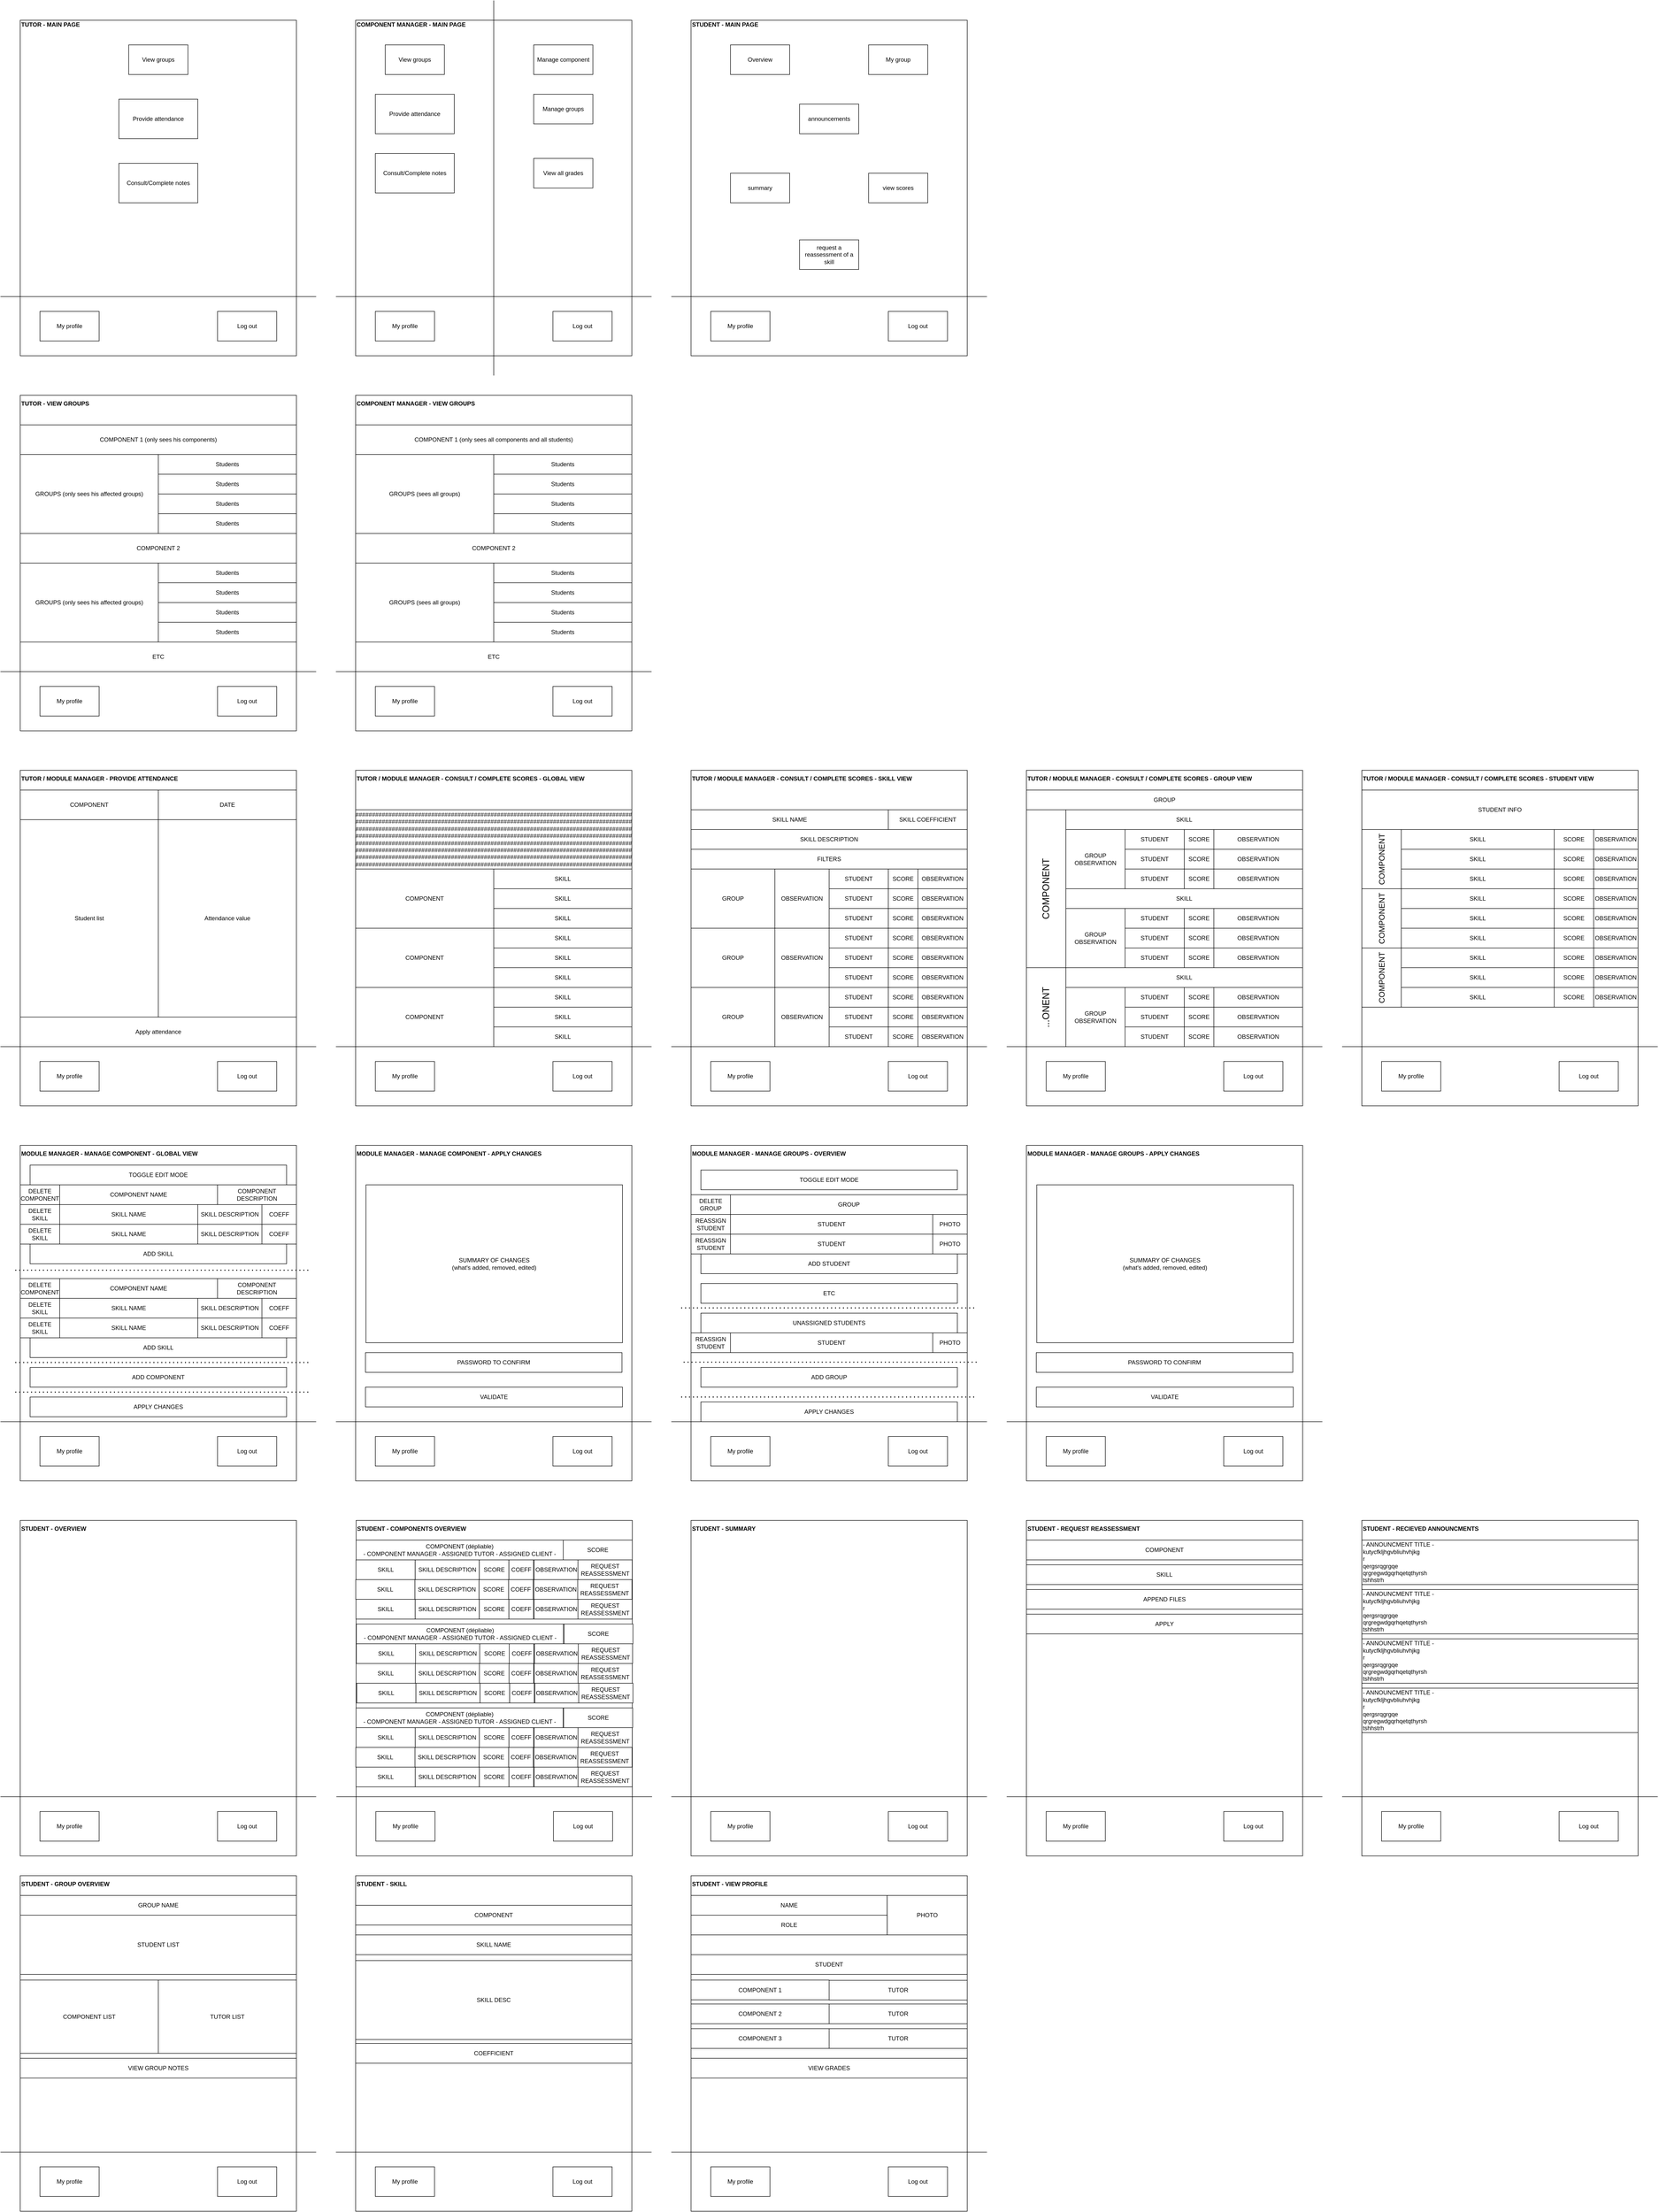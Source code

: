<mxfile version="24.4.0" type="device">
  <diagram name="Page-1" id="LQa3Ju-RZlepvqW5dm0Z">
    <mxGraphModel dx="792" dy="2245" grid="1" gridSize="10" guides="1" tooltips="1" connect="1" arrows="1" fold="1" page="1" pageScale="1" pageWidth="827" pageHeight="1169" math="0" shadow="0">
      <root>
        <mxCell id="0" />
        <mxCell id="1" parent="0" />
        <mxCell id="jeaydEYChfzX4dxpsAqi-3" value="&lt;div style=&quot;&quot;&gt;&lt;b&gt;TUTOR - MAIN PAGE&lt;/b&gt;&lt;/div&gt;&lt;div style=&quot;&quot;&gt;&lt;b&gt;&lt;br&gt;&lt;/b&gt;&lt;/div&gt;&lt;div&gt;&lt;b&gt;&lt;br&gt;&lt;/b&gt;&lt;/div&gt;&lt;div&gt;&lt;b&gt;&lt;br&gt;&lt;/b&gt;&lt;/div&gt;&lt;div&gt;&lt;b&gt;&lt;br&gt;&lt;/b&gt;&lt;/div&gt;&lt;div&gt;&lt;b&gt;&lt;br&gt;&lt;/b&gt;&lt;/div&gt;&lt;div&gt;&lt;b&gt;&lt;br&gt;&lt;/b&gt;&lt;/div&gt;&lt;div&gt;&lt;b&gt;&lt;br&gt;&lt;/b&gt;&lt;/div&gt;&lt;div&gt;&lt;b&gt;&lt;br&gt;&lt;/b&gt;&lt;/div&gt;&lt;div&gt;&lt;b&gt;&lt;br&gt;&lt;/b&gt;&lt;/div&gt;&lt;div&gt;&lt;b&gt;&lt;br&gt;&lt;/b&gt;&lt;/div&gt;&lt;div&gt;&lt;b&gt;&lt;br&gt;&lt;/b&gt;&lt;/div&gt;&lt;div&gt;&lt;b&gt;&lt;br&gt;&lt;/b&gt;&lt;/div&gt;&lt;div&gt;&lt;b&gt;&lt;br&gt;&lt;/b&gt;&lt;/div&gt;&lt;div&gt;&lt;b&gt;&lt;br&gt;&lt;/b&gt;&lt;/div&gt;&lt;div&gt;&lt;b&gt;&lt;br&gt;&lt;/b&gt;&lt;/div&gt;&lt;div&gt;&lt;b&gt;&lt;br&gt;&lt;/b&gt;&lt;/div&gt;&lt;div&gt;&lt;b&gt;&lt;br&gt;&lt;/b&gt;&lt;/div&gt;&lt;div&gt;&lt;b&gt;&lt;br&gt;&lt;/b&gt;&lt;/div&gt;&lt;div&gt;&lt;b&gt;&lt;br&gt;&lt;/b&gt;&lt;/div&gt;&lt;div&gt;&lt;b&gt;&lt;br&gt;&lt;/b&gt;&lt;/div&gt;&lt;div&gt;&lt;b&gt;&lt;br&gt;&lt;/b&gt;&lt;/div&gt;&lt;div&gt;&lt;b&gt;&lt;br&gt;&lt;/b&gt;&lt;/div&gt;&lt;div&gt;&lt;b&gt;&lt;br&gt;&lt;/b&gt;&lt;/div&gt;&lt;div&gt;&lt;b&gt;&lt;br&gt;&lt;/b&gt;&lt;/div&gt;&lt;div&gt;&lt;b&gt;&lt;br&gt;&lt;/b&gt;&lt;/div&gt;&lt;div&gt;&lt;b&gt;&lt;br&gt;&lt;/b&gt;&lt;/div&gt;&lt;div&gt;&lt;b&gt;&lt;br&gt;&lt;/b&gt;&lt;/div&gt;&lt;div&gt;&lt;b&gt;&lt;br&gt;&lt;/b&gt;&lt;/div&gt;&lt;div&gt;&lt;b&gt;&lt;br&gt;&lt;/b&gt;&lt;/div&gt;&lt;div style=&quot;&quot;&gt;&lt;b&gt;&lt;br&gt;&lt;/b&gt;&lt;/div&gt;&lt;div&gt;&lt;b&gt;&lt;br&gt;&lt;/b&gt;&lt;/div&gt;&lt;div&gt;&lt;b&gt;&lt;br&gt;&lt;/b&gt;&lt;/div&gt;&lt;div&gt;&lt;b&gt;&lt;br&gt;&lt;/b&gt;&lt;/div&gt;&lt;div&gt;&lt;b&gt;&lt;br&gt;&lt;/b&gt;&lt;/div&gt;&lt;div&gt;&lt;b&gt;&lt;br&gt;&lt;/b&gt;&lt;/div&gt;&lt;div&gt;&lt;b&gt;&lt;br&gt;&lt;/b&gt;&lt;/div&gt;&lt;div&gt;&lt;b&gt;&lt;br&gt;&lt;/b&gt;&lt;/div&gt;&lt;div&gt;&lt;b&gt;&lt;br&gt;&lt;/b&gt;&lt;/div&gt;&lt;div&gt;&lt;b&gt;&lt;br&gt;&lt;/b&gt;&lt;/div&gt;&lt;div&gt;&lt;b&gt;&lt;br&gt;&lt;/b&gt;&lt;/div&gt;&lt;div&gt;&lt;b&gt;&lt;br&gt;&lt;/b&gt;&lt;/div&gt;&lt;div&gt;&lt;b&gt;&lt;br&gt;&lt;/b&gt;&lt;/div&gt;&lt;div&gt;&lt;b&gt;&lt;br&gt;&lt;/b&gt;&lt;/div&gt;&lt;div&gt;&lt;b&gt;&lt;br&gt;&lt;/b&gt;&lt;/div&gt;&lt;div&gt;&lt;b&gt;&lt;br&gt;&lt;/b&gt;&lt;/div&gt;&lt;div&gt;&lt;br&gt;&lt;/div&gt;" style="rounded=0;whiteSpace=wrap;html=1;align=left;" parent="1" vertex="1">
          <mxGeometry x="80" y="80" width="560" height="680" as="geometry" />
        </mxCell>
        <mxCell id="jeaydEYChfzX4dxpsAqi-1" value="Consult/Complete notes" style="rounded=0;whiteSpace=wrap;html=1;" parent="1" vertex="1">
          <mxGeometry x="280" y="370" width="160" height="80" as="geometry" />
        </mxCell>
        <mxCell id="jeaydEYChfzX4dxpsAqi-2" value="Provide attendance" style="rounded=0;whiteSpace=wrap;html=1;" parent="1" vertex="1">
          <mxGeometry x="280" y="240" width="160" height="80" as="geometry" />
        </mxCell>
        <mxCell id="jeaydEYChfzX4dxpsAqi-4" value="View groups" style="rounded=0;whiteSpace=wrap;html=1;" parent="1" vertex="1">
          <mxGeometry x="300" y="130" width="120" height="60" as="geometry" />
        </mxCell>
        <mxCell id="jeaydEYChfzX4dxpsAqi-5" value="Log out" style="rounded=0;whiteSpace=wrap;html=1;" parent="1" vertex="1">
          <mxGeometry x="480" y="670" width="120" height="60" as="geometry" />
        </mxCell>
        <mxCell id="jeaydEYChfzX4dxpsAqi-6" value="My profile" style="rounded=0;whiteSpace=wrap;html=1;" parent="1" vertex="1">
          <mxGeometry x="120" y="670" width="120" height="60" as="geometry" />
        </mxCell>
        <mxCell id="jeaydEYChfzX4dxpsAqi-8" value="" style="endArrow=none;html=1;rounded=0;" parent="1" edge="1">
          <mxGeometry width="50" height="50" relative="1" as="geometry">
            <mxPoint x="40" y="640" as="sourcePoint" />
            <mxPoint x="680" y="640" as="targetPoint" />
          </mxGeometry>
        </mxCell>
        <mxCell id="jeaydEYChfzX4dxpsAqi-9" value="&lt;div style=&quot;&quot;&gt;&lt;b&gt;COMPONENT MANAGER - MAIN PAGE&lt;/b&gt;&lt;/div&gt;&lt;div style=&quot;&quot;&gt;&lt;b&gt;&lt;br&gt;&lt;/b&gt;&lt;/div&gt;&lt;div&gt;&lt;b&gt;&lt;br&gt;&lt;/b&gt;&lt;/div&gt;&lt;div&gt;&lt;b&gt;&lt;br&gt;&lt;/b&gt;&lt;/div&gt;&lt;div&gt;&lt;b&gt;&lt;br&gt;&lt;/b&gt;&lt;/div&gt;&lt;div&gt;&lt;b&gt;&lt;br&gt;&lt;/b&gt;&lt;/div&gt;&lt;div&gt;&lt;b&gt;&lt;br&gt;&lt;/b&gt;&lt;/div&gt;&lt;div&gt;&lt;b&gt;&lt;br&gt;&lt;/b&gt;&lt;/div&gt;&lt;div&gt;&lt;b&gt;&lt;br&gt;&lt;/b&gt;&lt;/div&gt;&lt;div&gt;&lt;b&gt;&lt;br&gt;&lt;/b&gt;&lt;/div&gt;&lt;div&gt;&lt;b&gt;&lt;br&gt;&lt;/b&gt;&lt;/div&gt;&lt;div&gt;&lt;b&gt;&lt;br&gt;&lt;/b&gt;&lt;/div&gt;&lt;div&gt;&lt;b&gt;&lt;br&gt;&lt;/b&gt;&lt;/div&gt;&lt;div&gt;&lt;b&gt;&lt;br&gt;&lt;/b&gt;&lt;/div&gt;&lt;div&gt;&lt;b&gt;&lt;br&gt;&lt;/b&gt;&lt;/div&gt;&lt;div&gt;&lt;b&gt;&lt;br&gt;&lt;/b&gt;&lt;/div&gt;&lt;div&gt;&lt;b&gt;&lt;br&gt;&lt;/b&gt;&lt;/div&gt;&lt;div&gt;&lt;b&gt;&lt;br&gt;&lt;/b&gt;&lt;/div&gt;&lt;div&gt;&lt;b&gt;&lt;br&gt;&lt;/b&gt;&lt;/div&gt;&lt;div&gt;&lt;b&gt;&lt;br&gt;&lt;/b&gt;&lt;/div&gt;&lt;div&gt;&lt;b&gt;&lt;br&gt;&lt;/b&gt;&lt;/div&gt;&lt;div&gt;&lt;b&gt;&lt;br&gt;&lt;/b&gt;&lt;/div&gt;&lt;div&gt;&lt;b&gt;&lt;br&gt;&lt;/b&gt;&lt;/div&gt;&lt;div&gt;&lt;b&gt;&lt;br&gt;&lt;/b&gt;&lt;/div&gt;&lt;div&gt;&lt;b&gt;&lt;br&gt;&lt;/b&gt;&lt;/div&gt;&lt;div&gt;&lt;b&gt;&lt;br&gt;&lt;/b&gt;&lt;/div&gt;&lt;div&gt;&lt;b&gt;&lt;br&gt;&lt;/b&gt;&lt;/div&gt;&lt;div&gt;&lt;b&gt;&lt;br&gt;&lt;/b&gt;&lt;/div&gt;&lt;div&gt;&lt;b&gt;&lt;br&gt;&lt;/b&gt;&lt;/div&gt;&lt;div&gt;&lt;b&gt;&lt;br&gt;&lt;/b&gt;&lt;/div&gt;&lt;div style=&quot;&quot;&gt;&lt;b&gt;&lt;br&gt;&lt;/b&gt;&lt;/div&gt;&lt;div&gt;&lt;b&gt;&lt;br&gt;&lt;/b&gt;&lt;/div&gt;&lt;div&gt;&lt;b&gt;&lt;br&gt;&lt;/b&gt;&lt;/div&gt;&lt;div&gt;&lt;b&gt;&lt;br&gt;&lt;/b&gt;&lt;/div&gt;&lt;div&gt;&lt;b&gt;&lt;br&gt;&lt;/b&gt;&lt;/div&gt;&lt;div&gt;&lt;b&gt;&lt;br&gt;&lt;/b&gt;&lt;/div&gt;&lt;div&gt;&lt;b&gt;&lt;br&gt;&lt;/b&gt;&lt;/div&gt;&lt;div&gt;&lt;b&gt;&lt;br&gt;&lt;/b&gt;&lt;/div&gt;&lt;div&gt;&lt;b&gt;&lt;br&gt;&lt;/b&gt;&lt;/div&gt;&lt;div&gt;&lt;b&gt;&lt;br&gt;&lt;/b&gt;&lt;/div&gt;&lt;div&gt;&lt;b&gt;&lt;br&gt;&lt;/b&gt;&lt;/div&gt;&lt;div&gt;&lt;b&gt;&lt;br&gt;&lt;/b&gt;&lt;/div&gt;&lt;div&gt;&lt;b&gt;&lt;br&gt;&lt;/b&gt;&lt;/div&gt;&lt;div&gt;&lt;b&gt;&lt;br&gt;&lt;/b&gt;&lt;/div&gt;&lt;div&gt;&lt;b&gt;&lt;br&gt;&lt;/b&gt;&lt;/div&gt;&lt;div&gt;&lt;b&gt;&lt;br&gt;&lt;/b&gt;&lt;/div&gt;&lt;div&gt;&lt;br&gt;&lt;/div&gt;" style="rounded=0;whiteSpace=wrap;html=1;align=left;" parent="1" vertex="1">
          <mxGeometry x="760" y="80" width="560" height="680" as="geometry" />
        </mxCell>
        <mxCell id="jeaydEYChfzX4dxpsAqi-10" value="Consult/Complete notes" style="rounded=0;whiteSpace=wrap;html=1;" parent="1" vertex="1">
          <mxGeometry x="800" y="350" width="160" height="80" as="geometry" />
        </mxCell>
        <mxCell id="jeaydEYChfzX4dxpsAqi-11" value="Provide attendance" style="rounded=0;whiteSpace=wrap;html=1;" parent="1" vertex="1">
          <mxGeometry x="800" y="230" width="160" height="80" as="geometry" />
        </mxCell>
        <mxCell id="jeaydEYChfzX4dxpsAqi-12" value="View groups" style="rounded=0;whiteSpace=wrap;html=1;" parent="1" vertex="1">
          <mxGeometry x="820" y="130" width="120" height="60" as="geometry" />
        </mxCell>
        <mxCell id="jeaydEYChfzX4dxpsAqi-13" value="Log out" style="rounded=0;whiteSpace=wrap;html=1;" parent="1" vertex="1">
          <mxGeometry x="1160" y="670" width="120" height="60" as="geometry" />
        </mxCell>
        <mxCell id="jeaydEYChfzX4dxpsAqi-14" value="My profile" style="rounded=0;whiteSpace=wrap;html=1;" parent="1" vertex="1">
          <mxGeometry x="800" y="670" width="120" height="60" as="geometry" />
        </mxCell>
        <mxCell id="jeaydEYChfzX4dxpsAqi-16" value="" style="endArrow=none;html=1;rounded=0;" parent="1" edge="1">
          <mxGeometry width="50" height="50" relative="1" as="geometry">
            <mxPoint x="720" y="640" as="sourcePoint" />
            <mxPoint x="1360" y="640" as="targetPoint" />
          </mxGeometry>
        </mxCell>
        <mxCell id="jeaydEYChfzX4dxpsAqi-17" value="" style="endArrow=none;html=1;rounded=0;" parent="1" edge="1">
          <mxGeometry width="50" height="50" relative="1" as="geometry">
            <mxPoint x="1040" y="40" as="sourcePoint" />
            <mxPoint x="1040" y="800" as="targetPoint" />
          </mxGeometry>
        </mxCell>
        <mxCell id="jeaydEYChfzX4dxpsAqi-18" value="Manage component" style="rounded=0;whiteSpace=wrap;html=1;" parent="1" vertex="1">
          <mxGeometry x="1121" y="130" width="120" height="60" as="geometry" />
        </mxCell>
        <mxCell id="jeaydEYChfzX4dxpsAqi-19" value="Manage groups" style="rounded=0;whiteSpace=wrap;html=1;" parent="1" vertex="1">
          <mxGeometry x="1121" y="230" width="120" height="60" as="geometry" />
        </mxCell>
        <mxCell id="jeaydEYChfzX4dxpsAqi-20" value="View all grades" style="rounded=0;whiteSpace=wrap;html=1;" parent="1" vertex="1">
          <mxGeometry x="1121" y="360" width="120" height="60" as="geometry" />
        </mxCell>
        <mxCell id="jeaydEYChfzX4dxpsAqi-21" value="&lt;div style=&quot;&quot;&gt;&lt;b&gt;STUDENT - MAIN PAGE&lt;/b&gt;&lt;/div&gt;&lt;div style=&quot;&quot;&gt;&lt;b&gt;&lt;br&gt;&lt;/b&gt;&lt;/div&gt;&lt;div&gt;&lt;b&gt;&lt;br&gt;&lt;/b&gt;&lt;/div&gt;&lt;div&gt;&lt;b&gt;&lt;br&gt;&lt;/b&gt;&lt;/div&gt;&lt;div&gt;&lt;b&gt;&lt;br&gt;&lt;/b&gt;&lt;/div&gt;&lt;div&gt;&lt;b&gt;&lt;br&gt;&lt;/b&gt;&lt;/div&gt;&lt;div&gt;&lt;b&gt;&lt;br&gt;&lt;/b&gt;&lt;/div&gt;&lt;div&gt;&lt;b&gt;&lt;br&gt;&lt;/b&gt;&lt;/div&gt;&lt;div&gt;&lt;b&gt;&lt;br&gt;&lt;/b&gt;&lt;/div&gt;&lt;div&gt;&lt;b&gt;&lt;br&gt;&lt;/b&gt;&lt;/div&gt;&lt;div&gt;&lt;b&gt;&lt;br&gt;&lt;/b&gt;&lt;/div&gt;&lt;div&gt;&lt;b&gt;&lt;br&gt;&lt;/b&gt;&lt;/div&gt;&lt;div&gt;&lt;b&gt;&lt;br&gt;&lt;/b&gt;&lt;/div&gt;&lt;div&gt;&lt;b&gt;&lt;br&gt;&lt;/b&gt;&lt;/div&gt;&lt;div&gt;&lt;b&gt;&lt;br&gt;&lt;/b&gt;&lt;/div&gt;&lt;div&gt;&lt;b&gt;&lt;br&gt;&lt;/b&gt;&lt;/div&gt;&lt;div&gt;&lt;b&gt;&lt;br&gt;&lt;/b&gt;&lt;/div&gt;&lt;div&gt;&lt;b&gt;&lt;br&gt;&lt;/b&gt;&lt;/div&gt;&lt;div&gt;&lt;b&gt;&lt;br&gt;&lt;/b&gt;&lt;/div&gt;&lt;div&gt;&lt;b&gt;&lt;br&gt;&lt;/b&gt;&lt;/div&gt;&lt;div&gt;&lt;b&gt;&lt;br&gt;&lt;/b&gt;&lt;/div&gt;&lt;div&gt;&lt;b&gt;&lt;br&gt;&lt;/b&gt;&lt;/div&gt;&lt;div&gt;&lt;b&gt;&lt;br&gt;&lt;/b&gt;&lt;/div&gt;&lt;div&gt;&lt;b&gt;&lt;br&gt;&lt;/b&gt;&lt;/div&gt;&lt;div&gt;&lt;b&gt;&lt;br&gt;&lt;/b&gt;&lt;/div&gt;&lt;div&gt;&lt;b&gt;&lt;br&gt;&lt;/b&gt;&lt;/div&gt;&lt;div&gt;&lt;b&gt;&lt;br&gt;&lt;/b&gt;&lt;/div&gt;&lt;div&gt;&lt;b&gt;&lt;br&gt;&lt;/b&gt;&lt;/div&gt;&lt;div&gt;&lt;b&gt;&lt;br&gt;&lt;/b&gt;&lt;/div&gt;&lt;div&gt;&lt;b&gt;&lt;br&gt;&lt;/b&gt;&lt;/div&gt;&lt;div style=&quot;&quot;&gt;&lt;b&gt;&lt;br&gt;&lt;/b&gt;&lt;/div&gt;&lt;div&gt;&lt;b&gt;&lt;br&gt;&lt;/b&gt;&lt;/div&gt;&lt;div&gt;&lt;b&gt;&lt;br&gt;&lt;/b&gt;&lt;/div&gt;&lt;div&gt;&lt;b&gt;&lt;br&gt;&lt;/b&gt;&lt;/div&gt;&lt;div&gt;&lt;b&gt;&lt;br&gt;&lt;/b&gt;&lt;/div&gt;&lt;div&gt;&lt;b&gt;&lt;br&gt;&lt;/b&gt;&lt;/div&gt;&lt;div&gt;&lt;b&gt;&lt;br&gt;&lt;/b&gt;&lt;/div&gt;&lt;div&gt;&lt;b&gt;&lt;br&gt;&lt;/b&gt;&lt;/div&gt;&lt;div&gt;&lt;b&gt;&lt;br&gt;&lt;/b&gt;&lt;/div&gt;&lt;div&gt;&lt;b&gt;&lt;br&gt;&lt;/b&gt;&lt;/div&gt;&lt;div&gt;&lt;b&gt;&lt;br&gt;&lt;/b&gt;&lt;/div&gt;&lt;div&gt;&lt;b&gt;&lt;br&gt;&lt;/b&gt;&lt;/div&gt;&lt;div&gt;&lt;b&gt;&lt;br&gt;&lt;/b&gt;&lt;/div&gt;&lt;div&gt;&lt;b&gt;&lt;br&gt;&lt;/b&gt;&lt;/div&gt;&lt;div&gt;&lt;b&gt;&lt;br&gt;&lt;/b&gt;&lt;/div&gt;&lt;div&gt;&lt;b&gt;&lt;br&gt;&lt;/b&gt;&lt;/div&gt;&lt;div&gt;&lt;br&gt;&lt;/div&gt;" style="rounded=0;whiteSpace=wrap;html=1;align=left;" parent="1" vertex="1">
          <mxGeometry x="1440" y="80" width="560" height="680" as="geometry" />
        </mxCell>
        <mxCell id="jeaydEYChfzX4dxpsAqi-22" value="summary" style="rounded=0;whiteSpace=wrap;html=1;" parent="1" vertex="1">
          <mxGeometry x="1520" y="390" width="120" height="60" as="geometry" />
        </mxCell>
        <mxCell id="jeaydEYChfzX4dxpsAqi-23" value="Overview" style="rounded=0;whiteSpace=wrap;html=1;" parent="1" vertex="1">
          <mxGeometry x="1520" y="130" width="120" height="60" as="geometry" />
        </mxCell>
        <mxCell id="jeaydEYChfzX4dxpsAqi-24" value="view scores" style="rounded=0;whiteSpace=wrap;html=1;" parent="1" vertex="1">
          <mxGeometry x="1800" y="390" width="120" height="60" as="geometry" />
        </mxCell>
        <mxCell id="jeaydEYChfzX4dxpsAqi-25" value="Log out" style="rounded=0;whiteSpace=wrap;html=1;" parent="1" vertex="1">
          <mxGeometry x="1840" y="670" width="120" height="60" as="geometry" />
        </mxCell>
        <mxCell id="jeaydEYChfzX4dxpsAqi-26" value="My profile" style="rounded=0;whiteSpace=wrap;html=1;" parent="1" vertex="1">
          <mxGeometry x="1480" y="670" width="120" height="60" as="geometry" />
        </mxCell>
        <mxCell id="jeaydEYChfzX4dxpsAqi-27" value="" style="endArrow=none;html=1;rounded=0;" parent="1" edge="1">
          <mxGeometry width="50" height="50" relative="1" as="geometry">
            <mxPoint x="1400" y="640" as="sourcePoint" />
            <mxPoint x="2040" y="640" as="targetPoint" />
          </mxGeometry>
        </mxCell>
        <mxCell id="jeaydEYChfzX4dxpsAqi-28" value="request a reassessment of a skill" style="rounded=0;whiteSpace=wrap;html=1;" parent="1" vertex="1">
          <mxGeometry x="1660" y="525" width="120" height="60" as="geometry" />
        </mxCell>
        <mxCell id="jeaydEYChfzX4dxpsAqi-29" value="announcements" style="rounded=0;whiteSpace=wrap;html=1;" parent="1" vertex="1">
          <mxGeometry x="1660" y="250" width="120" height="60" as="geometry" />
        </mxCell>
        <mxCell id="jeaydEYChfzX4dxpsAqi-30" value="My group" style="rounded=0;whiteSpace=wrap;html=1;" parent="1" vertex="1">
          <mxGeometry x="1800" y="130" width="120" height="60" as="geometry" />
        </mxCell>
        <mxCell id="jeaydEYChfzX4dxpsAqi-31" value="&lt;div style=&quot;&quot;&gt;&lt;b&gt;TUTOR - VIEW GROUPS&lt;/b&gt;&lt;/div&gt;&lt;div&gt;&lt;b&gt;&lt;br&gt;&lt;/b&gt;&lt;/div&gt;&lt;div&gt;&lt;b&gt;&lt;br&gt;&lt;/b&gt;&lt;/div&gt;&lt;div&gt;&lt;b&gt;&lt;br&gt;&lt;/b&gt;&lt;/div&gt;&lt;div&gt;&lt;b&gt;&lt;br&gt;&lt;/b&gt;&lt;/div&gt;&lt;div&gt;&lt;b&gt;&lt;br&gt;&lt;/b&gt;&lt;/div&gt;&lt;div&gt;&lt;b&gt;&lt;br&gt;&lt;/b&gt;&lt;/div&gt;&lt;div&gt;&lt;b&gt;&lt;br&gt;&lt;/b&gt;&lt;/div&gt;&lt;div&gt;&lt;b&gt;&lt;br&gt;&lt;/b&gt;&lt;/div&gt;&lt;div&gt;&lt;b&gt;&lt;br&gt;&lt;/b&gt;&lt;/div&gt;&lt;div&gt;&lt;b&gt;&lt;br&gt;&lt;/b&gt;&lt;/div&gt;&lt;div&gt;&lt;b&gt;&lt;br&gt;&lt;/b&gt;&lt;/div&gt;&lt;div&gt;&lt;b&gt;&lt;br&gt;&lt;/b&gt;&lt;/div&gt;&lt;div&gt;&lt;b&gt;&lt;br&gt;&lt;/b&gt;&lt;/div&gt;&lt;div&gt;&lt;b&gt;&lt;br&gt;&lt;/b&gt;&lt;/div&gt;&lt;div&gt;&lt;b&gt;&lt;br&gt;&lt;/b&gt;&lt;/div&gt;&lt;div&gt;&lt;b&gt;&lt;br&gt;&lt;/b&gt;&lt;/div&gt;&lt;div&gt;&lt;b&gt;&lt;br&gt;&lt;/b&gt;&lt;/div&gt;&lt;div&gt;&lt;b&gt;&lt;br&gt;&lt;/b&gt;&lt;/div&gt;&lt;div&gt;&lt;b&gt;&lt;br&gt;&lt;/b&gt;&lt;/div&gt;&lt;div&gt;&lt;b&gt;&lt;br&gt;&lt;/b&gt;&lt;/div&gt;&lt;div&gt;&lt;b&gt;&lt;br&gt;&lt;/b&gt;&lt;/div&gt;&lt;div&gt;&lt;b&gt;&lt;br&gt;&lt;/b&gt;&lt;/div&gt;&lt;div&gt;&lt;b&gt;&lt;br&gt;&lt;/b&gt;&lt;/div&gt;&lt;div&gt;&lt;b&gt;&lt;br&gt;&lt;/b&gt;&lt;/div&gt;&lt;div&gt;&lt;b&gt;&lt;br&gt;&lt;/b&gt;&lt;/div&gt;&lt;div&gt;&lt;b&gt;&lt;br&gt;&lt;/b&gt;&lt;/div&gt;&lt;div&gt;&lt;b&gt;&lt;br&gt;&lt;/b&gt;&lt;/div&gt;&lt;div&gt;&lt;b&gt;&lt;br&gt;&lt;/b&gt;&lt;/div&gt;&lt;div style=&quot;&quot;&gt;&lt;b&gt;&lt;br&gt;&lt;/b&gt;&lt;/div&gt;&lt;div&gt;&lt;b&gt;&lt;br&gt;&lt;/b&gt;&lt;/div&gt;&lt;div&gt;&lt;b&gt;&lt;br&gt;&lt;/b&gt;&lt;/div&gt;&lt;div&gt;&lt;b&gt;&lt;br&gt;&lt;/b&gt;&lt;/div&gt;&lt;div&gt;&lt;b&gt;&lt;br&gt;&lt;/b&gt;&lt;/div&gt;&lt;div&gt;&lt;b&gt;&lt;br&gt;&lt;/b&gt;&lt;/div&gt;&lt;div&gt;&lt;b&gt;&lt;br&gt;&lt;/b&gt;&lt;/div&gt;&lt;div&gt;&lt;b&gt;&lt;br&gt;&lt;/b&gt;&lt;/div&gt;&lt;div&gt;&lt;b&gt;&lt;br&gt;&lt;/b&gt;&lt;/div&gt;&lt;div&gt;&lt;b&gt;&lt;br&gt;&lt;/b&gt;&lt;/div&gt;&lt;div&gt;&lt;b&gt;&lt;br&gt;&lt;/b&gt;&lt;/div&gt;&lt;div&gt;&lt;b&gt;&lt;br&gt;&lt;/b&gt;&lt;/div&gt;&lt;div&gt;&lt;b&gt;&lt;br&gt;&lt;/b&gt;&lt;/div&gt;&lt;div&gt;&lt;b&gt;&lt;br&gt;&lt;/b&gt;&lt;/div&gt;&lt;div&gt;&lt;b&gt;&lt;br&gt;&lt;/b&gt;&lt;/div&gt;&lt;div&gt;&lt;b&gt;&lt;br&gt;&lt;/b&gt;&lt;/div&gt;&lt;div&gt;&lt;br&gt;&lt;/div&gt;" style="rounded=0;whiteSpace=wrap;html=1;align=left;" parent="1" vertex="1">
          <mxGeometry x="80" y="840" width="560" height="680" as="geometry" />
        </mxCell>
        <mxCell id="jeaydEYChfzX4dxpsAqi-35" value="Log out" style="rounded=0;whiteSpace=wrap;html=1;" parent="1" vertex="1">
          <mxGeometry x="480" y="1430" width="120" height="60" as="geometry" />
        </mxCell>
        <mxCell id="jeaydEYChfzX4dxpsAqi-36" value="My profile" style="rounded=0;whiteSpace=wrap;html=1;" parent="1" vertex="1">
          <mxGeometry x="120" y="1430" width="120" height="60" as="geometry" />
        </mxCell>
        <mxCell id="jeaydEYChfzX4dxpsAqi-37" value="" style="endArrow=none;html=1;rounded=0;" parent="1" edge="1">
          <mxGeometry width="50" height="50" relative="1" as="geometry">
            <mxPoint x="40" y="1400" as="sourcePoint" />
            <mxPoint x="680" y="1400" as="targetPoint" />
          </mxGeometry>
        </mxCell>
        <mxCell id="jeaydEYChfzX4dxpsAqi-39" value="COMPONENT 1 (only sees his components)" style="rounded=0;whiteSpace=wrap;html=1;" parent="1" vertex="1">
          <mxGeometry x="80" y="900" width="560" height="60" as="geometry" />
        </mxCell>
        <mxCell id="jeaydEYChfzX4dxpsAqi-40" value="GROUPS (only sees his affected groups)" style="rounded=0;whiteSpace=wrap;html=1;" parent="1" vertex="1">
          <mxGeometry x="80" y="960" width="280" height="160" as="geometry" />
        </mxCell>
        <mxCell id="jeaydEYChfzX4dxpsAqi-41" value="COMPONENT 2" style="rounded=0;whiteSpace=wrap;html=1;" parent="1" vertex="1">
          <mxGeometry x="80" y="1120" width="560" height="60" as="geometry" />
        </mxCell>
        <mxCell id="jeaydEYChfzX4dxpsAqi-43" value="ETC" style="rounded=0;whiteSpace=wrap;html=1;" parent="1" vertex="1">
          <mxGeometry x="80" y="1340" width="560" height="60" as="geometry" />
        </mxCell>
        <mxCell id="jeaydEYChfzX4dxpsAqi-44" value="&lt;div style=&quot;&quot;&gt;&lt;b&gt;COMPONENT MANAGER - VIEW GROUPS&lt;/b&gt;&lt;/div&gt;&lt;div&gt;&lt;b&gt;&lt;br&gt;&lt;/b&gt;&lt;/div&gt;&lt;div&gt;&lt;b&gt;&lt;br&gt;&lt;/b&gt;&lt;/div&gt;&lt;div&gt;&lt;b&gt;&lt;br&gt;&lt;/b&gt;&lt;/div&gt;&lt;div&gt;&lt;b&gt;&lt;br&gt;&lt;/b&gt;&lt;/div&gt;&lt;div&gt;&lt;b&gt;&lt;br&gt;&lt;/b&gt;&lt;/div&gt;&lt;div&gt;&lt;b&gt;&lt;br&gt;&lt;/b&gt;&lt;/div&gt;&lt;div&gt;&lt;b&gt;&lt;br&gt;&lt;/b&gt;&lt;/div&gt;&lt;div&gt;&lt;b&gt;&lt;br&gt;&lt;/b&gt;&lt;/div&gt;&lt;div&gt;&lt;b&gt;&lt;br&gt;&lt;/b&gt;&lt;/div&gt;&lt;div&gt;&lt;b&gt;&lt;br&gt;&lt;/b&gt;&lt;/div&gt;&lt;div&gt;&lt;b&gt;&lt;br&gt;&lt;/b&gt;&lt;/div&gt;&lt;div&gt;&lt;b&gt;&lt;br&gt;&lt;/b&gt;&lt;/div&gt;&lt;div&gt;&lt;b&gt;&lt;br&gt;&lt;/b&gt;&lt;/div&gt;&lt;div&gt;&lt;b&gt;&lt;br&gt;&lt;/b&gt;&lt;/div&gt;&lt;div&gt;&lt;b&gt;&lt;br&gt;&lt;/b&gt;&lt;/div&gt;&lt;div&gt;&lt;b&gt;&lt;br&gt;&lt;/b&gt;&lt;/div&gt;&lt;div&gt;&lt;b&gt;&lt;br&gt;&lt;/b&gt;&lt;/div&gt;&lt;div&gt;&lt;b&gt;&lt;br&gt;&lt;/b&gt;&lt;/div&gt;&lt;div&gt;&lt;b&gt;&lt;br&gt;&lt;/b&gt;&lt;/div&gt;&lt;div&gt;&lt;b&gt;&lt;br&gt;&lt;/b&gt;&lt;/div&gt;&lt;div&gt;&lt;b&gt;&lt;br&gt;&lt;/b&gt;&lt;/div&gt;&lt;div&gt;&lt;b&gt;&lt;br&gt;&lt;/b&gt;&lt;/div&gt;&lt;div&gt;&lt;b&gt;&lt;br&gt;&lt;/b&gt;&lt;/div&gt;&lt;div&gt;&lt;b&gt;&lt;br&gt;&lt;/b&gt;&lt;/div&gt;&lt;div&gt;&lt;b&gt;&lt;br&gt;&lt;/b&gt;&lt;/div&gt;&lt;div&gt;&lt;b&gt;&lt;br&gt;&lt;/b&gt;&lt;/div&gt;&lt;div&gt;&lt;b&gt;&lt;br&gt;&lt;/b&gt;&lt;/div&gt;&lt;div&gt;&lt;b&gt;&lt;br&gt;&lt;/b&gt;&lt;/div&gt;&lt;div style=&quot;&quot;&gt;&lt;b&gt;&lt;br&gt;&lt;/b&gt;&lt;/div&gt;&lt;div&gt;&lt;b&gt;&lt;br&gt;&lt;/b&gt;&lt;/div&gt;&lt;div&gt;&lt;b&gt;&lt;br&gt;&lt;/b&gt;&lt;/div&gt;&lt;div&gt;&lt;b&gt;&lt;br&gt;&lt;/b&gt;&lt;/div&gt;&lt;div&gt;&lt;b&gt;&lt;br&gt;&lt;/b&gt;&lt;/div&gt;&lt;div&gt;&lt;b&gt;&lt;br&gt;&lt;/b&gt;&lt;/div&gt;&lt;div&gt;&lt;b&gt;&lt;br&gt;&lt;/b&gt;&lt;/div&gt;&lt;div&gt;&lt;b&gt;&lt;br&gt;&lt;/b&gt;&lt;/div&gt;&lt;div&gt;&lt;b&gt;&lt;br&gt;&lt;/b&gt;&lt;/div&gt;&lt;div&gt;&lt;b&gt;&lt;br&gt;&lt;/b&gt;&lt;/div&gt;&lt;div&gt;&lt;b&gt;&lt;br&gt;&lt;/b&gt;&lt;/div&gt;&lt;div&gt;&lt;b&gt;&lt;br&gt;&lt;/b&gt;&lt;/div&gt;&lt;div&gt;&lt;b&gt;&lt;br&gt;&lt;/b&gt;&lt;/div&gt;&lt;div&gt;&lt;b&gt;&lt;br&gt;&lt;/b&gt;&lt;/div&gt;&lt;div&gt;&lt;b&gt;&lt;br&gt;&lt;/b&gt;&lt;/div&gt;&lt;div&gt;&lt;b&gt;&lt;br&gt;&lt;/b&gt;&lt;/div&gt;&lt;div&gt;&lt;br&gt;&lt;/div&gt;" style="rounded=0;whiteSpace=wrap;html=1;align=left;" parent="1" vertex="1">
          <mxGeometry x="760" y="840" width="560" height="680" as="geometry" />
        </mxCell>
        <mxCell id="jeaydEYChfzX4dxpsAqi-45" value="Log out" style="rounded=0;whiteSpace=wrap;html=1;" parent="1" vertex="1">
          <mxGeometry x="1160" y="1430" width="120" height="60" as="geometry" />
        </mxCell>
        <mxCell id="jeaydEYChfzX4dxpsAqi-46" value="My profile" style="rounded=0;whiteSpace=wrap;html=1;" parent="1" vertex="1">
          <mxGeometry x="800" y="1430" width="120" height="60" as="geometry" />
        </mxCell>
        <mxCell id="jeaydEYChfzX4dxpsAqi-47" value="" style="endArrow=none;html=1;rounded=0;" parent="1" edge="1">
          <mxGeometry width="50" height="50" relative="1" as="geometry">
            <mxPoint x="720" y="1400" as="sourcePoint" />
            <mxPoint x="1360" y="1400" as="targetPoint" />
          </mxGeometry>
        </mxCell>
        <mxCell id="jeaydEYChfzX4dxpsAqi-48" value="COMPONENT 1 (only sees all components and all students)" style="rounded=0;whiteSpace=wrap;html=1;" parent="1" vertex="1">
          <mxGeometry x="760" y="900" width="560" height="60" as="geometry" />
        </mxCell>
        <mxCell id="jeaydEYChfzX4dxpsAqi-49" value="GROUPS (sees all groups)" style="rounded=0;whiteSpace=wrap;html=1;" parent="1" vertex="1">
          <mxGeometry x="760" y="960" width="280" height="160" as="geometry" />
        </mxCell>
        <mxCell id="jeaydEYChfzX4dxpsAqi-50" value="COMPONENT 2" style="rounded=0;whiteSpace=wrap;html=1;" parent="1" vertex="1">
          <mxGeometry x="760" y="1120" width="560" height="60" as="geometry" />
        </mxCell>
        <mxCell id="jeaydEYChfzX4dxpsAqi-52" value="ETC" style="rounded=0;whiteSpace=wrap;html=1;" parent="1" vertex="1">
          <mxGeometry x="760" y="1340" width="560" height="60" as="geometry" />
        </mxCell>
        <mxCell id="jeaydEYChfzX4dxpsAqi-53" value="Students" style="rounded=0;whiteSpace=wrap;html=1;" parent="1" vertex="1">
          <mxGeometry x="1040" y="960" width="280" height="40" as="geometry" />
        </mxCell>
        <mxCell id="jeaydEYChfzX4dxpsAqi-54" value="Students" style="rounded=0;whiteSpace=wrap;html=1;" parent="1" vertex="1">
          <mxGeometry x="1040" y="1000" width="280" height="40" as="geometry" />
        </mxCell>
        <mxCell id="jeaydEYChfzX4dxpsAqi-55" value="Students" style="rounded=0;whiteSpace=wrap;html=1;" parent="1" vertex="1">
          <mxGeometry x="1040" y="1040" width="280" height="40" as="geometry" />
        </mxCell>
        <mxCell id="jeaydEYChfzX4dxpsAqi-56" value="Students" style="rounded=0;whiteSpace=wrap;html=1;" parent="1" vertex="1">
          <mxGeometry x="1040" y="1080" width="280" height="40" as="geometry" />
        </mxCell>
        <mxCell id="jeaydEYChfzX4dxpsAqi-57" value="Students" style="rounded=0;whiteSpace=wrap;html=1;" parent="1" vertex="1">
          <mxGeometry x="360" y="960" width="280" height="40" as="geometry" />
        </mxCell>
        <mxCell id="jeaydEYChfzX4dxpsAqi-58" value="Students" style="rounded=0;whiteSpace=wrap;html=1;" parent="1" vertex="1">
          <mxGeometry x="360" y="1000" width="280" height="40" as="geometry" />
        </mxCell>
        <mxCell id="jeaydEYChfzX4dxpsAqi-59" value="Students" style="rounded=0;whiteSpace=wrap;html=1;" parent="1" vertex="1">
          <mxGeometry x="360" y="1040" width="280" height="40" as="geometry" />
        </mxCell>
        <mxCell id="jeaydEYChfzX4dxpsAqi-60" value="Students" style="rounded=0;whiteSpace=wrap;html=1;" parent="1" vertex="1">
          <mxGeometry x="360" y="1080" width="280" height="40" as="geometry" />
        </mxCell>
        <mxCell id="jeaydEYChfzX4dxpsAqi-61" value="GROUPS (only sees his affected groups)" style="rounded=0;whiteSpace=wrap;html=1;" parent="1" vertex="1">
          <mxGeometry x="80" y="1180" width="280" height="160" as="geometry" />
        </mxCell>
        <mxCell id="jeaydEYChfzX4dxpsAqi-62" value="Students" style="rounded=0;whiteSpace=wrap;html=1;" parent="1" vertex="1">
          <mxGeometry x="360" y="1180" width="280" height="40" as="geometry" />
        </mxCell>
        <mxCell id="jeaydEYChfzX4dxpsAqi-63" value="Students" style="rounded=0;whiteSpace=wrap;html=1;" parent="1" vertex="1">
          <mxGeometry x="360" y="1220" width="280" height="40" as="geometry" />
        </mxCell>
        <mxCell id="jeaydEYChfzX4dxpsAqi-64" value="Students" style="rounded=0;whiteSpace=wrap;html=1;" parent="1" vertex="1">
          <mxGeometry x="360" y="1260" width="280" height="40" as="geometry" />
        </mxCell>
        <mxCell id="jeaydEYChfzX4dxpsAqi-65" value="Students" style="rounded=0;whiteSpace=wrap;html=1;" parent="1" vertex="1">
          <mxGeometry x="360" y="1300" width="280" height="40" as="geometry" />
        </mxCell>
        <mxCell id="jeaydEYChfzX4dxpsAqi-66" value="GROUPS (sees all groups)" style="rounded=0;whiteSpace=wrap;html=1;" parent="1" vertex="1">
          <mxGeometry x="760" y="1180" width="280" height="160" as="geometry" />
        </mxCell>
        <mxCell id="jeaydEYChfzX4dxpsAqi-67" value="Students" style="rounded=0;whiteSpace=wrap;html=1;" parent="1" vertex="1">
          <mxGeometry x="1040" y="1180" width="280" height="40" as="geometry" />
        </mxCell>
        <mxCell id="jeaydEYChfzX4dxpsAqi-68" value="Students" style="rounded=0;whiteSpace=wrap;html=1;" parent="1" vertex="1">
          <mxGeometry x="1040" y="1220" width="280" height="40" as="geometry" />
        </mxCell>
        <mxCell id="jeaydEYChfzX4dxpsAqi-69" value="Students" style="rounded=0;whiteSpace=wrap;html=1;" parent="1" vertex="1">
          <mxGeometry x="1040" y="1260" width="280" height="40" as="geometry" />
        </mxCell>
        <mxCell id="jeaydEYChfzX4dxpsAqi-70" value="Students" style="rounded=0;whiteSpace=wrap;html=1;" parent="1" vertex="1">
          <mxGeometry x="1040" y="1300" width="280" height="40" as="geometry" />
        </mxCell>
        <mxCell id="jeaydEYChfzX4dxpsAqi-71" value="&lt;div style=&quot;&quot;&gt;&lt;b&gt;TUTOR / MODULE MANAGER - PROVIDE ATTENDANCE&lt;/b&gt;&lt;/div&gt;&lt;div&gt;&lt;b&gt;&lt;br&gt;&lt;/b&gt;&lt;/div&gt;&lt;div&gt;&lt;b&gt;&lt;br&gt;&lt;/b&gt;&lt;/div&gt;&lt;div&gt;&lt;b&gt;&lt;br&gt;&lt;/b&gt;&lt;/div&gt;&lt;div&gt;&lt;b&gt;&lt;br&gt;&lt;/b&gt;&lt;/div&gt;&lt;div&gt;&lt;b&gt;&lt;br&gt;&lt;/b&gt;&lt;/div&gt;&lt;div&gt;&lt;b&gt;&lt;br&gt;&lt;/b&gt;&lt;/div&gt;&lt;div&gt;&lt;b&gt;&lt;br&gt;&lt;/b&gt;&lt;/div&gt;&lt;div&gt;&lt;b&gt;&lt;br&gt;&lt;/b&gt;&lt;/div&gt;&lt;div&gt;&lt;b&gt;&lt;br&gt;&lt;/b&gt;&lt;/div&gt;&lt;div&gt;&lt;b&gt;&lt;br&gt;&lt;/b&gt;&lt;/div&gt;&lt;div&gt;&lt;b&gt;&lt;br&gt;&lt;/b&gt;&lt;/div&gt;&lt;div&gt;&lt;b&gt;&lt;br&gt;&lt;/b&gt;&lt;/div&gt;&lt;div&gt;&lt;b&gt;&lt;br&gt;&lt;/b&gt;&lt;/div&gt;&lt;div&gt;&lt;b&gt;&lt;br&gt;&lt;/b&gt;&lt;/div&gt;&lt;div&gt;&lt;b&gt;&lt;br&gt;&lt;/b&gt;&lt;/div&gt;&lt;div&gt;&lt;b&gt;&lt;br&gt;&lt;/b&gt;&lt;/div&gt;&lt;div&gt;&lt;b&gt;&lt;br&gt;&lt;/b&gt;&lt;/div&gt;&lt;div&gt;&lt;b&gt;&lt;br&gt;&lt;/b&gt;&lt;/div&gt;&lt;div&gt;&lt;b&gt;&lt;br&gt;&lt;/b&gt;&lt;/div&gt;&lt;div&gt;&lt;b&gt;&lt;br&gt;&lt;/b&gt;&lt;/div&gt;&lt;div&gt;&lt;b&gt;&lt;br&gt;&lt;/b&gt;&lt;/div&gt;&lt;div&gt;&lt;b&gt;&lt;br&gt;&lt;/b&gt;&lt;/div&gt;&lt;div&gt;&lt;b&gt;&lt;br&gt;&lt;/b&gt;&lt;/div&gt;&lt;div&gt;&lt;b&gt;&lt;br&gt;&lt;/b&gt;&lt;/div&gt;&lt;div&gt;&lt;b&gt;&lt;br&gt;&lt;/b&gt;&lt;/div&gt;&lt;div&gt;&lt;b&gt;&lt;br&gt;&lt;/b&gt;&lt;/div&gt;&lt;div&gt;&lt;b&gt;&lt;br&gt;&lt;/b&gt;&lt;/div&gt;&lt;div&gt;&lt;b&gt;&lt;br&gt;&lt;/b&gt;&lt;/div&gt;&lt;div style=&quot;&quot;&gt;&lt;b&gt;&lt;br&gt;&lt;/b&gt;&lt;/div&gt;&lt;div&gt;&lt;b&gt;&lt;br&gt;&lt;/b&gt;&lt;/div&gt;&lt;div&gt;&lt;b&gt;&lt;br&gt;&lt;/b&gt;&lt;/div&gt;&lt;div&gt;&lt;b&gt;&lt;br&gt;&lt;/b&gt;&lt;/div&gt;&lt;div&gt;&lt;b&gt;&lt;br&gt;&lt;/b&gt;&lt;/div&gt;&lt;div&gt;&lt;b&gt;&lt;br&gt;&lt;/b&gt;&lt;/div&gt;&lt;div&gt;&lt;b&gt;&lt;br&gt;&lt;/b&gt;&lt;/div&gt;&lt;div&gt;&lt;b&gt;&lt;br&gt;&lt;/b&gt;&lt;/div&gt;&lt;div&gt;&lt;b&gt;&lt;br&gt;&lt;/b&gt;&lt;/div&gt;&lt;div&gt;&lt;b&gt;&lt;br&gt;&lt;/b&gt;&lt;/div&gt;&lt;div&gt;&lt;b&gt;&lt;br&gt;&lt;/b&gt;&lt;/div&gt;&lt;div&gt;&lt;b&gt;&lt;br&gt;&lt;/b&gt;&lt;/div&gt;&lt;div&gt;&lt;b&gt;&lt;br&gt;&lt;/b&gt;&lt;/div&gt;&lt;div&gt;&lt;b&gt;&lt;br&gt;&lt;/b&gt;&lt;/div&gt;&lt;div&gt;&lt;b&gt;&lt;br&gt;&lt;/b&gt;&lt;/div&gt;&lt;div&gt;&lt;b&gt;&lt;br&gt;&lt;/b&gt;&lt;/div&gt;&lt;div&gt;&lt;br&gt;&lt;/div&gt;" style="rounded=0;whiteSpace=wrap;html=1;align=left;" parent="1" vertex="1">
          <mxGeometry x="80" y="1600" width="560" height="680" as="geometry" />
        </mxCell>
        <mxCell id="jeaydEYChfzX4dxpsAqi-72" value="Log out" style="rounded=0;whiteSpace=wrap;html=1;" parent="1" vertex="1">
          <mxGeometry x="480" y="2190" width="120" height="60" as="geometry" />
        </mxCell>
        <mxCell id="jeaydEYChfzX4dxpsAqi-73" value="My profile" style="rounded=0;whiteSpace=wrap;html=1;" parent="1" vertex="1">
          <mxGeometry x="120" y="2190" width="120" height="60" as="geometry" />
        </mxCell>
        <mxCell id="jeaydEYChfzX4dxpsAqi-74" value="" style="endArrow=none;html=1;rounded=0;" parent="1" edge="1">
          <mxGeometry width="50" height="50" relative="1" as="geometry">
            <mxPoint x="40" y="2160" as="sourcePoint" />
            <mxPoint x="680" y="2160" as="targetPoint" />
          </mxGeometry>
        </mxCell>
        <mxCell id="jeaydEYChfzX4dxpsAqi-88" value="DATE" style="rounded=0;whiteSpace=wrap;html=1;" parent="1" vertex="1">
          <mxGeometry x="360" y="1640" width="280" height="60" as="geometry" />
        </mxCell>
        <mxCell id="jeaydEYChfzX4dxpsAqi-89" value="COMPONENT" style="rounded=0;whiteSpace=wrap;html=1;" parent="1" vertex="1">
          <mxGeometry x="80" y="1640" width="280" height="60" as="geometry" />
        </mxCell>
        <mxCell id="jeaydEYChfzX4dxpsAqi-90" value="Student list" style="rounded=0;whiteSpace=wrap;html=1;" parent="1" vertex="1">
          <mxGeometry x="80" y="1700" width="280" height="400" as="geometry" />
        </mxCell>
        <mxCell id="jeaydEYChfzX4dxpsAqi-91" value="Attendance value" style="rounded=0;whiteSpace=wrap;html=1;" parent="1" vertex="1">
          <mxGeometry x="360" y="1700" width="280" height="400" as="geometry" />
        </mxCell>
        <mxCell id="jeaydEYChfzX4dxpsAqi-92" value="Apply attendance" style="rounded=0;whiteSpace=wrap;html=1;" parent="1" vertex="1">
          <mxGeometry x="80" y="2100" width="560" height="60" as="geometry" />
        </mxCell>
        <mxCell id="jeaydEYChfzX4dxpsAqi-93" value="&lt;div style=&quot;&quot;&gt;&lt;b&gt;TUTOR / MODULE MANAGER - CONSULT / COMPLETE SCORES - GLOBAL VIEW&lt;/b&gt;&lt;/div&gt;&lt;div&gt;&lt;b&gt;&lt;br&gt;&lt;/b&gt;&lt;/div&gt;&lt;div&gt;&lt;b&gt;&lt;br&gt;&lt;/b&gt;&lt;/div&gt;&lt;div&gt;&lt;b&gt;&lt;br&gt;&lt;/b&gt;&lt;/div&gt;&lt;div&gt;&lt;b&gt;&lt;br&gt;&lt;/b&gt;&lt;/div&gt;&lt;div&gt;&lt;b&gt;&lt;br&gt;&lt;/b&gt;&lt;/div&gt;&lt;div&gt;&lt;b&gt;&lt;br&gt;&lt;/b&gt;&lt;/div&gt;&lt;div&gt;&lt;b&gt;&lt;br&gt;&lt;/b&gt;&lt;/div&gt;&lt;div&gt;&lt;b&gt;&lt;br&gt;&lt;/b&gt;&lt;/div&gt;&lt;div&gt;&lt;b&gt;&lt;br&gt;&lt;/b&gt;&lt;/div&gt;&lt;div&gt;&lt;b&gt;&lt;br&gt;&lt;/b&gt;&lt;/div&gt;&lt;div&gt;&lt;b&gt;&lt;br&gt;&lt;/b&gt;&lt;/div&gt;&lt;div&gt;&lt;b&gt;&lt;br&gt;&lt;/b&gt;&lt;/div&gt;&lt;div&gt;&lt;b&gt;&lt;br&gt;&lt;/b&gt;&lt;/div&gt;&lt;div&gt;&lt;b&gt;&lt;br&gt;&lt;/b&gt;&lt;/div&gt;&lt;div&gt;&lt;b&gt;&lt;br&gt;&lt;/b&gt;&lt;/div&gt;&lt;div&gt;&lt;b&gt;&lt;br&gt;&lt;/b&gt;&lt;/div&gt;&lt;div&gt;&lt;b&gt;&lt;br&gt;&lt;/b&gt;&lt;/div&gt;&lt;div&gt;&lt;b&gt;&lt;br&gt;&lt;/b&gt;&lt;/div&gt;&lt;div&gt;&lt;b&gt;&lt;br&gt;&lt;/b&gt;&lt;/div&gt;&lt;div&gt;&lt;b&gt;&lt;br&gt;&lt;/b&gt;&lt;/div&gt;&lt;div&gt;&lt;b&gt;&lt;br&gt;&lt;/b&gt;&lt;/div&gt;&lt;div&gt;&lt;b&gt;&lt;br&gt;&lt;/b&gt;&lt;/div&gt;&lt;div&gt;&lt;b&gt;&lt;br&gt;&lt;/b&gt;&lt;/div&gt;&lt;div&gt;&lt;b&gt;&lt;br&gt;&lt;/b&gt;&lt;/div&gt;&lt;div&gt;&lt;b&gt;&lt;br&gt;&lt;/b&gt;&lt;/div&gt;&lt;div&gt;&lt;b&gt;&lt;br&gt;&lt;/b&gt;&lt;/div&gt;&lt;div&gt;&lt;b&gt;&lt;br&gt;&lt;/b&gt;&lt;/div&gt;&lt;div&gt;&lt;b&gt;&lt;br&gt;&lt;/b&gt;&lt;/div&gt;&lt;div style=&quot;&quot;&gt;&lt;b&gt;&lt;br&gt;&lt;/b&gt;&lt;/div&gt;&lt;div&gt;&lt;b&gt;&lt;br&gt;&lt;/b&gt;&lt;/div&gt;&lt;div&gt;&lt;b&gt;&lt;br&gt;&lt;/b&gt;&lt;/div&gt;&lt;div&gt;&lt;b&gt;&lt;br&gt;&lt;/b&gt;&lt;/div&gt;&lt;div&gt;&lt;b&gt;&lt;br&gt;&lt;/b&gt;&lt;/div&gt;&lt;div&gt;&lt;b&gt;&lt;br&gt;&lt;/b&gt;&lt;/div&gt;&lt;div&gt;&lt;b&gt;&lt;br&gt;&lt;/b&gt;&lt;/div&gt;&lt;div&gt;&lt;b&gt;&lt;br&gt;&lt;/b&gt;&lt;/div&gt;&lt;div&gt;&lt;b&gt;&lt;br&gt;&lt;/b&gt;&lt;/div&gt;&lt;div&gt;&lt;b&gt;&lt;br&gt;&lt;/b&gt;&lt;/div&gt;&lt;div&gt;&lt;b&gt;&lt;br&gt;&lt;/b&gt;&lt;/div&gt;&lt;div&gt;&lt;b&gt;&lt;br&gt;&lt;/b&gt;&lt;/div&gt;&lt;div&gt;&lt;b&gt;&lt;br&gt;&lt;/b&gt;&lt;/div&gt;&lt;div&gt;&lt;b&gt;&lt;br&gt;&lt;/b&gt;&lt;/div&gt;&lt;div&gt;&lt;b&gt;&lt;br&gt;&lt;/b&gt;&lt;/div&gt;&lt;div&gt;&lt;b&gt;&lt;br&gt;&lt;/b&gt;&lt;/div&gt;&lt;div&gt;&lt;br&gt;&lt;/div&gt;" style="rounded=0;whiteSpace=wrap;html=1;align=left;" parent="1" vertex="1">
          <mxGeometry x="760" y="1600" width="560" height="680" as="geometry" />
        </mxCell>
        <mxCell id="jeaydEYChfzX4dxpsAqi-94" value="Log out" style="rounded=0;whiteSpace=wrap;html=1;" parent="1" vertex="1">
          <mxGeometry x="1160" y="2190" width="120" height="60" as="geometry" />
        </mxCell>
        <mxCell id="jeaydEYChfzX4dxpsAqi-95" value="My profile" style="rounded=0;whiteSpace=wrap;html=1;" parent="1" vertex="1">
          <mxGeometry x="800" y="2190" width="120" height="60" as="geometry" />
        </mxCell>
        <mxCell id="jeaydEYChfzX4dxpsAqi-96" value="" style="endArrow=none;html=1;rounded=0;" parent="1" edge="1">
          <mxGeometry width="50" height="50" relative="1" as="geometry">
            <mxPoint x="720" y="2160" as="sourcePoint" />
            <mxPoint x="1360" y="2160" as="targetPoint" />
          </mxGeometry>
        </mxCell>
        <mxCell id="jeaydEYChfzX4dxpsAqi-102" value="COMPONENT" style="rounded=0;whiteSpace=wrap;html=1;" parent="1" vertex="1">
          <mxGeometry x="760" y="1800" width="280" height="120" as="geometry" />
        </mxCell>
        <mxCell id="jeaydEYChfzX4dxpsAqi-103" value="COMPONENT" style="rounded=0;whiteSpace=wrap;html=1;" parent="1" vertex="1">
          <mxGeometry x="760" y="1920" width="280" height="120" as="geometry" />
        </mxCell>
        <mxCell id="jeaydEYChfzX4dxpsAqi-104" value="COMPONENT" style="rounded=0;whiteSpace=wrap;html=1;" parent="1" vertex="1">
          <mxGeometry x="760" y="2040" width="280" height="120" as="geometry" />
        </mxCell>
        <mxCell id="jeaydEYChfzX4dxpsAqi-108" value="SKILL" style="rounded=0;whiteSpace=wrap;html=1;" parent="1" vertex="1">
          <mxGeometry x="1040" y="1800" width="280" height="40" as="geometry" />
        </mxCell>
        <mxCell id="jeaydEYChfzX4dxpsAqi-109" value="SKILL" style="rounded=0;whiteSpace=wrap;html=1;" parent="1" vertex="1">
          <mxGeometry x="1040" y="1840" width="280" height="40" as="geometry" />
        </mxCell>
        <mxCell id="jeaydEYChfzX4dxpsAqi-110" value="SKILL" style="rounded=0;whiteSpace=wrap;html=1;" parent="1" vertex="1">
          <mxGeometry x="1040" y="1880" width="280" height="40" as="geometry" />
        </mxCell>
        <mxCell id="jeaydEYChfzX4dxpsAqi-111" value="SKILL" style="rounded=0;whiteSpace=wrap;html=1;" parent="1" vertex="1">
          <mxGeometry x="1040" y="1920" width="280" height="40" as="geometry" />
        </mxCell>
        <mxCell id="jeaydEYChfzX4dxpsAqi-112" value="SKILL" style="rounded=0;whiteSpace=wrap;html=1;" parent="1" vertex="1">
          <mxGeometry x="1040" y="1960" width="280" height="40" as="geometry" />
        </mxCell>
        <mxCell id="jeaydEYChfzX4dxpsAqi-113" value="SKILL" style="rounded=0;whiteSpace=wrap;html=1;" parent="1" vertex="1">
          <mxGeometry x="1040" y="2000" width="280" height="40" as="geometry" />
        </mxCell>
        <mxCell id="jeaydEYChfzX4dxpsAqi-114" value="SKILL" style="rounded=0;whiteSpace=wrap;html=1;" parent="1" vertex="1">
          <mxGeometry x="1040" y="2040" width="280" height="40" as="geometry" />
        </mxCell>
        <mxCell id="jeaydEYChfzX4dxpsAqi-115" value="SKILL" style="rounded=0;whiteSpace=wrap;html=1;" parent="1" vertex="1">
          <mxGeometry x="1040" y="2080" width="280" height="40" as="geometry" />
        </mxCell>
        <mxCell id="jeaydEYChfzX4dxpsAqi-116" value="SKILL" style="rounded=0;whiteSpace=wrap;html=1;" parent="1" vertex="1">
          <mxGeometry x="1040" y="2120" width="280" height="40" as="geometry" />
        </mxCell>
        <mxCell id="jeaydEYChfzX4dxpsAqi-117" value="&lt;div style=&quot;&quot;&gt;&lt;b&gt;TUTOR / MODULE MANAGER - CONSULT / COMPLETE SCORES - SKILL VIEW&lt;/b&gt;&lt;/div&gt;&lt;div&gt;&lt;b&gt;&lt;br&gt;&lt;/b&gt;&lt;/div&gt;&lt;div&gt;&lt;b&gt;&lt;br&gt;&lt;/b&gt;&lt;/div&gt;&lt;div&gt;&lt;b&gt;&lt;br&gt;&lt;/b&gt;&lt;/div&gt;&lt;div&gt;&lt;b&gt;&lt;br&gt;&lt;/b&gt;&lt;/div&gt;&lt;div&gt;&lt;b&gt;&lt;br&gt;&lt;/b&gt;&lt;/div&gt;&lt;div&gt;&lt;b&gt;&lt;br&gt;&lt;/b&gt;&lt;/div&gt;&lt;div&gt;&lt;b&gt;&lt;br&gt;&lt;/b&gt;&lt;/div&gt;&lt;div&gt;&lt;b&gt;&lt;br&gt;&lt;/b&gt;&lt;/div&gt;&lt;div&gt;&lt;b&gt;&lt;br&gt;&lt;/b&gt;&lt;/div&gt;&lt;div&gt;&lt;b&gt;&lt;br&gt;&lt;/b&gt;&lt;/div&gt;&lt;div&gt;&lt;b&gt;&lt;br&gt;&lt;/b&gt;&lt;/div&gt;&lt;div&gt;&lt;b&gt;&lt;br&gt;&lt;/b&gt;&lt;/div&gt;&lt;div&gt;&lt;b&gt;&lt;br&gt;&lt;/b&gt;&lt;/div&gt;&lt;div&gt;&lt;b&gt;&lt;br&gt;&lt;/b&gt;&lt;/div&gt;&lt;div&gt;&lt;b&gt;&lt;br&gt;&lt;/b&gt;&lt;/div&gt;&lt;div&gt;&lt;b&gt;&lt;br&gt;&lt;/b&gt;&lt;/div&gt;&lt;div&gt;&lt;b&gt;&lt;br&gt;&lt;/b&gt;&lt;/div&gt;&lt;div&gt;&lt;b&gt;&lt;br&gt;&lt;/b&gt;&lt;/div&gt;&lt;div&gt;&lt;b&gt;&lt;br&gt;&lt;/b&gt;&lt;/div&gt;&lt;div&gt;&lt;b&gt;&lt;br&gt;&lt;/b&gt;&lt;/div&gt;&lt;div&gt;&lt;b&gt;&lt;br&gt;&lt;/b&gt;&lt;/div&gt;&lt;div&gt;&lt;b&gt;&lt;br&gt;&lt;/b&gt;&lt;/div&gt;&lt;div&gt;&lt;b&gt;&lt;br&gt;&lt;/b&gt;&lt;/div&gt;&lt;div&gt;&lt;b&gt;&lt;br&gt;&lt;/b&gt;&lt;/div&gt;&lt;div&gt;&lt;b&gt;&lt;br&gt;&lt;/b&gt;&lt;/div&gt;&lt;div&gt;&lt;b&gt;&lt;br&gt;&lt;/b&gt;&lt;/div&gt;&lt;div&gt;&lt;b&gt;&lt;br&gt;&lt;/b&gt;&lt;/div&gt;&lt;div&gt;&lt;b&gt;&lt;br&gt;&lt;/b&gt;&lt;/div&gt;&lt;div style=&quot;&quot;&gt;&lt;b&gt;&lt;br&gt;&lt;/b&gt;&lt;/div&gt;&lt;div&gt;&lt;b&gt;&lt;br&gt;&lt;/b&gt;&lt;/div&gt;&lt;div&gt;&lt;b&gt;&lt;br&gt;&lt;/b&gt;&lt;/div&gt;&lt;div&gt;&lt;b&gt;&lt;br&gt;&lt;/b&gt;&lt;/div&gt;&lt;div&gt;&lt;b&gt;&lt;br&gt;&lt;/b&gt;&lt;/div&gt;&lt;div&gt;&lt;b&gt;&lt;br&gt;&lt;/b&gt;&lt;/div&gt;&lt;div&gt;&lt;b&gt;&lt;br&gt;&lt;/b&gt;&lt;/div&gt;&lt;div&gt;&lt;b&gt;&lt;br&gt;&lt;/b&gt;&lt;/div&gt;&lt;div&gt;&lt;b&gt;&lt;br&gt;&lt;/b&gt;&lt;/div&gt;&lt;div&gt;&lt;b&gt;&lt;br&gt;&lt;/b&gt;&lt;/div&gt;&lt;div&gt;&lt;b&gt;&lt;br&gt;&lt;/b&gt;&lt;/div&gt;&lt;div&gt;&lt;b&gt;&lt;br&gt;&lt;/b&gt;&lt;/div&gt;&lt;div&gt;&lt;b&gt;&lt;br&gt;&lt;/b&gt;&lt;/div&gt;&lt;div&gt;&lt;b&gt;&lt;br&gt;&lt;/b&gt;&lt;/div&gt;&lt;div&gt;&lt;b&gt;&lt;br&gt;&lt;/b&gt;&lt;/div&gt;&lt;div&gt;&lt;b&gt;&lt;br&gt;&lt;/b&gt;&lt;/div&gt;&lt;div&gt;&lt;br&gt;&lt;/div&gt;" style="rounded=0;whiteSpace=wrap;html=1;align=left;" parent="1" vertex="1">
          <mxGeometry x="1440" y="1600" width="560" height="680" as="geometry" />
        </mxCell>
        <mxCell id="jeaydEYChfzX4dxpsAqi-118" value="Log out" style="rounded=0;whiteSpace=wrap;html=1;" parent="1" vertex="1">
          <mxGeometry x="1840" y="2190" width="120" height="60" as="geometry" />
        </mxCell>
        <mxCell id="jeaydEYChfzX4dxpsAqi-119" value="My profile" style="rounded=0;whiteSpace=wrap;html=1;" parent="1" vertex="1">
          <mxGeometry x="1480" y="2190" width="120" height="60" as="geometry" />
        </mxCell>
        <mxCell id="jeaydEYChfzX4dxpsAqi-120" value="" style="endArrow=none;html=1;rounded=0;" parent="1" edge="1">
          <mxGeometry width="50" height="50" relative="1" as="geometry">
            <mxPoint x="1400" y="2160" as="sourcePoint" />
            <mxPoint x="2040" y="2160" as="targetPoint" />
          </mxGeometry>
        </mxCell>
        <mxCell id="jeaydEYChfzX4dxpsAqi-121" value="GROUP" style="rounded=0;whiteSpace=wrap;html=1;" parent="1" vertex="1">
          <mxGeometry x="1440" y="1800" width="170" height="120" as="geometry" />
        </mxCell>
        <mxCell id="jeaydEYChfzX4dxpsAqi-125" value="STUDENT" style="rounded=0;whiteSpace=wrap;html=1;" parent="1" vertex="1">
          <mxGeometry x="1720" y="1800" width="120" height="40" as="geometry" />
        </mxCell>
        <mxCell id="jeaydEYChfzX4dxpsAqi-137" value="SKILL NAME" style="rounded=0;whiteSpace=wrap;html=1;" parent="1" vertex="1">
          <mxGeometry x="1440" y="1680" width="400" height="40" as="geometry" />
        </mxCell>
        <mxCell id="jeaydEYChfzX4dxpsAqi-138" value="####################################################################################&lt;div&gt;####################################################################################&lt;/div&gt;&lt;div&gt;####################################################################################&lt;/div&gt;&lt;div&gt;####################################################################################&lt;/div&gt;&lt;div&gt;&lt;span style=&quot;background-color: initial;&quot;&gt;####################################################################################&lt;/span&gt;&lt;br&gt;&lt;/div&gt;&lt;div&gt;####################################################################################&lt;/div&gt;&lt;div&gt;####################################################################################&lt;/div&gt;&lt;div&gt;####################################################################################&lt;/div&gt;" style="rounded=0;whiteSpace=wrap;html=1;" parent="1" vertex="1">
          <mxGeometry x="760" y="1680" width="560" height="120" as="geometry" />
        </mxCell>
        <mxCell id="jeaydEYChfzX4dxpsAqi-141" value="STUDENT" style="rounded=0;whiteSpace=wrap;html=1;" parent="1" vertex="1">
          <mxGeometry x="1720" y="1840" width="120" height="40" as="geometry" />
        </mxCell>
        <mxCell id="jeaydEYChfzX4dxpsAqi-142" value="STUDENT" style="rounded=0;whiteSpace=wrap;html=1;" parent="1" vertex="1">
          <mxGeometry x="1720" y="1880" width="120" height="40" as="geometry" />
        </mxCell>
        <mxCell id="jeaydEYChfzX4dxpsAqi-143" value="SCORE" style="rounded=0;whiteSpace=wrap;html=1;" parent="1" vertex="1">
          <mxGeometry x="1840" y="1800" width="60" height="40" as="geometry" />
        </mxCell>
        <mxCell id="jeaydEYChfzX4dxpsAqi-146" value="OBSERVATION" style="rounded=0;whiteSpace=wrap;html=1;" parent="1" vertex="1">
          <mxGeometry x="1900" y="1800" width="100" height="40" as="geometry" />
        </mxCell>
        <mxCell id="jeaydEYChfzX4dxpsAqi-147" value="SCORE" style="rounded=0;whiteSpace=wrap;html=1;" parent="1" vertex="1">
          <mxGeometry x="1840" y="1840" width="60" height="40" as="geometry" />
        </mxCell>
        <mxCell id="jeaydEYChfzX4dxpsAqi-148" value="OBSERVATION" style="rounded=0;whiteSpace=wrap;html=1;" parent="1" vertex="1">
          <mxGeometry x="1900" y="1840" width="100" height="40" as="geometry" />
        </mxCell>
        <mxCell id="jeaydEYChfzX4dxpsAqi-149" value="SCORE" style="rounded=0;whiteSpace=wrap;html=1;" parent="1" vertex="1">
          <mxGeometry x="1840" y="1880" width="60" height="40" as="geometry" />
        </mxCell>
        <mxCell id="jeaydEYChfzX4dxpsAqi-150" value="OBSERVATION" style="rounded=0;whiteSpace=wrap;html=1;" parent="1" vertex="1">
          <mxGeometry x="1900" y="1880" width="100" height="40" as="geometry" />
        </mxCell>
        <mxCell id="jeaydEYChfzX4dxpsAqi-151" value="OBSERVATION" style="rounded=0;whiteSpace=wrap;html=1;" parent="1" vertex="1">
          <mxGeometry x="1610" y="1800" width="110" height="120" as="geometry" />
        </mxCell>
        <mxCell id="jeaydEYChfzX4dxpsAqi-152" value="GROUP" style="rounded=0;whiteSpace=wrap;html=1;" parent="1" vertex="1">
          <mxGeometry x="1440" y="1920" width="170" height="120" as="geometry" />
        </mxCell>
        <mxCell id="jeaydEYChfzX4dxpsAqi-153" value="STUDENT" style="rounded=0;whiteSpace=wrap;html=1;" parent="1" vertex="1">
          <mxGeometry x="1720" y="1920" width="120" height="40" as="geometry" />
        </mxCell>
        <mxCell id="jeaydEYChfzX4dxpsAqi-154" value="STUDENT" style="rounded=0;whiteSpace=wrap;html=1;" parent="1" vertex="1">
          <mxGeometry x="1720" y="1960" width="120" height="40" as="geometry" />
        </mxCell>
        <mxCell id="jeaydEYChfzX4dxpsAqi-155" value="STUDENT" style="rounded=0;whiteSpace=wrap;html=1;" parent="1" vertex="1">
          <mxGeometry x="1720" y="2000" width="120" height="40" as="geometry" />
        </mxCell>
        <mxCell id="jeaydEYChfzX4dxpsAqi-156" value="SCORE" style="rounded=0;whiteSpace=wrap;html=1;" parent="1" vertex="1">
          <mxGeometry x="1840" y="1920" width="60" height="40" as="geometry" />
        </mxCell>
        <mxCell id="jeaydEYChfzX4dxpsAqi-157" value="OBSERVATION" style="rounded=0;whiteSpace=wrap;html=1;" parent="1" vertex="1">
          <mxGeometry x="1900" y="1920" width="100" height="40" as="geometry" />
        </mxCell>
        <mxCell id="jeaydEYChfzX4dxpsAqi-158" value="SCORE" style="rounded=0;whiteSpace=wrap;html=1;" parent="1" vertex="1">
          <mxGeometry x="1840" y="1960" width="60" height="40" as="geometry" />
        </mxCell>
        <mxCell id="jeaydEYChfzX4dxpsAqi-159" value="OBSERVATION" style="rounded=0;whiteSpace=wrap;html=1;" parent="1" vertex="1">
          <mxGeometry x="1900" y="1960" width="100" height="40" as="geometry" />
        </mxCell>
        <mxCell id="jeaydEYChfzX4dxpsAqi-160" value="SCORE" style="rounded=0;whiteSpace=wrap;html=1;" parent="1" vertex="1">
          <mxGeometry x="1840" y="2000" width="60" height="40" as="geometry" />
        </mxCell>
        <mxCell id="jeaydEYChfzX4dxpsAqi-161" value="OBSERVATION" style="rounded=0;whiteSpace=wrap;html=1;" parent="1" vertex="1">
          <mxGeometry x="1900" y="2000" width="100" height="40" as="geometry" />
        </mxCell>
        <mxCell id="jeaydEYChfzX4dxpsAqi-162" value="OBSERVATION" style="rounded=0;whiteSpace=wrap;html=1;" parent="1" vertex="1">
          <mxGeometry x="1610" y="1920" width="110" height="120" as="geometry" />
        </mxCell>
        <mxCell id="jeaydEYChfzX4dxpsAqi-163" value="GROUP" style="rounded=0;whiteSpace=wrap;html=1;" parent="1" vertex="1">
          <mxGeometry x="1440" y="2040" width="170" height="120" as="geometry" />
        </mxCell>
        <mxCell id="jeaydEYChfzX4dxpsAqi-164" value="STUDENT" style="rounded=0;whiteSpace=wrap;html=1;" parent="1" vertex="1">
          <mxGeometry x="1720" y="2040" width="120" height="40" as="geometry" />
        </mxCell>
        <mxCell id="jeaydEYChfzX4dxpsAqi-165" value="STUDENT" style="rounded=0;whiteSpace=wrap;html=1;" parent="1" vertex="1">
          <mxGeometry x="1720" y="2080" width="120" height="40" as="geometry" />
        </mxCell>
        <mxCell id="jeaydEYChfzX4dxpsAqi-166" value="STUDENT" style="rounded=0;whiteSpace=wrap;html=1;" parent="1" vertex="1">
          <mxGeometry x="1720" y="2120" width="120" height="40" as="geometry" />
        </mxCell>
        <mxCell id="jeaydEYChfzX4dxpsAqi-167" value="SCORE" style="rounded=0;whiteSpace=wrap;html=1;" parent="1" vertex="1">
          <mxGeometry x="1840" y="2040" width="60" height="40" as="geometry" />
        </mxCell>
        <mxCell id="jeaydEYChfzX4dxpsAqi-168" value="OBSERVATION" style="rounded=0;whiteSpace=wrap;html=1;" parent="1" vertex="1">
          <mxGeometry x="1900" y="2040" width="100" height="40" as="geometry" />
        </mxCell>
        <mxCell id="jeaydEYChfzX4dxpsAqi-169" value="SCORE" style="rounded=0;whiteSpace=wrap;html=1;" parent="1" vertex="1">
          <mxGeometry x="1840" y="2080" width="60" height="40" as="geometry" />
        </mxCell>
        <mxCell id="jeaydEYChfzX4dxpsAqi-170" value="OBSERVATION" style="rounded=0;whiteSpace=wrap;html=1;" parent="1" vertex="1">
          <mxGeometry x="1900" y="2080" width="100" height="40" as="geometry" />
        </mxCell>
        <mxCell id="jeaydEYChfzX4dxpsAqi-171" value="SCORE" style="rounded=0;whiteSpace=wrap;html=1;" parent="1" vertex="1">
          <mxGeometry x="1840" y="2120" width="60" height="40" as="geometry" />
        </mxCell>
        <mxCell id="jeaydEYChfzX4dxpsAqi-172" value="OBSERVATION" style="rounded=0;whiteSpace=wrap;html=1;" parent="1" vertex="1">
          <mxGeometry x="1900" y="2120" width="100" height="40" as="geometry" />
        </mxCell>
        <mxCell id="jeaydEYChfzX4dxpsAqi-173" value="OBSERVATION" style="rounded=0;whiteSpace=wrap;html=1;" parent="1" vertex="1">
          <mxGeometry x="1610" y="2040" width="110" height="120" as="geometry" />
        </mxCell>
        <mxCell id="jeaydEYChfzX4dxpsAqi-174" value="SKILL DESCRIPTION" style="rounded=0;whiteSpace=wrap;html=1;" parent="1" vertex="1">
          <mxGeometry x="1440" y="1720" width="560" height="40" as="geometry" />
        </mxCell>
        <mxCell id="jeaydEYChfzX4dxpsAqi-175" value="SKILL COEFFICIENT" style="rounded=0;whiteSpace=wrap;html=1;" parent="1" vertex="1">
          <mxGeometry x="1840" y="1680" width="160" height="40" as="geometry" />
        </mxCell>
        <mxCell id="jeaydEYChfzX4dxpsAqi-177" value="FILTERS" style="rounded=0;whiteSpace=wrap;html=1;" parent="1" vertex="1">
          <mxGeometry x="1440" y="1760" width="560" height="40" as="geometry" />
        </mxCell>
        <mxCell id="jeaydEYChfzX4dxpsAqi-178" value="&lt;div style=&quot;&quot;&gt;&lt;b&gt;TUTOR / MODULE MANAGER - CONSULT / COMPLETE SCORES - GROUP VIEW&lt;/b&gt;&lt;/div&gt;&lt;div&gt;&lt;b&gt;&lt;br&gt;&lt;/b&gt;&lt;/div&gt;&lt;div&gt;&lt;b&gt;&lt;br&gt;&lt;/b&gt;&lt;/div&gt;&lt;div&gt;&lt;b&gt;&lt;br&gt;&lt;/b&gt;&lt;/div&gt;&lt;div&gt;&lt;b&gt;&lt;br&gt;&lt;/b&gt;&lt;/div&gt;&lt;div&gt;&lt;b&gt;&lt;br&gt;&lt;/b&gt;&lt;/div&gt;&lt;div&gt;&lt;b&gt;&lt;br&gt;&lt;/b&gt;&lt;/div&gt;&lt;div&gt;&lt;b&gt;&lt;br&gt;&lt;/b&gt;&lt;/div&gt;&lt;div&gt;&lt;b&gt;&lt;br&gt;&lt;/b&gt;&lt;/div&gt;&lt;div&gt;&lt;b&gt;&lt;br&gt;&lt;/b&gt;&lt;/div&gt;&lt;div&gt;&lt;b&gt;&lt;br&gt;&lt;/b&gt;&lt;/div&gt;&lt;div&gt;&lt;b&gt;&lt;br&gt;&lt;/b&gt;&lt;/div&gt;&lt;div&gt;&lt;b&gt;&lt;br&gt;&lt;/b&gt;&lt;/div&gt;&lt;div&gt;&lt;b&gt;&lt;br&gt;&lt;/b&gt;&lt;/div&gt;&lt;div&gt;&lt;b&gt;&lt;br&gt;&lt;/b&gt;&lt;/div&gt;&lt;div&gt;&lt;b&gt;&lt;br&gt;&lt;/b&gt;&lt;/div&gt;&lt;div&gt;&lt;b&gt;&lt;br&gt;&lt;/b&gt;&lt;/div&gt;&lt;div&gt;&lt;b&gt;&lt;br&gt;&lt;/b&gt;&lt;/div&gt;&lt;div&gt;&lt;b&gt;&lt;br&gt;&lt;/b&gt;&lt;/div&gt;&lt;div&gt;&lt;b&gt;&lt;br&gt;&lt;/b&gt;&lt;/div&gt;&lt;div&gt;&lt;b&gt;&lt;br&gt;&lt;/b&gt;&lt;/div&gt;&lt;div&gt;&lt;b&gt;&lt;br&gt;&lt;/b&gt;&lt;/div&gt;&lt;div&gt;&lt;b&gt;&lt;br&gt;&lt;/b&gt;&lt;/div&gt;&lt;div&gt;&lt;b&gt;&lt;br&gt;&lt;/b&gt;&lt;/div&gt;&lt;div&gt;&lt;b&gt;&lt;br&gt;&lt;/b&gt;&lt;/div&gt;&lt;div&gt;&lt;b&gt;&lt;br&gt;&lt;/b&gt;&lt;/div&gt;&lt;div&gt;&lt;b&gt;&lt;br&gt;&lt;/b&gt;&lt;/div&gt;&lt;div&gt;&lt;b&gt;&lt;br&gt;&lt;/b&gt;&lt;/div&gt;&lt;div&gt;&lt;b&gt;&lt;br&gt;&lt;/b&gt;&lt;/div&gt;&lt;div style=&quot;&quot;&gt;&lt;b&gt;&lt;br&gt;&lt;/b&gt;&lt;/div&gt;&lt;div&gt;&lt;b&gt;&lt;br&gt;&lt;/b&gt;&lt;/div&gt;&lt;div&gt;&lt;b&gt;&lt;br&gt;&lt;/b&gt;&lt;/div&gt;&lt;div&gt;&lt;b&gt;&lt;br&gt;&lt;/b&gt;&lt;/div&gt;&lt;div&gt;&lt;b&gt;&lt;br&gt;&lt;/b&gt;&lt;/div&gt;&lt;div&gt;&lt;b&gt;&lt;br&gt;&lt;/b&gt;&lt;/div&gt;&lt;div&gt;&lt;b&gt;&lt;br&gt;&lt;/b&gt;&lt;/div&gt;&lt;div&gt;&lt;b&gt;&lt;br&gt;&lt;/b&gt;&lt;/div&gt;&lt;div&gt;&lt;b&gt;&lt;br&gt;&lt;/b&gt;&lt;/div&gt;&lt;div&gt;&lt;b&gt;&lt;br&gt;&lt;/b&gt;&lt;/div&gt;&lt;div&gt;&lt;b&gt;&lt;br&gt;&lt;/b&gt;&lt;/div&gt;&lt;div&gt;&lt;b&gt;&lt;br&gt;&lt;/b&gt;&lt;/div&gt;&lt;div&gt;&lt;b&gt;&lt;br&gt;&lt;/b&gt;&lt;/div&gt;&lt;div&gt;&lt;b&gt;&lt;br&gt;&lt;/b&gt;&lt;/div&gt;&lt;div&gt;&lt;b&gt;&lt;br&gt;&lt;/b&gt;&lt;/div&gt;&lt;div&gt;&lt;b&gt;&lt;br&gt;&lt;/b&gt;&lt;/div&gt;&lt;div&gt;&lt;br&gt;&lt;/div&gt;" style="rounded=0;whiteSpace=wrap;html=1;align=left;" parent="1" vertex="1">
          <mxGeometry x="2120" y="1600" width="560" height="680" as="geometry" />
        </mxCell>
        <mxCell id="jeaydEYChfzX4dxpsAqi-179" value="Log out" style="rounded=0;whiteSpace=wrap;html=1;" parent="1" vertex="1">
          <mxGeometry x="2520" y="2190" width="120" height="60" as="geometry" />
        </mxCell>
        <mxCell id="jeaydEYChfzX4dxpsAqi-180" value="My profile" style="rounded=0;whiteSpace=wrap;html=1;" parent="1" vertex="1">
          <mxGeometry x="2160" y="2190" width="120" height="60" as="geometry" />
        </mxCell>
        <mxCell id="jeaydEYChfzX4dxpsAqi-181" value="" style="endArrow=none;html=1;rounded=0;" parent="1" edge="1">
          <mxGeometry width="50" height="50" relative="1" as="geometry">
            <mxPoint x="2080" y="2160" as="sourcePoint" />
            <mxPoint x="2720" y="2160" as="targetPoint" />
          </mxGeometry>
        </mxCell>
        <mxCell id="jeaydEYChfzX4dxpsAqi-184" value="GROUP" style="rounded=0;whiteSpace=wrap;html=1;" parent="1" vertex="1">
          <mxGeometry x="2120" y="1640" width="560" height="40" as="geometry" />
        </mxCell>
        <mxCell id="jeaydEYChfzX4dxpsAqi-204" value="&lt;div&gt;GROUP&lt;/div&gt;OBSERVATION" style="rounded=0;whiteSpace=wrap;html=1;" parent="1" vertex="1">
          <mxGeometry x="2200" y="1720" width="120" height="120" as="geometry" />
        </mxCell>
        <mxCell id="jeaydEYChfzX4dxpsAqi-219" value="SKILL" style="rounded=0;whiteSpace=wrap;html=1;" parent="1" vertex="1">
          <mxGeometry x="2200" y="1680" width="480" height="40" as="geometry" />
        </mxCell>
        <mxCell id="jeaydEYChfzX4dxpsAqi-220" value="STUDENT" style="rounded=0;whiteSpace=wrap;html=1;" parent="1" vertex="1">
          <mxGeometry x="2320" y="1720" width="120" height="40" as="geometry" />
        </mxCell>
        <mxCell id="jeaydEYChfzX4dxpsAqi-221" value="STUDENT" style="rounded=0;whiteSpace=wrap;html=1;" parent="1" vertex="1">
          <mxGeometry x="2320" y="1760" width="120" height="40" as="geometry" />
        </mxCell>
        <mxCell id="jeaydEYChfzX4dxpsAqi-223" value="SCORE" style="rounded=0;whiteSpace=wrap;html=1;" parent="1" vertex="1">
          <mxGeometry x="2440" y="1720" width="60" height="40" as="geometry" />
        </mxCell>
        <mxCell id="jeaydEYChfzX4dxpsAqi-224" value="OBSERVATION" style="rounded=0;whiteSpace=wrap;html=1;" parent="1" vertex="1">
          <mxGeometry x="2500" y="1720" width="180" height="40" as="geometry" />
        </mxCell>
        <mxCell id="jeaydEYChfzX4dxpsAqi-225" value="SCORE" style="rounded=0;whiteSpace=wrap;html=1;" parent="1" vertex="1">
          <mxGeometry x="2440" y="1760" width="60" height="40" as="geometry" />
        </mxCell>
        <mxCell id="jeaydEYChfzX4dxpsAqi-226" value="OBSERVATION" style="rounded=0;whiteSpace=wrap;html=1;" parent="1" vertex="1">
          <mxGeometry x="2500" y="1760" width="180" height="40" as="geometry" />
        </mxCell>
        <mxCell id="jeaydEYChfzX4dxpsAqi-263" value="&lt;div style=&quot;&quot;&gt;&lt;b&gt;TUTOR / MODULE MANAGER - CONSULT / COMPLETE SCORES - STUDENT VIEW&lt;/b&gt;&lt;/div&gt;&lt;div&gt;&lt;b&gt;&lt;br&gt;&lt;/b&gt;&lt;/div&gt;&lt;div&gt;&lt;b&gt;&lt;br&gt;&lt;/b&gt;&lt;/div&gt;&lt;div&gt;&lt;b&gt;&lt;br&gt;&lt;/b&gt;&lt;/div&gt;&lt;div&gt;&lt;b&gt;&lt;br&gt;&lt;/b&gt;&lt;/div&gt;&lt;div&gt;&lt;b&gt;&lt;br&gt;&lt;/b&gt;&lt;/div&gt;&lt;div&gt;&lt;b&gt;&lt;br&gt;&lt;/b&gt;&lt;/div&gt;&lt;div&gt;&lt;b&gt;&lt;br&gt;&lt;/b&gt;&lt;/div&gt;&lt;div&gt;&lt;b&gt;&lt;br&gt;&lt;/b&gt;&lt;/div&gt;&lt;div&gt;&lt;b&gt;&lt;br&gt;&lt;/b&gt;&lt;/div&gt;&lt;div&gt;&lt;b&gt;&lt;br&gt;&lt;/b&gt;&lt;/div&gt;&lt;div&gt;&lt;b&gt;&lt;br&gt;&lt;/b&gt;&lt;/div&gt;&lt;div&gt;&lt;b&gt;&lt;br&gt;&lt;/b&gt;&lt;/div&gt;&lt;div&gt;&lt;b&gt;&lt;br&gt;&lt;/b&gt;&lt;/div&gt;&lt;div&gt;&lt;b&gt;&lt;br&gt;&lt;/b&gt;&lt;/div&gt;&lt;div&gt;&lt;b&gt;&lt;br&gt;&lt;/b&gt;&lt;/div&gt;&lt;div&gt;&lt;b&gt;&lt;br&gt;&lt;/b&gt;&lt;/div&gt;&lt;div&gt;&lt;b&gt;&lt;br&gt;&lt;/b&gt;&lt;/div&gt;&lt;div&gt;&lt;b&gt;&lt;br&gt;&lt;/b&gt;&lt;/div&gt;&lt;div&gt;&lt;b&gt;&lt;br&gt;&lt;/b&gt;&lt;/div&gt;&lt;div&gt;&lt;b&gt;&lt;br&gt;&lt;/b&gt;&lt;/div&gt;&lt;div&gt;&lt;b&gt;&lt;br&gt;&lt;/b&gt;&lt;/div&gt;&lt;div&gt;&lt;b&gt;&lt;br&gt;&lt;/b&gt;&lt;/div&gt;&lt;div&gt;&lt;b&gt;&lt;br&gt;&lt;/b&gt;&lt;/div&gt;&lt;div&gt;&lt;b&gt;&lt;br&gt;&lt;/b&gt;&lt;/div&gt;&lt;div&gt;&lt;b&gt;&lt;br&gt;&lt;/b&gt;&lt;/div&gt;&lt;div&gt;&lt;b&gt;&lt;br&gt;&lt;/b&gt;&lt;/div&gt;&lt;div&gt;&lt;b&gt;&lt;br&gt;&lt;/b&gt;&lt;/div&gt;&lt;div&gt;&lt;b&gt;&lt;br&gt;&lt;/b&gt;&lt;/div&gt;&lt;div style=&quot;&quot;&gt;&lt;b&gt;&lt;br&gt;&lt;/b&gt;&lt;/div&gt;&lt;div&gt;&lt;b&gt;&lt;br&gt;&lt;/b&gt;&lt;/div&gt;&lt;div&gt;&lt;b&gt;&lt;br&gt;&lt;/b&gt;&lt;/div&gt;&lt;div&gt;&lt;b&gt;&lt;br&gt;&lt;/b&gt;&lt;/div&gt;&lt;div&gt;&lt;b&gt;&lt;br&gt;&lt;/b&gt;&lt;/div&gt;&lt;div&gt;&lt;b&gt;&lt;br&gt;&lt;/b&gt;&lt;/div&gt;&lt;div&gt;&lt;b&gt;&lt;br&gt;&lt;/b&gt;&lt;/div&gt;&lt;div&gt;&lt;b&gt;&lt;br&gt;&lt;/b&gt;&lt;/div&gt;&lt;div&gt;&lt;b&gt;&lt;br&gt;&lt;/b&gt;&lt;/div&gt;&lt;div&gt;&lt;b&gt;&lt;br&gt;&lt;/b&gt;&lt;/div&gt;&lt;div&gt;&lt;b&gt;&lt;br&gt;&lt;/b&gt;&lt;/div&gt;&lt;div&gt;&lt;b&gt;&lt;br&gt;&lt;/b&gt;&lt;/div&gt;&lt;div&gt;&lt;b&gt;&lt;br&gt;&lt;/b&gt;&lt;/div&gt;&lt;div&gt;&lt;b&gt;&lt;br&gt;&lt;/b&gt;&lt;/div&gt;&lt;div&gt;&lt;b&gt;&lt;br&gt;&lt;/b&gt;&lt;/div&gt;&lt;div&gt;&lt;b&gt;&lt;br&gt;&lt;/b&gt;&lt;/div&gt;&lt;div&gt;&lt;br&gt;&lt;/div&gt;" style="rounded=0;whiteSpace=wrap;html=1;align=left;" parent="1" vertex="1">
          <mxGeometry x="2800" y="1600" width="560" height="680" as="geometry" />
        </mxCell>
        <mxCell id="jeaydEYChfzX4dxpsAqi-264" value="Log out" style="rounded=0;whiteSpace=wrap;html=1;" parent="1" vertex="1">
          <mxGeometry x="3200" y="2190" width="120" height="60" as="geometry" />
        </mxCell>
        <mxCell id="jeaydEYChfzX4dxpsAqi-265" value="My profile" style="rounded=0;whiteSpace=wrap;html=1;" parent="1" vertex="1">
          <mxGeometry x="2840" y="2190" width="120" height="60" as="geometry" />
        </mxCell>
        <mxCell id="jeaydEYChfzX4dxpsAqi-266" value="" style="endArrow=none;html=1;rounded=0;" parent="1" edge="1">
          <mxGeometry width="50" height="50" relative="1" as="geometry">
            <mxPoint x="2760" y="2160" as="sourcePoint" />
            <mxPoint x="3400" y="2160" as="targetPoint" />
          </mxGeometry>
        </mxCell>
        <mxCell id="jeaydEYChfzX4dxpsAqi-267" value="STUDENT INFO" style="rounded=0;whiteSpace=wrap;html=1;" parent="1" vertex="1">
          <mxGeometry x="2800" y="1640" width="560" height="80" as="geometry" />
        </mxCell>
        <mxCell id="jeaydEYChfzX4dxpsAqi-314" value="SKILL" style="rounded=0;whiteSpace=wrap;html=1;" parent="1" vertex="1">
          <mxGeometry x="2880" y="1720" width="310" height="40" as="geometry" />
        </mxCell>
        <mxCell id="jeaydEYChfzX4dxpsAqi-325" value="SCORE" style="rounded=0;whiteSpace=wrap;html=1;" parent="1" vertex="1">
          <mxGeometry x="3190" y="1720" width="80" height="40" as="geometry" />
        </mxCell>
        <mxCell id="jeaydEYChfzX4dxpsAqi-326" value="OBSERVATION" style="rounded=0;whiteSpace=wrap;html=1;" parent="1" vertex="1">
          <mxGeometry x="3270" y="1720" width="90" height="40" as="geometry" />
        </mxCell>
        <mxCell id="jeaydEYChfzX4dxpsAqi-343" value="SKILL" style="rounded=0;whiteSpace=wrap;html=1;" parent="1" vertex="1">
          <mxGeometry x="2880" y="1760" width="310" height="40" as="geometry" />
        </mxCell>
        <mxCell id="jeaydEYChfzX4dxpsAqi-344" value="SCORE" style="rounded=0;whiteSpace=wrap;html=1;" parent="1" vertex="1">
          <mxGeometry x="3190" y="1760" width="80" height="40" as="geometry" />
        </mxCell>
        <mxCell id="jeaydEYChfzX4dxpsAqi-345" value="OBSERVATION" style="rounded=0;whiteSpace=wrap;html=1;" parent="1" vertex="1">
          <mxGeometry x="3270" y="1760" width="90" height="40" as="geometry" />
        </mxCell>
        <mxCell id="jeaydEYChfzX4dxpsAqi-346" value="SKILL" style="rounded=0;whiteSpace=wrap;html=1;" parent="1" vertex="1">
          <mxGeometry x="2880" y="1800" width="310" height="40" as="geometry" />
        </mxCell>
        <mxCell id="jeaydEYChfzX4dxpsAqi-347" value="SCORE" style="rounded=0;whiteSpace=wrap;html=1;" parent="1" vertex="1">
          <mxGeometry x="3190" y="1800" width="80" height="40" as="geometry" />
        </mxCell>
        <mxCell id="jeaydEYChfzX4dxpsAqi-348" value="OBSERVATION" style="rounded=0;whiteSpace=wrap;html=1;" parent="1" vertex="1">
          <mxGeometry x="3270" y="1800" width="90" height="40" as="geometry" />
        </mxCell>
        <mxCell id="jeaydEYChfzX4dxpsAqi-372" value="&lt;div style=&quot;&quot;&gt;&lt;b&gt;MODULE MANAGER - MANAGE COMPONENT - GLOBAL VIEW&lt;/b&gt;&lt;/div&gt;&lt;div&gt;&lt;b&gt;&lt;br&gt;&lt;/b&gt;&lt;/div&gt;&lt;div&gt;&lt;b&gt;&lt;br&gt;&lt;/b&gt;&lt;/div&gt;&lt;div&gt;&lt;b&gt;&lt;br&gt;&lt;/b&gt;&lt;/div&gt;&lt;div&gt;&lt;b&gt;&lt;br&gt;&lt;/b&gt;&lt;/div&gt;&lt;div&gt;&lt;b&gt;&lt;br&gt;&lt;/b&gt;&lt;/div&gt;&lt;div&gt;&lt;b&gt;&lt;br&gt;&lt;/b&gt;&lt;/div&gt;&lt;div&gt;&lt;b&gt;&lt;br&gt;&lt;/b&gt;&lt;/div&gt;&lt;div&gt;&lt;b&gt;&lt;br&gt;&lt;/b&gt;&lt;/div&gt;&lt;div&gt;&lt;b&gt;&lt;br&gt;&lt;/b&gt;&lt;/div&gt;&lt;div&gt;&lt;b&gt;&lt;br&gt;&lt;/b&gt;&lt;/div&gt;&lt;div&gt;&lt;b&gt;&lt;br&gt;&lt;/b&gt;&lt;/div&gt;&lt;div&gt;&lt;b&gt;&lt;br&gt;&lt;/b&gt;&lt;/div&gt;&lt;div&gt;&lt;b&gt;&lt;br&gt;&lt;/b&gt;&lt;/div&gt;&lt;div&gt;&lt;b&gt;&lt;br&gt;&lt;/b&gt;&lt;/div&gt;&lt;div&gt;&lt;b&gt;&lt;br&gt;&lt;/b&gt;&lt;/div&gt;&lt;div&gt;&lt;b&gt;&lt;br&gt;&lt;/b&gt;&lt;/div&gt;&lt;div&gt;&lt;b&gt;&lt;br&gt;&lt;/b&gt;&lt;/div&gt;&lt;div&gt;&lt;b&gt;&lt;br&gt;&lt;/b&gt;&lt;/div&gt;&lt;div&gt;&lt;b&gt;&lt;br&gt;&lt;/b&gt;&lt;/div&gt;&lt;div&gt;&lt;b&gt;&lt;br&gt;&lt;/b&gt;&lt;/div&gt;&lt;div&gt;&lt;b&gt;&lt;br&gt;&lt;/b&gt;&lt;/div&gt;&lt;div&gt;&lt;b&gt;&lt;br&gt;&lt;/b&gt;&lt;/div&gt;&lt;div&gt;&lt;b&gt;&lt;br&gt;&lt;/b&gt;&lt;/div&gt;&lt;div&gt;&lt;b&gt;&lt;br&gt;&lt;/b&gt;&lt;/div&gt;&lt;div&gt;&lt;b&gt;&lt;br&gt;&lt;/b&gt;&lt;/div&gt;&lt;div&gt;&lt;b&gt;&lt;br&gt;&lt;/b&gt;&lt;/div&gt;&lt;div&gt;&lt;b&gt;&lt;br&gt;&lt;/b&gt;&lt;/div&gt;&lt;div&gt;&lt;b&gt;&lt;br&gt;&lt;/b&gt;&lt;/div&gt;&lt;div style=&quot;&quot;&gt;&lt;b&gt;&lt;br&gt;&lt;/b&gt;&lt;/div&gt;&lt;div&gt;&lt;b&gt;&lt;br&gt;&lt;/b&gt;&lt;/div&gt;&lt;div&gt;&lt;b&gt;&lt;br&gt;&lt;/b&gt;&lt;/div&gt;&lt;div&gt;&lt;b&gt;&lt;br&gt;&lt;/b&gt;&lt;/div&gt;&lt;div&gt;&lt;b&gt;&lt;br&gt;&lt;/b&gt;&lt;/div&gt;&lt;div&gt;&lt;b&gt;&lt;br&gt;&lt;/b&gt;&lt;/div&gt;&lt;div&gt;&lt;b&gt;&lt;br&gt;&lt;/b&gt;&lt;/div&gt;&lt;div&gt;&lt;b&gt;&lt;br&gt;&lt;/b&gt;&lt;/div&gt;&lt;div&gt;&lt;b&gt;&lt;br&gt;&lt;/b&gt;&lt;/div&gt;&lt;div&gt;&lt;b&gt;&lt;br&gt;&lt;/b&gt;&lt;/div&gt;&lt;div&gt;&lt;b&gt;&lt;br&gt;&lt;/b&gt;&lt;/div&gt;&lt;div&gt;&lt;b&gt;&lt;br&gt;&lt;/b&gt;&lt;/div&gt;&lt;div&gt;&lt;b&gt;&lt;br&gt;&lt;/b&gt;&lt;/div&gt;&lt;div&gt;&lt;b&gt;&lt;br&gt;&lt;/b&gt;&lt;/div&gt;&lt;div&gt;&lt;b&gt;&lt;br&gt;&lt;/b&gt;&lt;/div&gt;&lt;div&gt;&lt;b&gt;&lt;br&gt;&lt;/b&gt;&lt;/div&gt;&lt;div&gt;&lt;br&gt;&lt;/div&gt;" style="rounded=0;whiteSpace=wrap;html=1;align=left;" parent="1" vertex="1">
          <mxGeometry x="80" y="2360" width="560" height="680" as="geometry" />
        </mxCell>
        <mxCell id="jeaydEYChfzX4dxpsAqi-373" value="Log out" style="rounded=0;whiteSpace=wrap;html=1;" parent="1" vertex="1">
          <mxGeometry x="480" y="2950" width="120" height="60" as="geometry" />
        </mxCell>
        <mxCell id="jeaydEYChfzX4dxpsAqi-374" value="My profile" style="rounded=0;whiteSpace=wrap;html=1;" parent="1" vertex="1">
          <mxGeometry x="120" y="2950" width="120" height="60" as="geometry" />
        </mxCell>
        <mxCell id="jeaydEYChfzX4dxpsAqi-375" value="" style="endArrow=none;html=1;rounded=0;" parent="1" edge="1">
          <mxGeometry width="50" height="50" relative="1" as="geometry">
            <mxPoint x="40" y="2920" as="sourcePoint" />
            <mxPoint x="680" y="2920" as="targetPoint" />
          </mxGeometry>
        </mxCell>
        <mxCell id="jeaydEYChfzX4dxpsAqi-381" value="COMPONENT NAME" style="rounded=0;whiteSpace=wrap;html=1;" parent="1" vertex="1">
          <mxGeometry x="160" y="2440" width="320" height="40" as="geometry" />
        </mxCell>
        <mxCell id="jeaydEYChfzX4dxpsAqi-385" value="SKILL NAME" style="rounded=0;whiteSpace=wrap;html=1;" parent="1" vertex="1">
          <mxGeometry x="160" y="2480" width="280" height="40" as="geometry" />
        </mxCell>
        <mxCell id="jeaydEYChfzX4dxpsAqi-391" value="ADD SKILL" style="rounded=0;whiteSpace=wrap;html=1;" parent="1" vertex="1">
          <mxGeometry x="100" y="2560" width="520" height="40" as="geometry" />
        </mxCell>
        <mxCell id="jeaydEYChfzX4dxpsAqi-414" value="&lt;font style=&quot;font-size: 19px;&quot;&gt;COMPONENT&lt;/font&gt;" style="rounded=0;whiteSpace=wrap;html=1;rotation=-90;" parent="1" vertex="1">
          <mxGeometry x="2000" y="1800" width="320" height="80" as="geometry" />
        </mxCell>
        <mxCell id="jeaydEYChfzX4dxpsAqi-417" value="STUDENT" style="rounded=0;whiteSpace=wrap;html=1;" parent="1" vertex="1">
          <mxGeometry x="2320" y="1800" width="120" height="40" as="geometry" />
        </mxCell>
        <mxCell id="jeaydEYChfzX4dxpsAqi-419" value="SCORE" style="rounded=0;whiteSpace=wrap;html=1;" parent="1" vertex="1">
          <mxGeometry x="2440" y="1800" width="60" height="40" as="geometry" />
        </mxCell>
        <mxCell id="jeaydEYChfzX4dxpsAqi-420" value="OBSERVATION" style="rounded=0;whiteSpace=wrap;html=1;" parent="1" vertex="1">
          <mxGeometry x="2500" y="1800" width="180" height="40" as="geometry" />
        </mxCell>
        <mxCell id="jeaydEYChfzX4dxpsAqi-424" value="&lt;div&gt;GROUP&lt;/div&gt;OBSERVATION" style="rounded=0;whiteSpace=wrap;html=1;" parent="1" vertex="1">
          <mxGeometry x="2200" y="1880" width="120" height="120" as="geometry" />
        </mxCell>
        <mxCell id="jeaydEYChfzX4dxpsAqi-425" value="SKILL" style="rounded=0;whiteSpace=wrap;html=1;" parent="1" vertex="1">
          <mxGeometry x="2200" y="1840" width="480" height="40" as="geometry" />
        </mxCell>
        <mxCell id="jeaydEYChfzX4dxpsAqi-426" value="STUDENT" style="rounded=0;whiteSpace=wrap;html=1;" parent="1" vertex="1">
          <mxGeometry x="2320" y="1880" width="120" height="40" as="geometry" />
        </mxCell>
        <mxCell id="jeaydEYChfzX4dxpsAqi-427" value="STUDENT" style="rounded=0;whiteSpace=wrap;html=1;" parent="1" vertex="1">
          <mxGeometry x="2320" y="1920" width="120" height="40" as="geometry" />
        </mxCell>
        <mxCell id="jeaydEYChfzX4dxpsAqi-428" value="SCORE" style="rounded=0;whiteSpace=wrap;html=1;" parent="1" vertex="1">
          <mxGeometry x="2440" y="1880" width="60" height="40" as="geometry" />
        </mxCell>
        <mxCell id="jeaydEYChfzX4dxpsAqi-429" value="OBSERVATION" style="rounded=0;whiteSpace=wrap;html=1;" parent="1" vertex="1">
          <mxGeometry x="2500" y="1880" width="180" height="40" as="geometry" />
        </mxCell>
        <mxCell id="jeaydEYChfzX4dxpsAqi-430" value="SCORE" style="rounded=0;whiteSpace=wrap;html=1;" parent="1" vertex="1">
          <mxGeometry x="2440" y="1920" width="60" height="40" as="geometry" />
        </mxCell>
        <mxCell id="jeaydEYChfzX4dxpsAqi-431" value="OBSERVATION" style="rounded=0;whiteSpace=wrap;html=1;" parent="1" vertex="1">
          <mxGeometry x="2500" y="1920" width="180" height="40" as="geometry" />
        </mxCell>
        <mxCell id="jeaydEYChfzX4dxpsAqi-433" value="STUDENT" style="rounded=0;whiteSpace=wrap;html=1;" parent="1" vertex="1">
          <mxGeometry x="2320" y="1960" width="120" height="40" as="geometry" />
        </mxCell>
        <mxCell id="jeaydEYChfzX4dxpsAqi-434" value="SCORE" style="rounded=0;whiteSpace=wrap;html=1;" parent="1" vertex="1">
          <mxGeometry x="2440" y="1960" width="60" height="40" as="geometry" />
        </mxCell>
        <mxCell id="jeaydEYChfzX4dxpsAqi-435" value="OBSERVATION" style="rounded=0;whiteSpace=wrap;html=1;" parent="1" vertex="1">
          <mxGeometry x="2500" y="1960" width="180" height="40" as="geometry" />
        </mxCell>
        <mxCell id="jeaydEYChfzX4dxpsAqi-437" value="&lt;div&gt;GROUP&lt;/div&gt;OBSERVATION" style="rounded=0;whiteSpace=wrap;html=1;" parent="1" vertex="1">
          <mxGeometry x="2200" y="2040" width="120" height="120" as="geometry" />
        </mxCell>
        <mxCell id="jeaydEYChfzX4dxpsAqi-438" value="SKILL" style="rounded=0;whiteSpace=wrap;html=1;" parent="1" vertex="1">
          <mxGeometry x="2200" y="2000" width="480" height="40" as="geometry" />
        </mxCell>
        <mxCell id="jeaydEYChfzX4dxpsAqi-439" value="STUDENT" style="rounded=0;whiteSpace=wrap;html=1;" parent="1" vertex="1">
          <mxGeometry x="2320" y="2040" width="120" height="40" as="geometry" />
        </mxCell>
        <mxCell id="jeaydEYChfzX4dxpsAqi-440" value="STUDENT" style="rounded=0;whiteSpace=wrap;html=1;" parent="1" vertex="1">
          <mxGeometry x="2320" y="2080" width="120" height="40" as="geometry" />
        </mxCell>
        <mxCell id="jeaydEYChfzX4dxpsAqi-441" value="SCORE" style="rounded=0;whiteSpace=wrap;html=1;" parent="1" vertex="1">
          <mxGeometry x="2440" y="2040" width="60" height="40" as="geometry" />
        </mxCell>
        <mxCell id="jeaydEYChfzX4dxpsAqi-442" value="OBSERVATION" style="rounded=0;whiteSpace=wrap;html=1;" parent="1" vertex="1">
          <mxGeometry x="2500" y="2040" width="180" height="40" as="geometry" />
        </mxCell>
        <mxCell id="jeaydEYChfzX4dxpsAqi-443" value="SCORE" style="rounded=0;whiteSpace=wrap;html=1;" parent="1" vertex="1">
          <mxGeometry x="2440" y="2080" width="60" height="40" as="geometry" />
        </mxCell>
        <mxCell id="jeaydEYChfzX4dxpsAqi-444" value="OBSERVATION" style="rounded=0;whiteSpace=wrap;html=1;" parent="1" vertex="1">
          <mxGeometry x="2500" y="2080" width="180" height="40" as="geometry" />
        </mxCell>
        <mxCell id="jeaydEYChfzX4dxpsAqi-445" value="&lt;font style=&quot;font-size: 19px;&quot;&gt;...ONENT&lt;/font&gt;" style="rounded=0;whiteSpace=wrap;html=1;rotation=-90;" parent="1" vertex="1">
          <mxGeometry x="2080" y="2040" width="160" height="80" as="geometry" />
        </mxCell>
        <mxCell id="jeaydEYChfzX4dxpsAqi-446" value="STUDENT" style="rounded=0;whiteSpace=wrap;html=1;" parent="1" vertex="1">
          <mxGeometry x="2320" y="2120" width="120" height="40" as="geometry" />
        </mxCell>
        <mxCell id="jeaydEYChfzX4dxpsAqi-447" value="SCORE" style="rounded=0;whiteSpace=wrap;html=1;" parent="1" vertex="1">
          <mxGeometry x="2440" y="2120" width="60" height="40" as="geometry" />
        </mxCell>
        <mxCell id="jeaydEYChfzX4dxpsAqi-448" value="OBSERVATION" style="rounded=0;whiteSpace=wrap;html=1;" parent="1" vertex="1">
          <mxGeometry x="2500" y="2120" width="180" height="40" as="geometry" />
        </mxCell>
        <mxCell id="jeaydEYChfzX4dxpsAqi-460" value="&lt;font style=&quot;font-size: 16px;&quot;&gt;COMPONENT&lt;/font&gt;" style="rounded=0;whiteSpace=wrap;html=1;rotation=-90;" parent="1" vertex="1">
          <mxGeometry x="2780" y="1740" width="120" height="80" as="geometry" />
        </mxCell>
        <mxCell id="jeaydEYChfzX4dxpsAqi-461" value="SKILL" style="rounded=0;whiteSpace=wrap;html=1;" parent="1" vertex="1">
          <mxGeometry x="2880" y="1840" width="310" height="40" as="geometry" />
        </mxCell>
        <mxCell id="jeaydEYChfzX4dxpsAqi-462" value="SCORE" style="rounded=0;whiteSpace=wrap;html=1;" parent="1" vertex="1">
          <mxGeometry x="3190" y="1840" width="80" height="40" as="geometry" />
        </mxCell>
        <mxCell id="jeaydEYChfzX4dxpsAqi-463" value="OBSERVATION" style="rounded=0;whiteSpace=wrap;html=1;" parent="1" vertex="1">
          <mxGeometry x="3270" y="1840" width="90" height="40" as="geometry" />
        </mxCell>
        <mxCell id="jeaydEYChfzX4dxpsAqi-464" value="SKILL" style="rounded=0;whiteSpace=wrap;html=1;" parent="1" vertex="1">
          <mxGeometry x="2880" y="1880" width="310" height="40" as="geometry" />
        </mxCell>
        <mxCell id="jeaydEYChfzX4dxpsAqi-465" value="SCORE" style="rounded=0;whiteSpace=wrap;html=1;" parent="1" vertex="1">
          <mxGeometry x="3190" y="1880" width="80" height="40" as="geometry" />
        </mxCell>
        <mxCell id="jeaydEYChfzX4dxpsAqi-466" value="OBSERVATION" style="rounded=0;whiteSpace=wrap;html=1;" parent="1" vertex="1">
          <mxGeometry x="3270" y="1880" width="90" height="40" as="geometry" />
        </mxCell>
        <mxCell id="jeaydEYChfzX4dxpsAqi-467" value="SKILL" style="rounded=0;whiteSpace=wrap;html=1;" parent="1" vertex="1">
          <mxGeometry x="2880" y="1920" width="310" height="40" as="geometry" />
        </mxCell>
        <mxCell id="jeaydEYChfzX4dxpsAqi-468" value="SCORE" style="rounded=0;whiteSpace=wrap;html=1;" parent="1" vertex="1">
          <mxGeometry x="3190" y="1920" width="80" height="40" as="geometry" />
        </mxCell>
        <mxCell id="jeaydEYChfzX4dxpsAqi-469" value="OBSERVATION" style="rounded=0;whiteSpace=wrap;html=1;" parent="1" vertex="1">
          <mxGeometry x="3270" y="1920" width="90" height="40" as="geometry" />
        </mxCell>
        <mxCell id="jeaydEYChfzX4dxpsAqi-470" value="&lt;font style=&quot;font-size: 16px;&quot;&gt;COMPONENT&lt;/font&gt;" style="rounded=0;whiteSpace=wrap;html=1;rotation=-90;" parent="1" vertex="1">
          <mxGeometry x="2780" y="1860" width="120" height="80" as="geometry" />
        </mxCell>
        <mxCell id="jeaydEYChfzX4dxpsAqi-471" value="SKILL" style="rounded=0;whiteSpace=wrap;html=1;" parent="1" vertex="1">
          <mxGeometry x="2880" y="1960" width="310" height="40" as="geometry" />
        </mxCell>
        <mxCell id="jeaydEYChfzX4dxpsAqi-472" value="SCORE" style="rounded=0;whiteSpace=wrap;html=1;" parent="1" vertex="1">
          <mxGeometry x="3190" y="1960" width="80" height="40" as="geometry" />
        </mxCell>
        <mxCell id="jeaydEYChfzX4dxpsAqi-473" value="OBSERVATION" style="rounded=0;whiteSpace=wrap;html=1;" parent="1" vertex="1">
          <mxGeometry x="3270" y="1960" width="90" height="40" as="geometry" />
        </mxCell>
        <mxCell id="jeaydEYChfzX4dxpsAqi-474" value="SKILL" style="rounded=0;whiteSpace=wrap;html=1;" parent="1" vertex="1">
          <mxGeometry x="2880" y="2000" width="310" height="40" as="geometry" />
        </mxCell>
        <mxCell id="jeaydEYChfzX4dxpsAqi-475" value="SCORE" style="rounded=0;whiteSpace=wrap;html=1;" parent="1" vertex="1">
          <mxGeometry x="3190" y="2000" width="80" height="40" as="geometry" />
        </mxCell>
        <mxCell id="jeaydEYChfzX4dxpsAqi-476" value="OBSERVATION" style="rounded=0;whiteSpace=wrap;html=1;" parent="1" vertex="1">
          <mxGeometry x="3270" y="2000" width="90" height="40" as="geometry" />
        </mxCell>
        <mxCell id="jeaydEYChfzX4dxpsAqi-477" value="SKILL" style="rounded=0;whiteSpace=wrap;html=1;" parent="1" vertex="1">
          <mxGeometry x="2880" y="2040" width="310" height="40" as="geometry" />
        </mxCell>
        <mxCell id="jeaydEYChfzX4dxpsAqi-478" value="SCORE" style="rounded=0;whiteSpace=wrap;html=1;" parent="1" vertex="1">
          <mxGeometry x="3190" y="2040" width="80" height="40" as="geometry" />
        </mxCell>
        <mxCell id="jeaydEYChfzX4dxpsAqi-479" value="OBSERVATION" style="rounded=0;whiteSpace=wrap;html=1;" parent="1" vertex="1">
          <mxGeometry x="3270" y="2040" width="90" height="40" as="geometry" />
        </mxCell>
        <mxCell id="jeaydEYChfzX4dxpsAqi-480" value="&lt;font style=&quot;font-size: 16px;&quot;&gt;COMPONENT&lt;/font&gt;" style="rounded=0;whiteSpace=wrap;html=1;rotation=-90;" parent="1" vertex="1">
          <mxGeometry x="2780" y="1980" width="120" height="80" as="geometry" />
        </mxCell>
        <mxCell id="jeaydEYChfzX4dxpsAqi-481" value="&lt;div style=&quot;&quot;&gt;&lt;b&gt;MODULE MANAGER - MANAGE COMPONENT - APPLY CHANGES&lt;/b&gt;&lt;/div&gt;&lt;div&gt;&lt;b&gt;&lt;br&gt;&lt;/b&gt;&lt;/div&gt;&lt;div&gt;&lt;b&gt;&lt;br&gt;&lt;/b&gt;&lt;/div&gt;&lt;div&gt;&lt;b&gt;&lt;br&gt;&lt;/b&gt;&lt;/div&gt;&lt;div&gt;&lt;b&gt;&lt;br&gt;&lt;/b&gt;&lt;/div&gt;&lt;div&gt;&lt;b&gt;&lt;br&gt;&lt;/b&gt;&lt;/div&gt;&lt;div&gt;&lt;b&gt;&lt;br&gt;&lt;/b&gt;&lt;/div&gt;&lt;div&gt;&lt;b&gt;&lt;br&gt;&lt;/b&gt;&lt;/div&gt;&lt;div&gt;&lt;b&gt;&lt;br&gt;&lt;/b&gt;&lt;/div&gt;&lt;div&gt;&lt;b&gt;&lt;br&gt;&lt;/b&gt;&lt;/div&gt;&lt;div&gt;&lt;b&gt;&lt;br&gt;&lt;/b&gt;&lt;/div&gt;&lt;div&gt;&lt;b&gt;&lt;br&gt;&lt;/b&gt;&lt;/div&gt;&lt;div&gt;&lt;b&gt;&lt;br&gt;&lt;/b&gt;&lt;/div&gt;&lt;div&gt;&lt;b&gt;&lt;br&gt;&lt;/b&gt;&lt;/div&gt;&lt;div&gt;&lt;b&gt;&lt;br&gt;&lt;/b&gt;&lt;/div&gt;&lt;div&gt;&lt;b&gt;&lt;br&gt;&lt;/b&gt;&lt;/div&gt;&lt;div&gt;&lt;b&gt;&lt;br&gt;&lt;/b&gt;&lt;/div&gt;&lt;div&gt;&lt;b&gt;&lt;br&gt;&lt;/b&gt;&lt;/div&gt;&lt;div&gt;&lt;b&gt;&lt;br&gt;&lt;/b&gt;&lt;/div&gt;&lt;div&gt;&lt;b&gt;&lt;br&gt;&lt;/b&gt;&lt;/div&gt;&lt;div&gt;&lt;b&gt;&lt;br&gt;&lt;/b&gt;&lt;/div&gt;&lt;div&gt;&lt;b&gt;&lt;br&gt;&lt;/b&gt;&lt;/div&gt;&lt;div&gt;&lt;b&gt;&lt;br&gt;&lt;/b&gt;&lt;/div&gt;&lt;div&gt;&lt;b&gt;&lt;br&gt;&lt;/b&gt;&lt;/div&gt;&lt;div&gt;&lt;b&gt;&lt;br&gt;&lt;/b&gt;&lt;/div&gt;&lt;div&gt;&lt;b&gt;&lt;br&gt;&lt;/b&gt;&lt;/div&gt;&lt;div&gt;&lt;b&gt;&lt;br&gt;&lt;/b&gt;&lt;/div&gt;&lt;div&gt;&lt;b&gt;&lt;br&gt;&lt;/b&gt;&lt;/div&gt;&lt;div&gt;&lt;b&gt;&lt;br&gt;&lt;/b&gt;&lt;/div&gt;&lt;div style=&quot;&quot;&gt;&lt;b&gt;&lt;br&gt;&lt;/b&gt;&lt;/div&gt;&lt;div&gt;&lt;b&gt;&lt;br&gt;&lt;/b&gt;&lt;/div&gt;&lt;div&gt;&lt;b&gt;&lt;br&gt;&lt;/b&gt;&lt;/div&gt;&lt;div&gt;&lt;b&gt;&lt;br&gt;&lt;/b&gt;&lt;/div&gt;&lt;div&gt;&lt;b&gt;&lt;br&gt;&lt;/b&gt;&lt;/div&gt;&lt;div&gt;&lt;b&gt;&lt;br&gt;&lt;/b&gt;&lt;/div&gt;&lt;div&gt;&lt;b&gt;&lt;br&gt;&lt;/b&gt;&lt;/div&gt;&lt;div&gt;&lt;b&gt;&lt;br&gt;&lt;/b&gt;&lt;/div&gt;&lt;div&gt;&lt;b&gt;&lt;br&gt;&lt;/b&gt;&lt;/div&gt;&lt;div&gt;&lt;b&gt;&lt;br&gt;&lt;/b&gt;&lt;/div&gt;&lt;div&gt;&lt;b&gt;&lt;br&gt;&lt;/b&gt;&lt;/div&gt;&lt;div&gt;&lt;b&gt;&lt;br&gt;&lt;/b&gt;&lt;/div&gt;&lt;div&gt;&lt;b&gt;&lt;br&gt;&lt;/b&gt;&lt;/div&gt;&lt;div&gt;&lt;b&gt;&lt;br&gt;&lt;/b&gt;&lt;/div&gt;&lt;div&gt;&lt;b&gt;&lt;br&gt;&lt;/b&gt;&lt;/div&gt;&lt;div&gt;&lt;b&gt;&lt;br&gt;&lt;/b&gt;&lt;/div&gt;&lt;div&gt;&lt;br&gt;&lt;/div&gt;" style="rounded=0;whiteSpace=wrap;html=1;align=left;" parent="1" vertex="1">
          <mxGeometry x="760" y="2360" width="560" height="680" as="geometry" />
        </mxCell>
        <mxCell id="jeaydEYChfzX4dxpsAqi-482" value="Log out" style="rounded=0;whiteSpace=wrap;html=1;" parent="1" vertex="1">
          <mxGeometry x="1160" y="2950" width="120" height="60" as="geometry" />
        </mxCell>
        <mxCell id="jeaydEYChfzX4dxpsAqi-483" value="My profile" style="rounded=0;whiteSpace=wrap;html=1;" parent="1" vertex="1">
          <mxGeometry x="800" y="2950" width="120" height="60" as="geometry" />
        </mxCell>
        <mxCell id="jeaydEYChfzX4dxpsAqi-484" value="" style="endArrow=none;html=1;rounded=0;" parent="1" edge="1">
          <mxGeometry width="50" height="50" relative="1" as="geometry">
            <mxPoint x="720" y="2920" as="sourcePoint" />
            <mxPoint x="1360" y="2920" as="targetPoint" />
          </mxGeometry>
        </mxCell>
        <mxCell id="jeaydEYChfzX4dxpsAqi-519" value="VALIDATE" style="rounded=0;whiteSpace=wrap;html=1;" parent="1" vertex="1">
          <mxGeometry x="780" y="2850" width="521" height="40" as="geometry" />
        </mxCell>
        <mxCell id="jeaydEYChfzX4dxpsAqi-523" value="COMPONENT DESCRIPTION" style="rounded=0;whiteSpace=wrap;html=1;" parent="1" vertex="1">
          <mxGeometry x="480" y="2440" width="160" height="40" as="geometry" />
        </mxCell>
        <mxCell id="jeaydEYChfzX4dxpsAqi-524" value="SKILL DESCRIPTION" style="rounded=0;whiteSpace=wrap;html=1;" parent="1" vertex="1">
          <mxGeometry x="440" y="2480" width="130" height="40" as="geometry" />
        </mxCell>
        <mxCell id="jeaydEYChfzX4dxpsAqi-525" value="TOGGLE EDIT MODE" style="rounded=0;whiteSpace=wrap;html=1;" parent="1" vertex="1">
          <mxGeometry x="100" y="2400" width="520" height="40" as="geometry" />
        </mxCell>
        <mxCell id="jeaydEYChfzX4dxpsAqi-526" value="COEFF" style="rounded=0;whiteSpace=wrap;html=1;" parent="1" vertex="1">
          <mxGeometry x="570" y="2480" width="70" height="40" as="geometry" />
        </mxCell>
        <mxCell id="jeaydEYChfzX4dxpsAqi-527" value="DELETE&lt;div&gt;COMPONENT&lt;/div&gt;" style="rounded=0;whiteSpace=wrap;html=1;" parent="1" vertex="1">
          <mxGeometry x="80" y="2440" width="80" height="40" as="geometry" />
        </mxCell>
        <mxCell id="jeaydEYChfzX4dxpsAqi-528" value="DELETE&lt;div&gt;SKILL&lt;/div&gt;" style="rounded=0;whiteSpace=wrap;html=1;" parent="1" vertex="1">
          <mxGeometry x="80" y="2480" width="80" height="40" as="geometry" />
        </mxCell>
        <mxCell id="jeaydEYChfzX4dxpsAqi-530" value="SKILL NAME" style="rounded=0;whiteSpace=wrap;html=1;" parent="1" vertex="1">
          <mxGeometry x="160" y="2520" width="280" height="40" as="geometry" />
        </mxCell>
        <mxCell id="jeaydEYChfzX4dxpsAqi-531" value="SKILL DESCRIPTION" style="rounded=0;whiteSpace=wrap;html=1;" parent="1" vertex="1">
          <mxGeometry x="440" y="2520" width="130" height="40" as="geometry" />
        </mxCell>
        <mxCell id="jeaydEYChfzX4dxpsAqi-532" value="COEFF" style="rounded=0;whiteSpace=wrap;html=1;" parent="1" vertex="1">
          <mxGeometry x="570" y="2520" width="70" height="40" as="geometry" />
        </mxCell>
        <mxCell id="jeaydEYChfzX4dxpsAqi-533" value="DELETE&lt;div&gt;SKILL&lt;/div&gt;" style="rounded=0;whiteSpace=wrap;html=1;" parent="1" vertex="1">
          <mxGeometry x="80" y="2520" width="80" height="40" as="geometry" />
        </mxCell>
        <mxCell id="jeaydEYChfzX4dxpsAqi-534" value="COMPONENT NAME" style="rounded=0;whiteSpace=wrap;html=1;" parent="1" vertex="1">
          <mxGeometry x="160" y="2630" width="320" height="40" as="geometry" />
        </mxCell>
        <mxCell id="jeaydEYChfzX4dxpsAqi-535" value="SKILL NAME" style="rounded=0;whiteSpace=wrap;html=1;" parent="1" vertex="1">
          <mxGeometry x="160" y="2670" width="280" height="40" as="geometry" />
        </mxCell>
        <mxCell id="jeaydEYChfzX4dxpsAqi-536" value="ADD SKILL" style="rounded=0;whiteSpace=wrap;html=1;" parent="1" vertex="1">
          <mxGeometry x="100" y="2750" width="520" height="40" as="geometry" />
        </mxCell>
        <mxCell id="jeaydEYChfzX4dxpsAqi-537" value="COMPONENT DESCRIPTION" style="rounded=0;whiteSpace=wrap;html=1;" parent="1" vertex="1">
          <mxGeometry x="480" y="2630" width="160" height="40" as="geometry" />
        </mxCell>
        <mxCell id="jeaydEYChfzX4dxpsAqi-538" value="SKILL DESCRIPTION" style="rounded=0;whiteSpace=wrap;html=1;" parent="1" vertex="1">
          <mxGeometry x="440" y="2670" width="130" height="40" as="geometry" />
        </mxCell>
        <mxCell id="jeaydEYChfzX4dxpsAqi-539" value="COEFF" style="rounded=0;whiteSpace=wrap;html=1;" parent="1" vertex="1">
          <mxGeometry x="570" y="2670" width="70" height="40" as="geometry" />
        </mxCell>
        <mxCell id="jeaydEYChfzX4dxpsAqi-540" value="DELETE&lt;div&gt;COMPONENT&lt;/div&gt;" style="rounded=0;whiteSpace=wrap;html=1;" parent="1" vertex="1">
          <mxGeometry x="80" y="2630" width="80" height="40" as="geometry" />
        </mxCell>
        <mxCell id="jeaydEYChfzX4dxpsAqi-541" value="DELETE&lt;div&gt;SKILL&lt;/div&gt;" style="rounded=0;whiteSpace=wrap;html=1;" parent="1" vertex="1">
          <mxGeometry x="80" y="2670" width="80" height="40" as="geometry" />
        </mxCell>
        <mxCell id="jeaydEYChfzX4dxpsAqi-542" value="SKILL NAME" style="rounded=0;whiteSpace=wrap;html=1;" parent="1" vertex="1">
          <mxGeometry x="160" y="2710" width="280" height="40" as="geometry" />
        </mxCell>
        <mxCell id="jeaydEYChfzX4dxpsAqi-543" value="SKILL DESCRIPTION" style="rounded=0;whiteSpace=wrap;html=1;" parent="1" vertex="1">
          <mxGeometry x="440" y="2710" width="130" height="40" as="geometry" />
        </mxCell>
        <mxCell id="jeaydEYChfzX4dxpsAqi-544" value="COEFF" style="rounded=0;whiteSpace=wrap;html=1;" parent="1" vertex="1">
          <mxGeometry x="570" y="2710" width="70" height="40" as="geometry" />
        </mxCell>
        <mxCell id="jeaydEYChfzX4dxpsAqi-545" value="DELETE&lt;div&gt;SKILL&lt;/div&gt;" style="rounded=0;whiteSpace=wrap;html=1;" parent="1" vertex="1">
          <mxGeometry x="80" y="2710" width="80" height="40" as="geometry" />
        </mxCell>
        <mxCell id="jeaydEYChfzX4dxpsAqi-546" value="ADD COMPONENT" style="rounded=0;whiteSpace=wrap;html=1;" parent="1" vertex="1">
          <mxGeometry x="100" y="2810" width="520" height="40" as="geometry" />
        </mxCell>
        <mxCell id="jeaydEYChfzX4dxpsAqi-547" value="APPLY CHANGES" style="rounded=0;whiteSpace=wrap;html=1;" parent="1" vertex="1">
          <mxGeometry x="100" y="2870" width="520" height="40" as="geometry" />
        </mxCell>
        <mxCell id="jeaydEYChfzX4dxpsAqi-548" value="" style="endArrow=none;dashed=1;html=1;dashPattern=1 3;strokeWidth=2;rounded=0;" parent="1" edge="1">
          <mxGeometry width="50" height="50" relative="1" as="geometry">
            <mxPoint x="70" y="2613" as="sourcePoint" />
            <mxPoint x="670" y="2613" as="targetPoint" />
          </mxGeometry>
        </mxCell>
        <mxCell id="jeaydEYChfzX4dxpsAqi-549" value="" style="endArrow=none;dashed=1;html=1;dashPattern=1 3;strokeWidth=2;rounded=0;" parent="1" edge="1">
          <mxGeometry width="50" height="50" relative="1" as="geometry">
            <mxPoint x="70" y="2800" as="sourcePoint" />
            <mxPoint x="670" y="2800" as="targetPoint" />
          </mxGeometry>
        </mxCell>
        <mxCell id="jeaydEYChfzX4dxpsAqi-550" value="" style="endArrow=none;dashed=1;html=1;dashPattern=1 3;strokeWidth=2;rounded=0;" parent="1" edge="1">
          <mxGeometry width="50" height="50" relative="1" as="geometry">
            <mxPoint x="70" y="2860" as="sourcePoint" />
            <mxPoint x="670" y="2860" as="targetPoint" />
          </mxGeometry>
        </mxCell>
        <mxCell id="jeaydEYChfzX4dxpsAqi-564" value="SUMMARY OF CHANGES&lt;div&gt;(what&#39;s added, removed, edited)&lt;/div&gt;" style="rounded=0;whiteSpace=wrap;html=1;" parent="1" vertex="1">
          <mxGeometry x="781" y="2440" width="520" height="320" as="geometry" />
        </mxCell>
        <mxCell id="jeaydEYChfzX4dxpsAqi-565" value="PASSWORD TO CONFIRM" style="rounded=0;whiteSpace=wrap;html=1;" parent="1" vertex="1">
          <mxGeometry x="780" y="2780" width="520" height="40" as="geometry" />
        </mxCell>
        <mxCell id="jeaydEYChfzX4dxpsAqi-566" value="&lt;div style=&quot;&quot;&gt;&lt;b&gt;MODULE MANAGER - MANAGE GROUPS - OVERVIEW&lt;/b&gt;&lt;/div&gt;&lt;div&gt;&lt;b&gt;&lt;br&gt;&lt;/b&gt;&lt;/div&gt;&lt;div&gt;&lt;b&gt;&lt;br&gt;&lt;/b&gt;&lt;/div&gt;&lt;div&gt;&lt;b&gt;&lt;br&gt;&lt;/b&gt;&lt;/div&gt;&lt;div&gt;&lt;b&gt;&lt;br&gt;&lt;/b&gt;&lt;/div&gt;&lt;div&gt;&lt;b&gt;&lt;br&gt;&lt;/b&gt;&lt;/div&gt;&lt;div&gt;&lt;b&gt;&lt;br&gt;&lt;/b&gt;&lt;/div&gt;&lt;div&gt;&lt;b&gt;&lt;br&gt;&lt;/b&gt;&lt;/div&gt;&lt;div&gt;&lt;b&gt;&lt;br&gt;&lt;/b&gt;&lt;/div&gt;&lt;div&gt;&lt;b&gt;&lt;br&gt;&lt;/b&gt;&lt;/div&gt;&lt;div&gt;&lt;b&gt;&lt;br&gt;&lt;/b&gt;&lt;/div&gt;&lt;div&gt;&lt;b&gt;&lt;br&gt;&lt;/b&gt;&lt;/div&gt;&lt;div&gt;&lt;b&gt;&lt;br&gt;&lt;/b&gt;&lt;/div&gt;&lt;div&gt;&lt;b&gt;&lt;br&gt;&lt;/b&gt;&lt;/div&gt;&lt;div&gt;&lt;b&gt;&lt;br&gt;&lt;/b&gt;&lt;/div&gt;&lt;div&gt;&lt;b&gt;&lt;br&gt;&lt;/b&gt;&lt;/div&gt;&lt;div&gt;&lt;b&gt;&lt;br&gt;&lt;/b&gt;&lt;/div&gt;&lt;div&gt;&lt;b&gt;&lt;br&gt;&lt;/b&gt;&lt;/div&gt;&lt;div&gt;&lt;b&gt;&lt;br&gt;&lt;/b&gt;&lt;/div&gt;&lt;div&gt;&lt;b&gt;&lt;br&gt;&lt;/b&gt;&lt;/div&gt;&lt;div&gt;&lt;b&gt;&lt;br&gt;&lt;/b&gt;&lt;/div&gt;&lt;div&gt;&lt;b&gt;&lt;br&gt;&lt;/b&gt;&lt;/div&gt;&lt;div&gt;&lt;b&gt;&lt;br&gt;&lt;/b&gt;&lt;/div&gt;&lt;div&gt;&lt;b&gt;&lt;br&gt;&lt;/b&gt;&lt;/div&gt;&lt;div&gt;&lt;b&gt;&lt;br&gt;&lt;/b&gt;&lt;/div&gt;&lt;div&gt;&lt;b&gt;&lt;br&gt;&lt;/b&gt;&lt;/div&gt;&lt;div&gt;&lt;b&gt;&lt;br&gt;&lt;/b&gt;&lt;/div&gt;&lt;div&gt;&lt;b&gt;&lt;br&gt;&lt;/b&gt;&lt;/div&gt;&lt;div&gt;&lt;b&gt;&lt;br&gt;&lt;/b&gt;&lt;/div&gt;&lt;div style=&quot;&quot;&gt;&lt;b&gt;&lt;br&gt;&lt;/b&gt;&lt;/div&gt;&lt;div&gt;&lt;b&gt;&lt;br&gt;&lt;/b&gt;&lt;/div&gt;&lt;div&gt;&lt;b&gt;&lt;br&gt;&lt;/b&gt;&lt;/div&gt;&lt;div&gt;&lt;b&gt;&lt;br&gt;&lt;/b&gt;&lt;/div&gt;&lt;div&gt;&lt;b&gt;&lt;br&gt;&lt;/b&gt;&lt;/div&gt;&lt;div&gt;&lt;b&gt;&lt;br&gt;&lt;/b&gt;&lt;/div&gt;&lt;div&gt;&lt;b&gt;&lt;br&gt;&lt;/b&gt;&lt;/div&gt;&lt;div&gt;&lt;b&gt;&lt;br&gt;&lt;/b&gt;&lt;/div&gt;&lt;div&gt;&lt;b&gt;&lt;br&gt;&lt;/b&gt;&lt;/div&gt;&lt;div&gt;&lt;b&gt;&lt;br&gt;&lt;/b&gt;&lt;/div&gt;&lt;div&gt;&lt;b&gt;&lt;br&gt;&lt;/b&gt;&lt;/div&gt;&lt;div&gt;&lt;b&gt;&lt;br&gt;&lt;/b&gt;&lt;/div&gt;&lt;div&gt;&lt;b&gt;&lt;br&gt;&lt;/b&gt;&lt;/div&gt;&lt;div&gt;&lt;b&gt;&lt;br&gt;&lt;/b&gt;&lt;/div&gt;&lt;div&gt;&lt;b&gt;&lt;br&gt;&lt;/b&gt;&lt;/div&gt;&lt;div&gt;&lt;b&gt;&lt;br&gt;&lt;/b&gt;&lt;/div&gt;&lt;div&gt;&lt;br&gt;&lt;/div&gt;" style="rounded=0;whiteSpace=wrap;html=1;align=left;" parent="1" vertex="1">
          <mxGeometry x="1440" y="2360" width="560" height="680" as="geometry" />
        </mxCell>
        <mxCell id="jeaydEYChfzX4dxpsAqi-567" value="Log out" style="rounded=0;whiteSpace=wrap;html=1;" parent="1" vertex="1">
          <mxGeometry x="1840" y="2950" width="120" height="60" as="geometry" />
        </mxCell>
        <mxCell id="jeaydEYChfzX4dxpsAqi-568" value="My profile" style="rounded=0;whiteSpace=wrap;html=1;" parent="1" vertex="1">
          <mxGeometry x="1480" y="2950" width="120" height="60" as="geometry" />
        </mxCell>
        <mxCell id="jeaydEYChfzX4dxpsAqi-569" value="" style="endArrow=none;html=1;rounded=0;" parent="1" edge="1">
          <mxGeometry width="50" height="50" relative="1" as="geometry">
            <mxPoint x="1400" y="2920" as="sourcePoint" />
            <mxPoint x="2040" y="2920" as="targetPoint" />
          </mxGeometry>
        </mxCell>
        <mxCell id="jeaydEYChfzX4dxpsAqi-573" value="GROUP" style="rounded=0;whiteSpace=wrap;html=1;" parent="1" vertex="1">
          <mxGeometry x="1520" y="2460" width="480" height="40" as="geometry" />
        </mxCell>
        <mxCell id="jeaydEYChfzX4dxpsAqi-574" value="STUDENT" style="rounded=0;whiteSpace=wrap;html=1;" parent="1" vertex="1">
          <mxGeometry x="1520" y="2500" width="410" height="40" as="geometry" />
        </mxCell>
        <mxCell id="jeaydEYChfzX4dxpsAqi-575" value="ADD STUDENT" style="rounded=0;whiteSpace=wrap;html=1;" parent="1" vertex="1">
          <mxGeometry x="1460" y="2580" width="520" height="40" as="geometry" />
        </mxCell>
        <mxCell id="jeaydEYChfzX4dxpsAqi-578" value="TOGGLE EDIT MODE" style="rounded=0;whiteSpace=wrap;html=1;" parent="1" vertex="1">
          <mxGeometry x="1460" y="2410" width="520" height="40" as="geometry" />
        </mxCell>
        <mxCell id="jeaydEYChfzX4dxpsAqi-579" value="PHOTO" style="rounded=0;whiteSpace=wrap;html=1;" parent="1" vertex="1">
          <mxGeometry x="1930" y="2500" width="70" height="40" as="geometry" />
        </mxCell>
        <mxCell id="jeaydEYChfzX4dxpsAqi-580" value="DELETE GROUP" style="rounded=0;whiteSpace=wrap;html=1;" parent="1" vertex="1">
          <mxGeometry x="1440" y="2460" width="80" height="40" as="geometry" />
        </mxCell>
        <mxCell id="jeaydEYChfzX4dxpsAqi-598" value="ADD GROUP" style="rounded=0;whiteSpace=wrap;html=1;" parent="1" vertex="1">
          <mxGeometry x="1460" y="2810" width="520" height="40" as="geometry" />
        </mxCell>
        <mxCell id="jeaydEYChfzX4dxpsAqi-599" value="APPLY CHANGES" style="rounded=0;whiteSpace=wrap;html=1;" parent="1" vertex="1">
          <mxGeometry x="1460" y="2880" width="520" height="40" as="geometry" />
        </mxCell>
        <mxCell id="jeaydEYChfzX4dxpsAqi-601" value="" style="endArrow=none;dashed=1;html=1;dashPattern=1 3;strokeWidth=2;rounded=0;" parent="1" edge="1">
          <mxGeometry width="50" height="50" relative="1" as="geometry">
            <mxPoint x="1420" y="2689.41" as="sourcePoint" />
            <mxPoint x="2020" y="2689.41" as="targetPoint" />
          </mxGeometry>
        </mxCell>
        <mxCell id="jeaydEYChfzX4dxpsAqi-602" value="" style="endArrow=none;dashed=1;html=1;dashPattern=1 3;strokeWidth=2;rounded=0;" parent="1" edge="1">
          <mxGeometry width="50" height="50" relative="1" as="geometry">
            <mxPoint x="1420" y="2870" as="sourcePoint" />
            <mxPoint x="2020" y="2870" as="targetPoint" />
          </mxGeometry>
        </mxCell>
        <mxCell id="jeaydEYChfzX4dxpsAqi-603" value="STUDENT" style="rounded=0;whiteSpace=wrap;html=1;" parent="1" vertex="1">
          <mxGeometry x="1520" y="2540" width="410" height="40" as="geometry" />
        </mxCell>
        <mxCell id="jeaydEYChfzX4dxpsAqi-604" value="PHOTO" style="rounded=0;whiteSpace=wrap;html=1;" parent="1" vertex="1">
          <mxGeometry x="1930" y="2540" width="70" height="40" as="geometry" />
        </mxCell>
        <mxCell id="jeaydEYChfzX4dxpsAqi-606" value="REASSIGN STUDENT" style="rounded=0;whiteSpace=wrap;html=1;" parent="1" vertex="1">
          <mxGeometry x="1440" y="2540" width="80" height="40" as="geometry" />
        </mxCell>
        <mxCell id="jeaydEYChfzX4dxpsAqi-607" value="REASSIGN STUDENT" style="rounded=0;whiteSpace=wrap;html=1;" parent="1" vertex="1">
          <mxGeometry x="1440" y="2500" width="80" height="40" as="geometry" />
        </mxCell>
        <mxCell id="jeaydEYChfzX4dxpsAqi-627" value="ETC" style="rounded=0;whiteSpace=wrap;html=1;" parent="1" vertex="1">
          <mxGeometry x="1460" y="2640" width="520" height="40" as="geometry" />
        </mxCell>
        <mxCell id="jeaydEYChfzX4dxpsAqi-628" value="UNASSIGNED STUDENTS" style="rounded=0;whiteSpace=wrap;html=1;" parent="1" vertex="1">
          <mxGeometry x="1460" y="2700" width="520" height="40" as="geometry" />
        </mxCell>
        <mxCell id="jeaydEYChfzX4dxpsAqi-629" value="STUDENT" style="rounded=0;whiteSpace=wrap;html=1;" parent="1" vertex="1">
          <mxGeometry x="1520" y="2740" width="410" height="40" as="geometry" />
        </mxCell>
        <mxCell id="jeaydEYChfzX4dxpsAqi-630" value="PHOTO" style="rounded=0;whiteSpace=wrap;html=1;" parent="1" vertex="1">
          <mxGeometry x="1930" y="2740" width="70" height="40" as="geometry" />
        </mxCell>
        <mxCell id="jeaydEYChfzX4dxpsAqi-634" value="REASSIGN STUDENT" style="rounded=0;whiteSpace=wrap;html=1;" parent="1" vertex="1">
          <mxGeometry x="1440" y="2740" width="80" height="40" as="geometry" />
        </mxCell>
        <mxCell id="jeaydEYChfzX4dxpsAqi-635" value="" style="endArrow=none;dashed=1;html=1;dashPattern=1 3;strokeWidth=2;rounded=0;" parent="1" edge="1">
          <mxGeometry width="50" height="50" relative="1" as="geometry">
            <mxPoint x="1425" y="2799.41" as="sourcePoint" />
            <mxPoint x="2025" y="2799.41" as="targetPoint" />
          </mxGeometry>
        </mxCell>
        <mxCell id="jeaydEYChfzX4dxpsAqi-636" value="&lt;div style=&quot;&quot;&gt;&lt;b&gt;MODULE MANAGER - MANAGE GROUPS - APPLY CHANGES&lt;/b&gt;&lt;/div&gt;&lt;div&gt;&lt;b&gt;&lt;br&gt;&lt;/b&gt;&lt;/div&gt;&lt;div&gt;&lt;b&gt;&lt;br&gt;&lt;/b&gt;&lt;/div&gt;&lt;div&gt;&lt;b&gt;&lt;br&gt;&lt;/b&gt;&lt;/div&gt;&lt;div&gt;&lt;b&gt;&lt;br&gt;&lt;/b&gt;&lt;/div&gt;&lt;div&gt;&lt;b&gt;&lt;br&gt;&lt;/b&gt;&lt;/div&gt;&lt;div&gt;&lt;b&gt;&lt;br&gt;&lt;/b&gt;&lt;/div&gt;&lt;div&gt;&lt;b&gt;&lt;br&gt;&lt;/b&gt;&lt;/div&gt;&lt;div&gt;&lt;b&gt;&lt;br&gt;&lt;/b&gt;&lt;/div&gt;&lt;div&gt;&lt;b&gt;&lt;br&gt;&lt;/b&gt;&lt;/div&gt;&lt;div&gt;&lt;b&gt;&lt;br&gt;&lt;/b&gt;&lt;/div&gt;&lt;div&gt;&lt;b&gt;&lt;br&gt;&lt;/b&gt;&lt;/div&gt;&lt;div&gt;&lt;b&gt;&lt;br&gt;&lt;/b&gt;&lt;/div&gt;&lt;div&gt;&lt;b&gt;&lt;br&gt;&lt;/b&gt;&lt;/div&gt;&lt;div&gt;&lt;b&gt;&lt;br&gt;&lt;/b&gt;&lt;/div&gt;&lt;div&gt;&lt;b&gt;&lt;br&gt;&lt;/b&gt;&lt;/div&gt;&lt;div&gt;&lt;b&gt;&lt;br&gt;&lt;/b&gt;&lt;/div&gt;&lt;div&gt;&lt;b&gt;&lt;br&gt;&lt;/b&gt;&lt;/div&gt;&lt;div&gt;&lt;b&gt;&lt;br&gt;&lt;/b&gt;&lt;/div&gt;&lt;div&gt;&lt;b&gt;&lt;br&gt;&lt;/b&gt;&lt;/div&gt;&lt;div&gt;&lt;b&gt;&lt;br&gt;&lt;/b&gt;&lt;/div&gt;&lt;div&gt;&lt;b&gt;&lt;br&gt;&lt;/b&gt;&lt;/div&gt;&lt;div&gt;&lt;b&gt;&lt;br&gt;&lt;/b&gt;&lt;/div&gt;&lt;div&gt;&lt;b&gt;&lt;br&gt;&lt;/b&gt;&lt;/div&gt;&lt;div&gt;&lt;b&gt;&lt;br&gt;&lt;/b&gt;&lt;/div&gt;&lt;div&gt;&lt;b&gt;&lt;br&gt;&lt;/b&gt;&lt;/div&gt;&lt;div&gt;&lt;b&gt;&lt;br&gt;&lt;/b&gt;&lt;/div&gt;&lt;div&gt;&lt;b&gt;&lt;br&gt;&lt;/b&gt;&lt;/div&gt;&lt;div&gt;&lt;b&gt;&lt;br&gt;&lt;/b&gt;&lt;/div&gt;&lt;div style=&quot;&quot;&gt;&lt;b&gt;&lt;br&gt;&lt;/b&gt;&lt;/div&gt;&lt;div&gt;&lt;b&gt;&lt;br&gt;&lt;/b&gt;&lt;/div&gt;&lt;div&gt;&lt;b&gt;&lt;br&gt;&lt;/b&gt;&lt;/div&gt;&lt;div&gt;&lt;b&gt;&lt;br&gt;&lt;/b&gt;&lt;/div&gt;&lt;div&gt;&lt;b&gt;&lt;br&gt;&lt;/b&gt;&lt;/div&gt;&lt;div&gt;&lt;b&gt;&lt;br&gt;&lt;/b&gt;&lt;/div&gt;&lt;div&gt;&lt;b&gt;&lt;br&gt;&lt;/b&gt;&lt;/div&gt;&lt;div&gt;&lt;b&gt;&lt;br&gt;&lt;/b&gt;&lt;/div&gt;&lt;div&gt;&lt;b&gt;&lt;br&gt;&lt;/b&gt;&lt;/div&gt;&lt;div&gt;&lt;b&gt;&lt;br&gt;&lt;/b&gt;&lt;/div&gt;&lt;div&gt;&lt;b&gt;&lt;br&gt;&lt;/b&gt;&lt;/div&gt;&lt;div&gt;&lt;b&gt;&lt;br&gt;&lt;/b&gt;&lt;/div&gt;&lt;div&gt;&lt;b&gt;&lt;br&gt;&lt;/b&gt;&lt;/div&gt;&lt;div&gt;&lt;b&gt;&lt;br&gt;&lt;/b&gt;&lt;/div&gt;&lt;div&gt;&lt;b&gt;&lt;br&gt;&lt;/b&gt;&lt;/div&gt;&lt;div&gt;&lt;b&gt;&lt;br&gt;&lt;/b&gt;&lt;/div&gt;&lt;div&gt;&lt;br&gt;&lt;/div&gt;" style="rounded=0;whiteSpace=wrap;html=1;align=left;" parent="1" vertex="1">
          <mxGeometry x="2120" y="2360" width="560" height="680" as="geometry" />
        </mxCell>
        <mxCell id="jeaydEYChfzX4dxpsAqi-637" value="Log out" style="rounded=0;whiteSpace=wrap;html=1;" parent="1" vertex="1">
          <mxGeometry x="2520" y="2950" width="120" height="60" as="geometry" />
        </mxCell>
        <mxCell id="jeaydEYChfzX4dxpsAqi-638" value="My profile" style="rounded=0;whiteSpace=wrap;html=1;" parent="1" vertex="1">
          <mxGeometry x="2160" y="2950" width="120" height="60" as="geometry" />
        </mxCell>
        <mxCell id="jeaydEYChfzX4dxpsAqi-639" value="" style="endArrow=none;html=1;rounded=0;" parent="1" edge="1">
          <mxGeometry width="50" height="50" relative="1" as="geometry">
            <mxPoint x="2080" y="2920" as="sourcePoint" />
            <mxPoint x="2720" y="2920" as="targetPoint" />
          </mxGeometry>
        </mxCell>
        <mxCell id="jeaydEYChfzX4dxpsAqi-640" value="VALIDATE" style="rounded=0;whiteSpace=wrap;html=1;" parent="1" vertex="1">
          <mxGeometry x="2140" y="2850" width="521" height="40" as="geometry" />
        </mxCell>
        <mxCell id="jeaydEYChfzX4dxpsAqi-641" value="SUMMARY OF CHANGES&lt;div&gt;(what&#39;s added, removed, edited)&lt;/div&gt;" style="rounded=0;whiteSpace=wrap;html=1;" parent="1" vertex="1">
          <mxGeometry x="2141" y="2440" width="520" height="320" as="geometry" />
        </mxCell>
        <mxCell id="jeaydEYChfzX4dxpsAqi-642" value="PASSWORD TO CONFIRM" style="rounded=0;whiteSpace=wrap;html=1;" parent="1" vertex="1">
          <mxGeometry x="2140" y="2780" width="520" height="40" as="geometry" />
        </mxCell>
        <mxCell id="jeaydEYChfzX4dxpsAqi-643" value="&lt;div style=&quot;&quot;&gt;&lt;b&gt;STUDENT - OVERVIEW&lt;/b&gt;&lt;/div&gt;&lt;div&gt;&lt;b&gt;&lt;br&gt;&lt;/b&gt;&lt;/div&gt;&lt;div&gt;&lt;b&gt;&lt;br&gt;&lt;/b&gt;&lt;/div&gt;&lt;div&gt;&lt;b&gt;&lt;br&gt;&lt;/b&gt;&lt;/div&gt;&lt;div&gt;&lt;b&gt;&lt;br&gt;&lt;/b&gt;&lt;/div&gt;&lt;div&gt;&lt;b&gt;&lt;br&gt;&lt;/b&gt;&lt;/div&gt;&lt;div&gt;&lt;b&gt;&lt;br&gt;&lt;/b&gt;&lt;/div&gt;&lt;div&gt;&lt;b&gt;&lt;br&gt;&lt;/b&gt;&lt;/div&gt;&lt;div&gt;&lt;b&gt;&lt;br&gt;&lt;/b&gt;&lt;/div&gt;&lt;div&gt;&lt;b&gt;&lt;br&gt;&lt;/b&gt;&lt;/div&gt;&lt;div&gt;&lt;b&gt;&lt;br&gt;&lt;/b&gt;&lt;/div&gt;&lt;div&gt;&lt;b&gt;&lt;br&gt;&lt;/b&gt;&lt;/div&gt;&lt;div&gt;&lt;b&gt;&lt;br&gt;&lt;/b&gt;&lt;/div&gt;&lt;div&gt;&lt;b&gt;&lt;br&gt;&lt;/b&gt;&lt;/div&gt;&lt;div&gt;&lt;b&gt;&lt;br&gt;&lt;/b&gt;&lt;/div&gt;&lt;div&gt;&lt;b&gt;&lt;br&gt;&lt;/b&gt;&lt;/div&gt;&lt;div&gt;&lt;b&gt;&lt;br&gt;&lt;/b&gt;&lt;/div&gt;&lt;div&gt;&lt;b&gt;&lt;br&gt;&lt;/b&gt;&lt;/div&gt;&lt;div&gt;&lt;b&gt;&lt;br&gt;&lt;/b&gt;&lt;/div&gt;&lt;div&gt;&lt;b&gt;&lt;br&gt;&lt;/b&gt;&lt;/div&gt;&lt;div&gt;&lt;b&gt;&lt;br&gt;&lt;/b&gt;&lt;/div&gt;&lt;div&gt;&lt;b&gt;&lt;br&gt;&lt;/b&gt;&lt;/div&gt;&lt;div&gt;&lt;b&gt;&lt;br&gt;&lt;/b&gt;&lt;/div&gt;&lt;div&gt;&lt;b&gt;&lt;br&gt;&lt;/b&gt;&lt;/div&gt;&lt;div&gt;&lt;b&gt;&lt;br&gt;&lt;/b&gt;&lt;/div&gt;&lt;div&gt;&lt;b&gt;&lt;br&gt;&lt;/b&gt;&lt;/div&gt;&lt;div&gt;&lt;b&gt;&lt;br&gt;&lt;/b&gt;&lt;/div&gt;&lt;div&gt;&lt;b&gt;&lt;br&gt;&lt;/b&gt;&lt;/div&gt;&lt;div&gt;&lt;b&gt;&lt;br&gt;&lt;/b&gt;&lt;/div&gt;&lt;div style=&quot;&quot;&gt;&lt;b&gt;&lt;br&gt;&lt;/b&gt;&lt;/div&gt;&lt;div&gt;&lt;b&gt;&lt;br&gt;&lt;/b&gt;&lt;/div&gt;&lt;div&gt;&lt;b&gt;&lt;br&gt;&lt;/b&gt;&lt;/div&gt;&lt;div&gt;&lt;b&gt;&lt;br&gt;&lt;/b&gt;&lt;/div&gt;&lt;div&gt;&lt;b&gt;&lt;br&gt;&lt;/b&gt;&lt;/div&gt;&lt;div&gt;&lt;b&gt;&lt;br&gt;&lt;/b&gt;&lt;/div&gt;&lt;div&gt;&lt;b&gt;&lt;br&gt;&lt;/b&gt;&lt;/div&gt;&lt;div&gt;&lt;b&gt;&lt;br&gt;&lt;/b&gt;&lt;/div&gt;&lt;div&gt;&lt;b&gt;&lt;br&gt;&lt;/b&gt;&lt;/div&gt;&lt;div&gt;&lt;b&gt;&lt;br&gt;&lt;/b&gt;&lt;/div&gt;&lt;div&gt;&lt;b&gt;&lt;br&gt;&lt;/b&gt;&lt;/div&gt;&lt;div&gt;&lt;b&gt;&lt;br&gt;&lt;/b&gt;&lt;/div&gt;&lt;div&gt;&lt;b&gt;&lt;br&gt;&lt;/b&gt;&lt;/div&gt;&lt;div&gt;&lt;b&gt;&lt;br&gt;&lt;/b&gt;&lt;/div&gt;&lt;div&gt;&lt;b&gt;&lt;br&gt;&lt;/b&gt;&lt;/div&gt;&lt;div&gt;&lt;b&gt;&lt;br&gt;&lt;/b&gt;&lt;/div&gt;&lt;div&gt;&lt;br&gt;&lt;/div&gt;" style="rounded=0;whiteSpace=wrap;html=1;align=left;" parent="1" vertex="1">
          <mxGeometry x="80" y="3120" width="560" height="680" as="geometry" />
        </mxCell>
        <mxCell id="jeaydEYChfzX4dxpsAqi-644" value="Log out" style="rounded=0;whiteSpace=wrap;html=1;" parent="1" vertex="1">
          <mxGeometry x="480" y="3710" width="120" height="60" as="geometry" />
        </mxCell>
        <mxCell id="jeaydEYChfzX4dxpsAqi-645" value="My profile" style="rounded=0;whiteSpace=wrap;html=1;" parent="1" vertex="1">
          <mxGeometry x="120" y="3710" width="120" height="60" as="geometry" />
        </mxCell>
        <mxCell id="jeaydEYChfzX4dxpsAqi-646" value="" style="endArrow=none;html=1;rounded=0;" parent="1" edge="1">
          <mxGeometry width="50" height="50" relative="1" as="geometry">
            <mxPoint x="40" y="3680" as="sourcePoint" />
            <mxPoint x="680" y="3680" as="targetPoint" />
          </mxGeometry>
        </mxCell>
        <mxCell id="CIf9u37cZmfHAKNH7ciS-49" value="&lt;div style=&quot;&quot;&gt;&lt;b&gt;STUDENT - SUMMARY&lt;/b&gt;&lt;/div&gt;&lt;div&gt;&lt;b&gt;&lt;br&gt;&lt;/b&gt;&lt;/div&gt;&lt;div&gt;&lt;b&gt;&lt;br&gt;&lt;/b&gt;&lt;/div&gt;&lt;div&gt;&lt;b&gt;&lt;br&gt;&lt;/b&gt;&lt;/div&gt;&lt;div&gt;&lt;b&gt;&lt;br&gt;&lt;/b&gt;&lt;/div&gt;&lt;div&gt;&lt;b&gt;&lt;br&gt;&lt;/b&gt;&lt;/div&gt;&lt;div&gt;&lt;b&gt;&lt;br&gt;&lt;/b&gt;&lt;/div&gt;&lt;div&gt;&lt;b&gt;&lt;br&gt;&lt;/b&gt;&lt;/div&gt;&lt;div&gt;&lt;b&gt;&lt;br&gt;&lt;/b&gt;&lt;/div&gt;&lt;div&gt;&lt;b&gt;&lt;br&gt;&lt;/b&gt;&lt;/div&gt;&lt;div&gt;&lt;b&gt;&lt;br&gt;&lt;/b&gt;&lt;/div&gt;&lt;div&gt;&lt;b&gt;&lt;br&gt;&lt;/b&gt;&lt;/div&gt;&lt;div&gt;&lt;b&gt;&lt;br&gt;&lt;/b&gt;&lt;/div&gt;&lt;div&gt;&lt;b&gt;&lt;br&gt;&lt;/b&gt;&lt;/div&gt;&lt;div&gt;&lt;b&gt;&lt;br&gt;&lt;/b&gt;&lt;/div&gt;&lt;div&gt;&lt;b&gt;&lt;br&gt;&lt;/b&gt;&lt;/div&gt;&lt;div&gt;&lt;b&gt;&lt;br&gt;&lt;/b&gt;&lt;/div&gt;&lt;div&gt;&lt;b&gt;&lt;br&gt;&lt;/b&gt;&lt;/div&gt;&lt;div&gt;&lt;b&gt;&lt;br&gt;&lt;/b&gt;&lt;/div&gt;&lt;div&gt;&lt;b&gt;&lt;br&gt;&lt;/b&gt;&lt;/div&gt;&lt;div&gt;&lt;b&gt;&lt;br&gt;&lt;/b&gt;&lt;/div&gt;&lt;div&gt;&lt;b&gt;&lt;br&gt;&lt;/b&gt;&lt;/div&gt;&lt;div&gt;&lt;b&gt;&lt;br&gt;&lt;/b&gt;&lt;/div&gt;&lt;div&gt;&lt;b&gt;&lt;br&gt;&lt;/b&gt;&lt;/div&gt;&lt;div&gt;&lt;b&gt;&lt;br&gt;&lt;/b&gt;&lt;/div&gt;&lt;div&gt;&lt;b&gt;&lt;br&gt;&lt;/b&gt;&lt;/div&gt;&lt;div&gt;&lt;b&gt;&lt;br&gt;&lt;/b&gt;&lt;/div&gt;&lt;div&gt;&lt;b&gt;&lt;br&gt;&lt;/b&gt;&lt;/div&gt;&lt;div&gt;&lt;b&gt;&lt;br&gt;&lt;/b&gt;&lt;/div&gt;&lt;div style=&quot;&quot;&gt;&lt;b&gt;&lt;br&gt;&lt;/b&gt;&lt;/div&gt;&lt;div&gt;&lt;b&gt;&lt;br&gt;&lt;/b&gt;&lt;/div&gt;&lt;div&gt;&lt;b&gt;&lt;br&gt;&lt;/b&gt;&lt;/div&gt;&lt;div&gt;&lt;b&gt;&lt;br&gt;&lt;/b&gt;&lt;/div&gt;&lt;div&gt;&lt;b&gt;&lt;br&gt;&lt;/b&gt;&lt;/div&gt;&lt;div&gt;&lt;b&gt;&lt;br&gt;&lt;/b&gt;&lt;/div&gt;&lt;div&gt;&lt;b&gt;&lt;br&gt;&lt;/b&gt;&lt;/div&gt;&lt;div&gt;&lt;b&gt;&lt;br&gt;&lt;/b&gt;&lt;/div&gt;&lt;div&gt;&lt;b&gt;&lt;br&gt;&lt;/b&gt;&lt;/div&gt;&lt;div&gt;&lt;b&gt;&lt;br&gt;&lt;/b&gt;&lt;/div&gt;&lt;div&gt;&lt;b&gt;&lt;br&gt;&lt;/b&gt;&lt;/div&gt;&lt;div&gt;&lt;b&gt;&lt;br&gt;&lt;/b&gt;&lt;/div&gt;&lt;div&gt;&lt;b&gt;&lt;br&gt;&lt;/b&gt;&lt;/div&gt;&lt;div&gt;&lt;b&gt;&lt;br&gt;&lt;/b&gt;&lt;/div&gt;&lt;div&gt;&lt;b&gt;&lt;br&gt;&lt;/b&gt;&lt;/div&gt;&lt;div&gt;&lt;b&gt;&lt;br&gt;&lt;/b&gt;&lt;/div&gt;&lt;div&gt;&lt;br&gt;&lt;/div&gt;" style="rounded=0;whiteSpace=wrap;html=1;align=left;" vertex="1" parent="1">
          <mxGeometry x="1440" y="3120" width="560" height="680" as="geometry" />
        </mxCell>
        <mxCell id="CIf9u37cZmfHAKNH7ciS-50" value="Log out" style="rounded=0;whiteSpace=wrap;html=1;" vertex="1" parent="1">
          <mxGeometry x="1840" y="3710" width="120" height="60" as="geometry" />
        </mxCell>
        <mxCell id="CIf9u37cZmfHAKNH7ciS-51" value="My profile" style="rounded=0;whiteSpace=wrap;html=1;" vertex="1" parent="1">
          <mxGeometry x="1480" y="3710" width="120" height="60" as="geometry" />
        </mxCell>
        <mxCell id="CIf9u37cZmfHAKNH7ciS-52" value="" style="endArrow=none;html=1;rounded=0;" edge="1" parent="1">
          <mxGeometry width="50" height="50" relative="1" as="geometry">
            <mxPoint x="1400" y="3680" as="sourcePoint" />
            <mxPoint x="2040" y="3680" as="targetPoint" />
          </mxGeometry>
        </mxCell>
        <mxCell id="CIf9u37cZmfHAKNH7ciS-128" value="&lt;div style=&quot;&quot;&gt;&lt;b&gt;STUDENT - REQUEST REASSESSMENT&lt;/b&gt;&lt;/div&gt;&lt;div&gt;&lt;b&gt;&lt;br&gt;&lt;/b&gt;&lt;/div&gt;&lt;div&gt;&lt;b&gt;&lt;br&gt;&lt;/b&gt;&lt;/div&gt;&lt;div&gt;&lt;b&gt;&lt;br&gt;&lt;/b&gt;&lt;/div&gt;&lt;div&gt;&lt;b&gt;&lt;br&gt;&lt;/b&gt;&lt;/div&gt;&lt;div&gt;&lt;b&gt;&lt;br&gt;&lt;/b&gt;&lt;/div&gt;&lt;div&gt;&lt;b&gt;&lt;br&gt;&lt;/b&gt;&lt;/div&gt;&lt;div&gt;&lt;b&gt;&lt;br&gt;&lt;/b&gt;&lt;/div&gt;&lt;div&gt;&lt;b&gt;&lt;br&gt;&lt;/b&gt;&lt;/div&gt;&lt;div&gt;&lt;b&gt;&lt;br&gt;&lt;/b&gt;&lt;/div&gt;&lt;div&gt;&lt;b&gt;&lt;br&gt;&lt;/b&gt;&lt;/div&gt;&lt;div&gt;&lt;b&gt;&lt;br&gt;&lt;/b&gt;&lt;/div&gt;&lt;div&gt;&lt;b&gt;&lt;br&gt;&lt;/b&gt;&lt;/div&gt;&lt;div&gt;&lt;b&gt;&lt;br&gt;&lt;/b&gt;&lt;/div&gt;&lt;div&gt;&lt;b&gt;&lt;br&gt;&lt;/b&gt;&lt;/div&gt;&lt;div&gt;&lt;b&gt;&lt;br&gt;&lt;/b&gt;&lt;/div&gt;&lt;div&gt;&lt;b&gt;&lt;br&gt;&lt;/b&gt;&lt;/div&gt;&lt;div&gt;&lt;b&gt;&lt;br&gt;&lt;/b&gt;&lt;/div&gt;&lt;div&gt;&lt;b&gt;&lt;br&gt;&lt;/b&gt;&lt;/div&gt;&lt;div&gt;&lt;b&gt;&lt;br&gt;&lt;/b&gt;&lt;/div&gt;&lt;div&gt;&lt;b&gt;&lt;br&gt;&lt;/b&gt;&lt;/div&gt;&lt;div&gt;&lt;b&gt;&lt;br&gt;&lt;/b&gt;&lt;/div&gt;&lt;div&gt;&lt;b&gt;&lt;br&gt;&lt;/b&gt;&lt;/div&gt;&lt;div&gt;&lt;b&gt;&lt;br&gt;&lt;/b&gt;&lt;/div&gt;&lt;div&gt;&lt;b&gt;&lt;br&gt;&lt;/b&gt;&lt;/div&gt;&lt;div&gt;&lt;b&gt;&lt;br&gt;&lt;/b&gt;&lt;/div&gt;&lt;div&gt;&lt;b&gt;&lt;br&gt;&lt;/b&gt;&lt;/div&gt;&lt;div&gt;&lt;b&gt;&lt;br&gt;&lt;/b&gt;&lt;/div&gt;&lt;div&gt;&lt;b&gt;&lt;br&gt;&lt;/b&gt;&lt;/div&gt;&lt;div style=&quot;&quot;&gt;&lt;b&gt;&lt;br&gt;&lt;/b&gt;&lt;/div&gt;&lt;div&gt;&lt;b&gt;&lt;br&gt;&lt;/b&gt;&lt;/div&gt;&lt;div&gt;&lt;b&gt;&lt;br&gt;&lt;/b&gt;&lt;/div&gt;&lt;div&gt;&lt;b&gt;&lt;br&gt;&lt;/b&gt;&lt;/div&gt;&lt;div&gt;&lt;b&gt;&lt;br&gt;&lt;/b&gt;&lt;/div&gt;&lt;div&gt;&lt;b&gt;&lt;br&gt;&lt;/b&gt;&lt;/div&gt;&lt;div&gt;&lt;b&gt;&lt;br&gt;&lt;/b&gt;&lt;/div&gt;&lt;div&gt;&lt;b&gt;&lt;br&gt;&lt;/b&gt;&lt;/div&gt;&lt;div&gt;&lt;b&gt;&lt;br&gt;&lt;/b&gt;&lt;/div&gt;&lt;div&gt;&lt;b&gt;&lt;br&gt;&lt;/b&gt;&lt;/div&gt;&lt;div&gt;&lt;b&gt;&lt;br&gt;&lt;/b&gt;&lt;/div&gt;&lt;div&gt;&lt;b&gt;&lt;br&gt;&lt;/b&gt;&lt;/div&gt;&lt;div&gt;&lt;b&gt;&lt;br&gt;&lt;/b&gt;&lt;/div&gt;&lt;div&gt;&lt;b&gt;&lt;br&gt;&lt;/b&gt;&lt;/div&gt;&lt;div&gt;&lt;b&gt;&lt;br&gt;&lt;/b&gt;&lt;/div&gt;&lt;div&gt;&lt;b&gt;&lt;br&gt;&lt;/b&gt;&lt;/div&gt;&lt;div&gt;&lt;br&gt;&lt;/div&gt;" style="rounded=0;whiteSpace=wrap;html=1;align=left;" vertex="1" parent="1">
          <mxGeometry x="2120" y="3120" width="560" height="680" as="geometry" />
        </mxCell>
        <mxCell id="CIf9u37cZmfHAKNH7ciS-129" value="Log out" style="rounded=0;whiteSpace=wrap;html=1;" vertex="1" parent="1">
          <mxGeometry x="2520" y="3710" width="120" height="60" as="geometry" />
        </mxCell>
        <mxCell id="CIf9u37cZmfHAKNH7ciS-130" value="My profile" style="rounded=0;whiteSpace=wrap;html=1;" vertex="1" parent="1">
          <mxGeometry x="2160" y="3710" width="120" height="60" as="geometry" />
        </mxCell>
        <mxCell id="CIf9u37cZmfHAKNH7ciS-131" value="" style="endArrow=none;html=1;rounded=0;" edge="1" parent="1">
          <mxGeometry width="50" height="50" relative="1" as="geometry">
            <mxPoint x="2080" y="3680" as="sourcePoint" />
            <mxPoint x="2720" y="3680" as="targetPoint" />
          </mxGeometry>
        </mxCell>
        <mxCell id="CIf9u37cZmfHAKNH7ciS-132" value="COMPONENT" style="rounded=0;whiteSpace=wrap;html=1;" vertex="1" parent="1">
          <mxGeometry x="2120" y="3160" width="560" height="40" as="geometry" />
        </mxCell>
        <mxCell id="CIf9u37cZmfHAKNH7ciS-133" value="SKILL" style="rounded=0;whiteSpace=wrap;html=1;" vertex="1" parent="1">
          <mxGeometry x="2120" y="3210" width="560" height="40" as="geometry" />
        </mxCell>
        <mxCell id="CIf9u37cZmfHAKNH7ciS-134" value="APPEND FILES" style="rounded=0;whiteSpace=wrap;html=1;" vertex="1" parent="1">
          <mxGeometry x="2120" y="3260" width="560" height="40" as="geometry" />
        </mxCell>
        <mxCell id="CIf9u37cZmfHAKNH7ciS-135" value="APPLY" style="rounded=0;whiteSpace=wrap;html=1;" vertex="1" parent="1">
          <mxGeometry x="2120" y="3310" width="560" height="40" as="geometry" />
        </mxCell>
        <mxCell id="CIf9u37cZmfHAKNH7ciS-245" value="&lt;div style=&quot;&quot;&gt;&lt;b&gt;STUDENT - COMPONENTS OVERVIEW&lt;/b&gt;&lt;/div&gt;&lt;div&gt;&lt;b&gt;&lt;br&gt;&lt;/b&gt;&lt;/div&gt;&lt;div&gt;&lt;b&gt;&lt;br&gt;&lt;/b&gt;&lt;/div&gt;&lt;div&gt;&lt;b&gt;&lt;br&gt;&lt;/b&gt;&lt;/div&gt;&lt;div&gt;&lt;b&gt;&lt;br&gt;&lt;/b&gt;&lt;/div&gt;&lt;div&gt;&lt;b&gt;&lt;br&gt;&lt;/b&gt;&lt;/div&gt;&lt;div&gt;&lt;b&gt;&lt;br&gt;&lt;/b&gt;&lt;/div&gt;&lt;div&gt;&lt;b&gt;&lt;br&gt;&lt;/b&gt;&lt;/div&gt;&lt;div&gt;&lt;b&gt;&lt;br&gt;&lt;/b&gt;&lt;/div&gt;&lt;div&gt;&lt;b&gt;&lt;br&gt;&lt;/b&gt;&lt;/div&gt;&lt;div&gt;&lt;b&gt;&lt;br&gt;&lt;/b&gt;&lt;/div&gt;&lt;div&gt;&lt;b&gt;&lt;br&gt;&lt;/b&gt;&lt;/div&gt;&lt;div&gt;&lt;b&gt;&lt;br&gt;&lt;/b&gt;&lt;/div&gt;&lt;div&gt;&lt;b&gt;&lt;br&gt;&lt;/b&gt;&lt;/div&gt;&lt;div&gt;&lt;b&gt;&lt;br&gt;&lt;/b&gt;&lt;/div&gt;&lt;div&gt;&lt;b&gt;&lt;br&gt;&lt;/b&gt;&lt;/div&gt;&lt;div&gt;&lt;b&gt;&lt;br&gt;&lt;/b&gt;&lt;/div&gt;&lt;div&gt;&lt;b&gt;&lt;br&gt;&lt;/b&gt;&lt;/div&gt;&lt;div&gt;&lt;b&gt;&lt;br&gt;&lt;/b&gt;&lt;/div&gt;&lt;div&gt;&lt;b&gt;&lt;br&gt;&lt;/b&gt;&lt;/div&gt;&lt;div&gt;&lt;b&gt;&lt;br&gt;&lt;/b&gt;&lt;/div&gt;&lt;div&gt;&lt;b&gt;&lt;br&gt;&lt;/b&gt;&lt;/div&gt;&lt;div&gt;&lt;b&gt;&lt;br&gt;&lt;/b&gt;&lt;/div&gt;&lt;div&gt;&lt;b&gt;&lt;br&gt;&lt;/b&gt;&lt;/div&gt;&lt;div&gt;&lt;b&gt;&lt;br&gt;&lt;/b&gt;&lt;/div&gt;&lt;div&gt;&lt;b&gt;&lt;br&gt;&lt;/b&gt;&lt;/div&gt;&lt;div&gt;&lt;b&gt;&lt;br&gt;&lt;/b&gt;&lt;/div&gt;&lt;div&gt;&lt;b&gt;&lt;br&gt;&lt;/b&gt;&lt;/div&gt;&lt;div&gt;&lt;b&gt;&lt;br&gt;&lt;/b&gt;&lt;/div&gt;&lt;div style=&quot;&quot;&gt;&lt;b&gt;&lt;br&gt;&lt;/b&gt;&lt;/div&gt;&lt;div&gt;&lt;b&gt;&lt;br&gt;&lt;/b&gt;&lt;/div&gt;&lt;div&gt;&lt;b&gt;&lt;br&gt;&lt;/b&gt;&lt;/div&gt;&lt;div&gt;&lt;b&gt;&lt;br&gt;&lt;/b&gt;&lt;/div&gt;&lt;div&gt;&lt;b&gt;&lt;br&gt;&lt;/b&gt;&lt;/div&gt;&lt;div&gt;&lt;b&gt;&lt;br&gt;&lt;/b&gt;&lt;/div&gt;&lt;div&gt;&lt;b&gt;&lt;br&gt;&lt;/b&gt;&lt;/div&gt;&lt;div&gt;&lt;b&gt;&lt;br&gt;&lt;/b&gt;&lt;/div&gt;&lt;div&gt;&lt;b&gt;&lt;br&gt;&lt;/b&gt;&lt;/div&gt;&lt;div&gt;&lt;b&gt;&lt;br&gt;&lt;/b&gt;&lt;/div&gt;&lt;div&gt;&lt;b&gt;&lt;br&gt;&lt;/b&gt;&lt;/div&gt;&lt;div&gt;&lt;b&gt;&lt;br&gt;&lt;/b&gt;&lt;/div&gt;&lt;div&gt;&lt;b&gt;&lt;br&gt;&lt;/b&gt;&lt;/div&gt;&lt;div&gt;&lt;b&gt;&lt;br&gt;&lt;/b&gt;&lt;/div&gt;&lt;div&gt;&lt;b&gt;&lt;br&gt;&lt;/b&gt;&lt;/div&gt;&lt;div&gt;&lt;b&gt;&lt;br&gt;&lt;/b&gt;&lt;/div&gt;&lt;div&gt;&lt;br&gt;&lt;/div&gt;" style="rounded=0;whiteSpace=wrap;html=1;align=left;" vertex="1" parent="1">
          <mxGeometry x="761" y="3120" width="560" height="680" as="geometry" />
        </mxCell>
        <mxCell id="CIf9u37cZmfHAKNH7ciS-246" value="Log out" style="rounded=0;whiteSpace=wrap;html=1;" vertex="1" parent="1">
          <mxGeometry x="1161" y="3710" width="120" height="60" as="geometry" />
        </mxCell>
        <mxCell id="CIf9u37cZmfHAKNH7ciS-247" value="My profile" style="rounded=0;whiteSpace=wrap;html=1;" vertex="1" parent="1">
          <mxGeometry x="801" y="3710" width="120" height="60" as="geometry" />
        </mxCell>
        <mxCell id="CIf9u37cZmfHAKNH7ciS-248" value="" style="endArrow=none;html=1;rounded=0;" edge="1" parent="1">
          <mxGeometry width="50" height="50" relative="1" as="geometry">
            <mxPoint x="721" y="3680" as="sourcePoint" />
            <mxPoint x="1361" y="3680" as="targetPoint" />
          </mxGeometry>
        </mxCell>
        <mxCell id="CIf9u37cZmfHAKNH7ciS-249" value="COMPONENT (dépliable)&lt;div&gt;- COMPONENT MANAGER - ASSIGNED TUTOR - ASSIGNED CLIENT -&lt;/div&gt;" style="rounded=0;whiteSpace=wrap;html=1;" vertex="1" parent="1">
          <mxGeometry x="761" y="3160" width="420" height="40" as="geometry" />
        </mxCell>
        <mxCell id="CIf9u37cZmfHAKNH7ciS-251" value="SCORE" style="rounded=0;whiteSpace=wrap;html=1;" vertex="1" parent="1">
          <mxGeometry x="1181" y="3160" width="140" height="40" as="geometry" />
        </mxCell>
        <mxCell id="CIf9u37cZmfHAKNH7ciS-252" value="SCORE" style="rounded=0;whiteSpace=wrap;html=1;" vertex="1" parent="1">
          <mxGeometry x="1182.25" y="3330" width="140" height="40" as="geometry" />
        </mxCell>
        <mxCell id="CIf9u37cZmfHAKNH7ciS-253" value="SKILL" style="rounded=0;whiteSpace=wrap;html=1;" vertex="1" parent="1">
          <mxGeometry x="760.75" y="3200" width="120" height="40" as="geometry" />
        </mxCell>
        <mxCell id="CIf9u37cZmfHAKNH7ciS-254" value="SKILL DESCRIPTION" style="rounded=0;whiteSpace=wrap;html=1;" vertex="1" parent="1">
          <mxGeometry x="880.75" y="3200" width="130" height="40" as="geometry" />
        </mxCell>
        <mxCell id="CIf9u37cZmfHAKNH7ciS-255" value="SCORE" style="rounded=0;whiteSpace=wrap;html=1;" vertex="1" parent="1">
          <mxGeometry x="1010.75" y="3200" width="60" height="40" as="geometry" />
        </mxCell>
        <mxCell id="CIf9u37cZmfHAKNH7ciS-256" value="OBSERVATION" style="rounded=0;whiteSpace=wrap;html=1;" vertex="1" parent="1">
          <mxGeometry x="1121.75" y="3200" width="90" height="40" as="geometry" />
        </mxCell>
        <mxCell id="CIf9u37cZmfHAKNH7ciS-257" value="COEFF" style="rounded=0;whiteSpace=wrap;html=1;" vertex="1" parent="1">
          <mxGeometry x="1070.75" y="3200" width="50" height="40" as="geometry" />
        </mxCell>
        <mxCell id="CIf9u37cZmfHAKNH7ciS-266" value="REQUEST&lt;div&gt;REASSESSMENT&lt;/div&gt;" style="rounded=0;whiteSpace=wrap;html=1;" vertex="1" parent="1">
          <mxGeometry x="1210.75" y="3200" width="110" height="40" as="geometry" />
        </mxCell>
        <mxCell id="CIf9u37cZmfHAKNH7ciS-267" value="SKILL" style="rounded=0;whiteSpace=wrap;html=1;" vertex="1" parent="1">
          <mxGeometry x="760.25" y="3240" width="120" height="40" as="geometry" />
        </mxCell>
        <mxCell id="CIf9u37cZmfHAKNH7ciS-268" value="SKILL DESCRIPTION" style="rounded=0;whiteSpace=wrap;html=1;" vertex="1" parent="1">
          <mxGeometry x="880.25" y="3240" width="130" height="40" as="geometry" />
        </mxCell>
        <mxCell id="CIf9u37cZmfHAKNH7ciS-269" value="SCORE" style="rounded=0;whiteSpace=wrap;html=1;" vertex="1" parent="1">
          <mxGeometry x="1010.25" y="3240" width="60" height="40" as="geometry" />
        </mxCell>
        <mxCell id="CIf9u37cZmfHAKNH7ciS-270" value="OBSERVATION" style="rounded=0;whiteSpace=wrap;html=1;" vertex="1" parent="1">
          <mxGeometry x="1121.25" y="3240" width="90" height="40" as="geometry" />
        </mxCell>
        <mxCell id="CIf9u37cZmfHAKNH7ciS-271" value="COEFF" style="rounded=0;whiteSpace=wrap;html=1;" vertex="1" parent="1">
          <mxGeometry x="1070.25" y="3240" width="50" height="40" as="geometry" />
        </mxCell>
        <mxCell id="CIf9u37cZmfHAKNH7ciS-272" value="REQUEST&lt;div&gt;REASSESSMENT&lt;/div&gt;" style="rounded=0;whiteSpace=wrap;html=1;" vertex="1" parent="1">
          <mxGeometry x="1210.25" y="3240" width="110" height="40" as="geometry" />
        </mxCell>
        <mxCell id="CIf9u37cZmfHAKNH7ciS-273" value="SKILL" style="rounded=0;whiteSpace=wrap;html=1;" vertex="1" parent="1">
          <mxGeometry x="760.75" y="3280" width="120" height="40" as="geometry" />
        </mxCell>
        <mxCell id="CIf9u37cZmfHAKNH7ciS-274" value="SKILL DESCRIPTION" style="rounded=0;whiteSpace=wrap;html=1;" vertex="1" parent="1">
          <mxGeometry x="880.75" y="3280" width="130" height="40" as="geometry" />
        </mxCell>
        <mxCell id="CIf9u37cZmfHAKNH7ciS-275" value="SCORE" style="rounded=0;whiteSpace=wrap;html=1;" vertex="1" parent="1">
          <mxGeometry x="1010.75" y="3280" width="60" height="40" as="geometry" />
        </mxCell>
        <mxCell id="CIf9u37cZmfHAKNH7ciS-276" value="OBSERVATION" style="rounded=0;whiteSpace=wrap;html=1;" vertex="1" parent="1">
          <mxGeometry x="1121.75" y="3280" width="90" height="40" as="geometry" />
        </mxCell>
        <mxCell id="CIf9u37cZmfHAKNH7ciS-277" value="COEFF" style="rounded=0;whiteSpace=wrap;html=1;" vertex="1" parent="1">
          <mxGeometry x="1070.75" y="3280" width="50" height="40" as="geometry" />
        </mxCell>
        <mxCell id="CIf9u37cZmfHAKNH7ciS-278" value="REQUEST&lt;div&gt;REASSESSMENT&lt;/div&gt;" style="rounded=0;whiteSpace=wrap;html=1;" vertex="1" parent="1">
          <mxGeometry x="1210.75" y="3280" width="110" height="40" as="geometry" />
        </mxCell>
        <mxCell id="CIf9u37cZmfHAKNH7ciS-279" value="SKILL" style="rounded=0;whiteSpace=wrap;html=1;" vertex="1" parent="1">
          <mxGeometry x="761.5" y="3370" width="120" height="40" as="geometry" />
        </mxCell>
        <mxCell id="CIf9u37cZmfHAKNH7ciS-280" value="SKILL DESCRIPTION" style="rounded=0;whiteSpace=wrap;html=1;" vertex="1" parent="1">
          <mxGeometry x="881.5" y="3370" width="130" height="40" as="geometry" />
        </mxCell>
        <mxCell id="CIf9u37cZmfHAKNH7ciS-281" value="SCORE" style="rounded=0;whiteSpace=wrap;html=1;" vertex="1" parent="1">
          <mxGeometry x="1011.5" y="3370" width="60" height="40" as="geometry" />
        </mxCell>
        <mxCell id="CIf9u37cZmfHAKNH7ciS-282" value="OBSERVATION" style="rounded=0;whiteSpace=wrap;html=1;" vertex="1" parent="1">
          <mxGeometry x="1122.5" y="3370" width="90" height="40" as="geometry" />
        </mxCell>
        <mxCell id="CIf9u37cZmfHAKNH7ciS-283" value="COEFF" style="rounded=0;whiteSpace=wrap;html=1;" vertex="1" parent="1">
          <mxGeometry x="1071.5" y="3370" width="50" height="40" as="geometry" />
        </mxCell>
        <mxCell id="CIf9u37cZmfHAKNH7ciS-284" value="REQUEST&lt;div&gt;REASSESSMENT&lt;/div&gt;" style="rounded=0;whiteSpace=wrap;html=1;" vertex="1" parent="1">
          <mxGeometry x="1211.5" y="3370" width="110" height="40" as="geometry" />
        </mxCell>
        <mxCell id="CIf9u37cZmfHAKNH7ciS-285" value="SKILL" style="rounded=0;whiteSpace=wrap;html=1;" vertex="1" parent="1">
          <mxGeometry x="761" y="3410" width="120" height="40" as="geometry" />
        </mxCell>
        <mxCell id="CIf9u37cZmfHAKNH7ciS-286" value="SKILL DESCRIPTION" style="rounded=0;whiteSpace=wrap;html=1;" vertex="1" parent="1">
          <mxGeometry x="881" y="3410" width="130" height="40" as="geometry" />
        </mxCell>
        <mxCell id="CIf9u37cZmfHAKNH7ciS-287" value="SCORE" style="rounded=0;whiteSpace=wrap;html=1;" vertex="1" parent="1">
          <mxGeometry x="1011" y="3410" width="60" height="40" as="geometry" />
        </mxCell>
        <mxCell id="CIf9u37cZmfHAKNH7ciS-288" value="OBSERVATION" style="rounded=0;whiteSpace=wrap;html=1;" vertex="1" parent="1">
          <mxGeometry x="1122" y="3410" width="90" height="40" as="geometry" />
        </mxCell>
        <mxCell id="CIf9u37cZmfHAKNH7ciS-289" value="COEFF" style="rounded=0;whiteSpace=wrap;html=1;" vertex="1" parent="1">
          <mxGeometry x="1071" y="3410" width="50" height="40" as="geometry" />
        </mxCell>
        <mxCell id="CIf9u37cZmfHAKNH7ciS-290" value="REQUEST&lt;div&gt;REASSESSMENT&lt;/div&gt;" style="rounded=0;whiteSpace=wrap;html=1;" vertex="1" parent="1">
          <mxGeometry x="1211" y="3410" width="110" height="40" as="geometry" />
        </mxCell>
        <mxCell id="CIf9u37cZmfHAKNH7ciS-291" value="SKILL" style="rounded=0;whiteSpace=wrap;html=1;" vertex="1" parent="1">
          <mxGeometry x="762.25" y="3450" width="120" height="40" as="geometry" />
        </mxCell>
        <mxCell id="CIf9u37cZmfHAKNH7ciS-292" value="SKILL DESCRIPTION" style="rounded=0;whiteSpace=wrap;html=1;" vertex="1" parent="1">
          <mxGeometry x="882.25" y="3450" width="130" height="40" as="geometry" />
        </mxCell>
        <mxCell id="CIf9u37cZmfHAKNH7ciS-293" value="SCORE" style="rounded=0;whiteSpace=wrap;html=1;" vertex="1" parent="1">
          <mxGeometry x="1012.25" y="3450" width="60" height="40" as="geometry" />
        </mxCell>
        <mxCell id="CIf9u37cZmfHAKNH7ciS-294" value="OBSERVATION" style="rounded=0;whiteSpace=wrap;html=1;" vertex="1" parent="1">
          <mxGeometry x="1123.25" y="3450" width="90" height="40" as="geometry" />
        </mxCell>
        <mxCell id="CIf9u37cZmfHAKNH7ciS-295" value="COEFF" style="rounded=0;whiteSpace=wrap;html=1;" vertex="1" parent="1">
          <mxGeometry x="1072.25" y="3450" width="50" height="40" as="geometry" />
        </mxCell>
        <mxCell id="CIf9u37cZmfHAKNH7ciS-296" value="REQUEST&lt;div&gt;REASSESSMENT&lt;/div&gt;" style="rounded=0;whiteSpace=wrap;html=1;" vertex="1" parent="1">
          <mxGeometry x="1212.25" y="3450" width="110" height="40" as="geometry" />
        </mxCell>
        <mxCell id="CIf9u37cZmfHAKNH7ciS-307" value="COMPONENT (dépliable)&lt;div&gt;- COMPONENT MANAGER - ASSIGNED TUTOR - ASSIGNED CLIENT -&lt;/div&gt;" style="rounded=0;whiteSpace=wrap;html=1;" vertex="1" parent="1">
          <mxGeometry x="761.5" y="3330" width="420" height="40" as="geometry" />
        </mxCell>
        <mxCell id="CIf9u37cZmfHAKNH7ciS-309" value="SCORE" style="rounded=0;whiteSpace=wrap;html=1;" vertex="1" parent="1">
          <mxGeometry x="1181.63" y="3500" width="140" height="40" as="geometry" />
        </mxCell>
        <mxCell id="CIf9u37cZmfHAKNH7ciS-310" value="SKILL" style="rounded=0;whiteSpace=wrap;html=1;" vertex="1" parent="1">
          <mxGeometry x="760.88" y="3540" width="120" height="40" as="geometry" />
        </mxCell>
        <mxCell id="CIf9u37cZmfHAKNH7ciS-311" value="SKILL DESCRIPTION" style="rounded=0;whiteSpace=wrap;html=1;" vertex="1" parent="1">
          <mxGeometry x="880.88" y="3540" width="130" height="40" as="geometry" />
        </mxCell>
        <mxCell id="CIf9u37cZmfHAKNH7ciS-312" value="SCORE" style="rounded=0;whiteSpace=wrap;html=1;" vertex="1" parent="1">
          <mxGeometry x="1010.88" y="3540" width="60" height="40" as="geometry" />
        </mxCell>
        <mxCell id="CIf9u37cZmfHAKNH7ciS-313" value="OBSERVATION" style="rounded=0;whiteSpace=wrap;html=1;" vertex="1" parent="1">
          <mxGeometry x="1121.88" y="3540" width="90" height="40" as="geometry" />
        </mxCell>
        <mxCell id="CIf9u37cZmfHAKNH7ciS-314" value="COEFF" style="rounded=0;whiteSpace=wrap;html=1;" vertex="1" parent="1">
          <mxGeometry x="1070.88" y="3540" width="50" height="40" as="geometry" />
        </mxCell>
        <mxCell id="CIf9u37cZmfHAKNH7ciS-315" value="REQUEST&lt;div&gt;REASSESSMENT&lt;/div&gt;" style="rounded=0;whiteSpace=wrap;html=1;" vertex="1" parent="1">
          <mxGeometry x="1210.88" y="3540" width="110" height="40" as="geometry" />
        </mxCell>
        <mxCell id="CIf9u37cZmfHAKNH7ciS-316" value="SKILL" style="rounded=0;whiteSpace=wrap;html=1;" vertex="1" parent="1">
          <mxGeometry x="760.38" y="3580" width="120" height="40" as="geometry" />
        </mxCell>
        <mxCell id="CIf9u37cZmfHAKNH7ciS-317" value="SKILL DESCRIPTION" style="rounded=0;whiteSpace=wrap;html=1;" vertex="1" parent="1">
          <mxGeometry x="880.38" y="3580" width="130" height="40" as="geometry" />
        </mxCell>
        <mxCell id="CIf9u37cZmfHAKNH7ciS-318" value="SCORE" style="rounded=0;whiteSpace=wrap;html=1;" vertex="1" parent="1">
          <mxGeometry x="1010.38" y="3580" width="60" height="40" as="geometry" />
        </mxCell>
        <mxCell id="CIf9u37cZmfHAKNH7ciS-319" value="OBSERVATION" style="rounded=0;whiteSpace=wrap;html=1;" vertex="1" parent="1">
          <mxGeometry x="1121.38" y="3580" width="90" height="40" as="geometry" />
        </mxCell>
        <mxCell id="CIf9u37cZmfHAKNH7ciS-320" value="COEFF" style="rounded=0;whiteSpace=wrap;html=1;" vertex="1" parent="1">
          <mxGeometry x="1070.38" y="3580" width="50" height="40" as="geometry" />
        </mxCell>
        <mxCell id="CIf9u37cZmfHAKNH7ciS-321" value="REQUEST&lt;div&gt;REASSESSMENT&lt;/div&gt;" style="rounded=0;whiteSpace=wrap;html=1;" vertex="1" parent="1">
          <mxGeometry x="1210.38" y="3580" width="110" height="40" as="geometry" />
        </mxCell>
        <mxCell id="CIf9u37cZmfHAKNH7ciS-322" value="SKILL" style="rounded=0;whiteSpace=wrap;html=1;" vertex="1" parent="1">
          <mxGeometry x="760.88" y="3620" width="120" height="40" as="geometry" />
        </mxCell>
        <mxCell id="CIf9u37cZmfHAKNH7ciS-323" value="SKILL DESCRIPTION" style="rounded=0;whiteSpace=wrap;html=1;" vertex="1" parent="1">
          <mxGeometry x="880.88" y="3620" width="130" height="40" as="geometry" />
        </mxCell>
        <mxCell id="CIf9u37cZmfHAKNH7ciS-324" value="SCORE" style="rounded=0;whiteSpace=wrap;html=1;" vertex="1" parent="1">
          <mxGeometry x="1010.88" y="3620" width="60" height="40" as="geometry" />
        </mxCell>
        <mxCell id="CIf9u37cZmfHAKNH7ciS-325" value="OBSERVATION" style="rounded=0;whiteSpace=wrap;html=1;" vertex="1" parent="1">
          <mxGeometry x="1121.88" y="3620" width="90" height="40" as="geometry" />
        </mxCell>
        <mxCell id="CIf9u37cZmfHAKNH7ciS-326" value="COEFF" style="rounded=0;whiteSpace=wrap;html=1;" vertex="1" parent="1">
          <mxGeometry x="1070.88" y="3620" width="50" height="40" as="geometry" />
        </mxCell>
        <mxCell id="CIf9u37cZmfHAKNH7ciS-327" value="REQUEST&lt;div&gt;REASSESSMENT&lt;/div&gt;" style="rounded=0;whiteSpace=wrap;html=1;" vertex="1" parent="1">
          <mxGeometry x="1210.88" y="3620" width="110" height="40" as="geometry" />
        </mxCell>
        <mxCell id="CIf9u37cZmfHAKNH7ciS-328" value="COMPONENT (dépliable)&lt;div&gt;- COMPONENT MANAGER - ASSIGNED TUTOR - ASSIGNED CLIENT -&lt;/div&gt;" style="rounded=0;whiteSpace=wrap;html=1;" vertex="1" parent="1">
          <mxGeometry x="760.88" y="3500" width="420" height="40" as="geometry" />
        </mxCell>
        <mxCell id="CIf9u37cZmfHAKNH7ciS-393" value="&lt;div style=&quot;&quot;&gt;&lt;b&gt;STUDENT - RECIEVED ANNOUNCMENTS&lt;/b&gt;&lt;/div&gt;&lt;div&gt;&lt;b&gt;&lt;br&gt;&lt;/b&gt;&lt;/div&gt;&lt;div&gt;&lt;b&gt;&lt;br&gt;&lt;/b&gt;&lt;/div&gt;&lt;div&gt;&lt;b&gt;&lt;br&gt;&lt;/b&gt;&lt;/div&gt;&lt;div&gt;&lt;b&gt;&lt;br&gt;&lt;/b&gt;&lt;/div&gt;&lt;div&gt;&lt;b&gt;&lt;br&gt;&lt;/b&gt;&lt;/div&gt;&lt;div&gt;&lt;b&gt;&lt;br&gt;&lt;/b&gt;&lt;/div&gt;&lt;div&gt;&lt;b&gt;&lt;br&gt;&lt;/b&gt;&lt;/div&gt;&lt;div&gt;&lt;b&gt;&lt;br&gt;&lt;/b&gt;&lt;/div&gt;&lt;div&gt;&lt;b&gt;&lt;br&gt;&lt;/b&gt;&lt;/div&gt;&lt;div&gt;&lt;b&gt;&lt;br&gt;&lt;/b&gt;&lt;/div&gt;&lt;div&gt;&lt;b&gt;&lt;br&gt;&lt;/b&gt;&lt;/div&gt;&lt;div&gt;&lt;b&gt;&lt;br&gt;&lt;/b&gt;&lt;/div&gt;&lt;div&gt;&lt;b&gt;&lt;br&gt;&lt;/b&gt;&lt;/div&gt;&lt;div&gt;&lt;b&gt;&lt;br&gt;&lt;/b&gt;&lt;/div&gt;&lt;div&gt;&lt;b&gt;&lt;br&gt;&lt;/b&gt;&lt;/div&gt;&lt;div&gt;&lt;b&gt;&lt;br&gt;&lt;/b&gt;&lt;/div&gt;&lt;div&gt;&lt;b&gt;&lt;br&gt;&lt;/b&gt;&lt;/div&gt;&lt;div&gt;&lt;b&gt;&lt;br&gt;&lt;/b&gt;&lt;/div&gt;&lt;div&gt;&lt;b&gt;&lt;br&gt;&lt;/b&gt;&lt;/div&gt;&lt;div&gt;&lt;b&gt;&lt;br&gt;&lt;/b&gt;&lt;/div&gt;&lt;div&gt;&lt;b&gt;&lt;br&gt;&lt;/b&gt;&lt;/div&gt;&lt;div&gt;&lt;b&gt;&lt;br&gt;&lt;/b&gt;&lt;/div&gt;&lt;div&gt;&lt;b&gt;&lt;br&gt;&lt;/b&gt;&lt;/div&gt;&lt;div&gt;&lt;b&gt;&lt;br&gt;&lt;/b&gt;&lt;/div&gt;&lt;div&gt;&lt;b&gt;&lt;br&gt;&lt;/b&gt;&lt;/div&gt;&lt;div&gt;&lt;b&gt;&lt;br&gt;&lt;/b&gt;&lt;/div&gt;&lt;div&gt;&lt;b&gt;&lt;br&gt;&lt;/b&gt;&lt;/div&gt;&lt;div&gt;&lt;b&gt;&lt;br&gt;&lt;/b&gt;&lt;/div&gt;&lt;div style=&quot;&quot;&gt;&lt;b&gt;&lt;br&gt;&lt;/b&gt;&lt;/div&gt;&lt;div&gt;&lt;b&gt;&lt;br&gt;&lt;/b&gt;&lt;/div&gt;&lt;div&gt;&lt;b&gt;&lt;br&gt;&lt;/b&gt;&lt;/div&gt;&lt;div&gt;&lt;b&gt;&lt;br&gt;&lt;/b&gt;&lt;/div&gt;&lt;div&gt;&lt;b&gt;&lt;br&gt;&lt;/b&gt;&lt;/div&gt;&lt;div&gt;&lt;b&gt;&lt;br&gt;&lt;/b&gt;&lt;/div&gt;&lt;div&gt;&lt;b&gt;&lt;br&gt;&lt;/b&gt;&lt;/div&gt;&lt;div&gt;&lt;b&gt;&lt;br&gt;&lt;/b&gt;&lt;/div&gt;&lt;div&gt;&lt;b&gt;&lt;br&gt;&lt;/b&gt;&lt;/div&gt;&lt;div&gt;&lt;b&gt;&lt;br&gt;&lt;/b&gt;&lt;/div&gt;&lt;div&gt;&lt;b&gt;&lt;br&gt;&lt;/b&gt;&lt;/div&gt;&lt;div&gt;&lt;b&gt;&lt;br&gt;&lt;/b&gt;&lt;/div&gt;&lt;div&gt;&lt;b&gt;&lt;br&gt;&lt;/b&gt;&lt;/div&gt;&lt;div&gt;&lt;b&gt;&lt;br&gt;&lt;/b&gt;&lt;/div&gt;&lt;div&gt;&lt;b&gt;&lt;br&gt;&lt;/b&gt;&lt;/div&gt;&lt;div&gt;&lt;b&gt;&lt;br&gt;&lt;/b&gt;&lt;/div&gt;&lt;div&gt;&lt;br&gt;&lt;/div&gt;" style="rounded=0;whiteSpace=wrap;html=1;align=left;" vertex="1" parent="1">
          <mxGeometry x="2800" y="3120" width="560" height="680" as="geometry" />
        </mxCell>
        <mxCell id="CIf9u37cZmfHAKNH7ciS-394" value="Log out" style="rounded=0;whiteSpace=wrap;html=1;" vertex="1" parent="1">
          <mxGeometry x="3200" y="3710" width="120" height="60" as="geometry" />
        </mxCell>
        <mxCell id="CIf9u37cZmfHAKNH7ciS-395" value="My profile" style="rounded=0;whiteSpace=wrap;html=1;" vertex="1" parent="1">
          <mxGeometry x="2840" y="3710" width="120" height="60" as="geometry" />
        </mxCell>
        <mxCell id="CIf9u37cZmfHAKNH7ciS-396" value="" style="endArrow=none;html=1;rounded=0;" edge="1" parent="1">
          <mxGeometry width="50" height="50" relative="1" as="geometry">
            <mxPoint x="2760" y="3680" as="sourcePoint" />
            <mxPoint x="3400" y="3680" as="targetPoint" />
          </mxGeometry>
        </mxCell>
        <mxCell id="CIf9u37cZmfHAKNH7ciS-401" value="- ANNOUNCMENT TITLE -&lt;div&gt;kutycfkljhgvbliuhvhjkg&lt;/div&gt;&lt;div&gt;r&lt;/div&gt;&lt;div&gt;qergsrqgrgqe&lt;/div&gt;&lt;div&gt;qrgregwdgqrhqetqthyrsh&lt;/div&gt;&lt;div&gt;tshhstrh&lt;/div&gt;" style="rounded=0;whiteSpace=wrap;html=1;align=left;" vertex="1" parent="1">
          <mxGeometry x="2800" y="3160" width="560" height="90" as="geometry" />
        </mxCell>
        <mxCell id="CIf9u37cZmfHAKNH7ciS-402" value="- ANNOUNCMENT TITLE -&lt;div&gt;kutycfkljhgvbliuhvhjkg&lt;/div&gt;&lt;div&gt;r&lt;/div&gt;&lt;div&gt;qergsrqgrgqe&lt;/div&gt;&lt;div&gt;qrgregwdgqrhqetqthyrsh&lt;/div&gt;&lt;div&gt;tshhstrh&lt;/div&gt;" style="rounded=0;whiteSpace=wrap;html=1;align=left;" vertex="1" parent="1">
          <mxGeometry x="2800" y="3260" width="560" height="90" as="geometry" />
        </mxCell>
        <mxCell id="CIf9u37cZmfHAKNH7ciS-403" value="- ANNOUNCMENT TITLE -&lt;div&gt;kutycfkljhgvbliuhvhjkg&lt;/div&gt;&lt;div&gt;r&lt;/div&gt;&lt;div&gt;qergsrqgrgqe&lt;/div&gt;&lt;div&gt;qrgregwdgqrhqetqthyrsh&lt;/div&gt;&lt;div&gt;tshhstrh&lt;/div&gt;" style="rounded=0;whiteSpace=wrap;html=1;align=left;" vertex="1" parent="1">
          <mxGeometry x="2800" y="3360" width="560" height="90" as="geometry" />
        </mxCell>
        <mxCell id="CIf9u37cZmfHAKNH7ciS-404" value="- ANNOUNCMENT TITLE -&lt;div&gt;kutycfkljhgvbliuhvhjkg&lt;/div&gt;&lt;div&gt;r&lt;/div&gt;&lt;div&gt;qergsrqgrgqe&lt;/div&gt;&lt;div&gt;qrgregwdgqrhqetqthyrsh&lt;/div&gt;&lt;div&gt;tshhstrh&lt;/div&gt;" style="rounded=0;whiteSpace=wrap;html=1;align=left;" vertex="1" parent="1">
          <mxGeometry x="2800" y="3460" width="560" height="90" as="geometry" />
        </mxCell>
        <mxCell id="CIf9u37cZmfHAKNH7ciS-405" value="&lt;div style=&quot;&quot;&gt;&lt;b&gt;STUDENT - GROUP OVERVIEW&lt;/b&gt;&lt;/div&gt;&lt;div&gt;&lt;b&gt;&lt;br&gt;&lt;/b&gt;&lt;/div&gt;&lt;div&gt;&lt;b&gt;&lt;br&gt;&lt;/b&gt;&lt;/div&gt;&lt;div&gt;&lt;b&gt;&lt;br&gt;&lt;/b&gt;&lt;/div&gt;&lt;div&gt;&lt;b&gt;&lt;br&gt;&lt;/b&gt;&lt;/div&gt;&lt;div&gt;&lt;b&gt;&lt;br&gt;&lt;/b&gt;&lt;/div&gt;&lt;div&gt;&lt;b&gt;&lt;br&gt;&lt;/b&gt;&lt;/div&gt;&lt;div&gt;&lt;b&gt;&lt;br&gt;&lt;/b&gt;&lt;/div&gt;&lt;div&gt;&lt;b&gt;&lt;br&gt;&lt;/b&gt;&lt;/div&gt;&lt;div&gt;&lt;b&gt;&lt;br&gt;&lt;/b&gt;&lt;/div&gt;&lt;div&gt;&lt;b&gt;&lt;br&gt;&lt;/b&gt;&lt;/div&gt;&lt;div&gt;&lt;b&gt;&lt;br&gt;&lt;/b&gt;&lt;/div&gt;&lt;div&gt;&lt;b&gt;&lt;br&gt;&lt;/b&gt;&lt;/div&gt;&lt;div&gt;&lt;b&gt;&lt;br&gt;&lt;/b&gt;&lt;/div&gt;&lt;div&gt;&lt;b&gt;&lt;br&gt;&lt;/b&gt;&lt;/div&gt;&lt;div&gt;&lt;b&gt;&lt;br&gt;&lt;/b&gt;&lt;/div&gt;&lt;div&gt;&lt;b&gt;&lt;br&gt;&lt;/b&gt;&lt;/div&gt;&lt;div&gt;&lt;b&gt;&lt;br&gt;&lt;/b&gt;&lt;/div&gt;&lt;div&gt;&lt;b&gt;&lt;br&gt;&lt;/b&gt;&lt;/div&gt;&lt;div&gt;&lt;b&gt;&lt;br&gt;&lt;/b&gt;&lt;/div&gt;&lt;div&gt;&lt;b&gt;&lt;br&gt;&lt;/b&gt;&lt;/div&gt;&lt;div&gt;&lt;b&gt;&lt;br&gt;&lt;/b&gt;&lt;/div&gt;&lt;div&gt;&lt;b&gt;&lt;br&gt;&lt;/b&gt;&lt;/div&gt;&lt;div&gt;&lt;b&gt;&lt;br&gt;&lt;/b&gt;&lt;/div&gt;&lt;div&gt;&lt;b&gt;&lt;br&gt;&lt;/b&gt;&lt;/div&gt;&lt;div&gt;&lt;b&gt;&lt;br&gt;&lt;/b&gt;&lt;/div&gt;&lt;div&gt;&lt;b&gt;&lt;br&gt;&lt;/b&gt;&lt;/div&gt;&lt;div&gt;&lt;b&gt;&lt;br&gt;&lt;/b&gt;&lt;/div&gt;&lt;div&gt;&lt;b&gt;&lt;br&gt;&lt;/b&gt;&lt;/div&gt;&lt;div style=&quot;&quot;&gt;&lt;b&gt;&lt;br&gt;&lt;/b&gt;&lt;/div&gt;&lt;div&gt;&lt;b&gt;&lt;br&gt;&lt;/b&gt;&lt;/div&gt;&lt;div&gt;&lt;b&gt;&lt;br&gt;&lt;/b&gt;&lt;/div&gt;&lt;div&gt;&lt;b&gt;&lt;br&gt;&lt;/b&gt;&lt;/div&gt;&lt;div&gt;&lt;b&gt;&lt;br&gt;&lt;/b&gt;&lt;/div&gt;&lt;div&gt;&lt;b&gt;&lt;br&gt;&lt;/b&gt;&lt;/div&gt;&lt;div&gt;&lt;b&gt;&lt;br&gt;&lt;/b&gt;&lt;/div&gt;&lt;div&gt;&lt;b&gt;&lt;br&gt;&lt;/b&gt;&lt;/div&gt;&lt;div&gt;&lt;b&gt;&lt;br&gt;&lt;/b&gt;&lt;/div&gt;&lt;div&gt;&lt;b&gt;&lt;br&gt;&lt;/b&gt;&lt;/div&gt;&lt;div&gt;&lt;b&gt;&lt;br&gt;&lt;/b&gt;&lt;/div&gt;&lt;div&gt;&lt;b&gt;&lt;br&gt;&lt;/b&gt;&lt;/div&gt;&lt;div&gt;&lt;b&gt;&lt;br&gt;&lt;/b&gt;&lt;/div&gt;&lt;div&gt;&lt;b&gt;&lt;br&gt;&lt;/b&gt;&lt;/div&gt;&lt;div&gt;&lt;b&gt;&lt;br&gt;&lt;/b&gt;&lt;/div&gt;&lt;div&gt;&lt;b&gt;&lt;br&gt;&lt;/b&gt;&lt;/div&gt;&lt;div&gt;&lt;br&gt;&lt;/div&gt;" style="rounded=0;whiteSpace=wrap;html=1;align=left;" vertex="1" parent="1">
          <mxGeometry x="80" y="3840" width="560" height="680" as="geometry" />
        </mxCell>
        <mxCell id="CIf9u37cZmfHAKNH7ciS-406" value="Log out" style="rounded=0;whiteSpace=wrap;html=1;" vertex="1" parent="1">
          <mxGeometry x="480" y="4430" width="120" height="60" as="geometry" />
        </mxCell>
        <mxCell id="CIf9u37cZmfHAKNH7ciS-407" value="My profile" style="rounded=0;whiteSpace=wrap;html=1;" vertex="1" parent="1">
          <mxGeometry x="120" y="4430" width="120" height="60" as="geometry" />
        </mxCell>
        <mxCell id="CIf9u37cZmfHAKNH7ciS-408" value="" style="endArrow=none;html=1;rounded=0;" edge="1" parent="1">
          <mxGeometry width="50" height="50" relative="1" as="geometry">
            <mxPoint x="40" y="4400" as="sourcePoint" />
            <mxPoint x="680" y="4400" as="targetPoint" />
          </mxGeometry>
        </mxCell>
        <mxCell id="CIf9u37cZmfHAKNH7ciS-409" value="GROUP NAME" style="rounded=0;whiteSpace=wrap;html=1;" vertex="1" parent="1">
          <mxGeometry x="80" y="3880" width="560" height="40" as="geometry" />
        </mxCell>
        <mxCell id="CIf9u37cZmfHAKNH7ciS-410" value="STUDENT LIST" style="rounded=0;whiteSpace=wrap;html=1;" vertex="1" parent="1">
          <mxGeometry x="80" y="3920" width="560" height="120" as="geometry" />
        </mxCell>
        <mxCell id="CIf9u37cZmfHAKNH7ciS-413" value="COMPONENT LIST" style="rounded=0;whiteSpace=wrap;html=1;" vertex="1" parent="1">
          <mxGeometry x="80" y="4051.5" width="280" height="148.5" as="geometry" />
        </mxCell>
        <mxCell id="CIf9u37cZmfHAKNH7ciS-419" value="&lt;div style=&quot;&quot;&gt;&lt;b&gt;STUDENT - VIEW PROFILE&lt;/b&gt;&lt;/div&gt;&lt;div&gt;&lt;b&gt;&lt;br&gt;&lt;/b&gt;&lt;/div&gt;&lt;div&gt;&lt;b&gt;&lt;br&gt;&lt;/b&gt;&lt;/div&gt;&lt;div&gt;&lt;b&gt;&lt;br&gt;&lt;/b&gt;&lt;/div&gt;&lt;div&gt;&lt;b&gt;&lt;br&gt;&lt;/b&gt;&lt;/div&gt;&lt;div&gt;&lt;b&gt;&lt;br&gt;&lt;/b&gt;&lt;/div&gt;&lt;div&gt;&lt;b&gt;&lt;br&gt;&lt;/b&gt;&lt;/div&gt;&lt;div&gt;&lt;b&gt;&lt;br&gt;&lt;/b&gt;&lt;/div&gt;&lt;div&gt;&lt;b&gt;&lt;br&gt;&lt;/b&gt;&lt;/div&gt;&lt;div&gt;&lt;b&gt;&lt;br&gt;&lt;/b&gt;&lt;/div&gt;&lt;div&gt;&lt;b&gt;&lt;br&gt;&lt;/b&gt;&lt;/div&gt;&lt;div&gt;&lt;b&gt;&lt;br&gt;&lt;/b&gt;&lt;/div&gt;&lt;div&gt;&lt;b&gt;&lt;br&gt;&lt;/b&gt;&lt;/div&gt;&lt;div&gt;&lt;b&gt;&lt;br&gt;&lt;/b&gt;&lt;/div&gt;&lt;div&gt;&lt;b&gt;&lt;br&gt;&lt;/b&gt;&lt;/div&gt;&lt;div&gt;&lt;b&gt;&lt;br&gt;&lt;/b&gt;&lt;/div&gt;&lt;div&gt;&lt;b&gt;&lt;br&gt;&lt;/b&gt;&lt;/div&gt;&lt;div&gt;&lt;b&gt;&lt;br&gt;&lt;/b&gt;&lt;/div&gt;&lt;div&gt;&lt;b&gt;&lt;br&gt;&lt;/b&gt;&lt;/div&gt;&lt;div&gt;&lt;b&gt;&lt;br&gt;&lt;/b&gt;&lt;/div&gt;&lt;div&gt;&lt;b&gt;&lt;br&gt;&lt;/b&gt;&lt;/div&gt;&lt;div&gt;&lt;b&gt;&lt;br&gt;&lt;/b&gt;&lt;/div&gt;&lt;div&gt;&lt;b&gt;&lt;br&gt;&lt;/b&gt;&lt;/div&gt;&lt;div&gt;&lt;b&gt;&lt;br&gt;&lt;/b&gt;&lt;/div&gt;&lt;div&gt;&lt;b&gt;&lt;br&gt;&lt;/b&gt;&lt;/div&gt;&lt;div&gt;&lt;b&gt;&lt;br&gt;&lt;/b&gt;&lt;/div&gt;&lt;div&gt;&lt;b&gt;&lt;br&gt;&lt;/b&gt;&lt;/div&gt;&lt;div&gt;&lt;b&gt;&lt;br&gt;&lt;/b&gt;&lt;/div&gt;&lt;div&gt;&lt;b&gt;&lt;br&gt;&lt;/b&gt;&lt;/div&gt;&lt;div style=&quot;&quot;&gt;&lt;b&gt;&lt;br&gt;&lt;/b&gt;&lt;/div&gt;&lt;div&gt;&lt;b&gt;&lt;br&gt;&lt;/b&gt;&lt;/div&gt;&lt;div&gt;&lt;b&gt;&lt;br&gt;&lt;/b&gt;&lt;/div&gt;&lt;div&gt;&lt;b&gt;&lt;br&gt;&lt;/b&gt;&lt;/div&gt;&lt;div&gt;&lt;b&gt;&lt;br&gt;&lt;/b&gt;&lt;/div&gt;&lt;div&gt;&lt;b&gt;&lt;br&gt;&lt;/b&gt;&lt;/div&gt;&lt;div&gt;&lt;b&gt;&lt;br&gt;&lt;/b&gt;&lt;/div&gt;&lt;div&gt;&lt;b&gt;&lt;br&gt;&lt;/b&gt;&lt;/div&gt;&lt;div&gt;&lt;b&gt;&lt;br&gt;&lt;/b&gt;&lt;/div&gt;&lt;div&gt;&lt;b&gt;&lt;br&gt;&lt;/b&gt;&lt;/div&gt;&lt;div&gt;&lt;b&gt;&lt;br&gt;&lt;/b&gt;&lt;/div&gt;&lt;div&gt;&lt;b&gt;&lt;br&gt;&lt;/b&gt;&lt;/div&gt;&lt;div&gt;&lt;b&gt;&lt;br&gt;&lt;/b&gt;&lt;/div&gt;&lt;div&gt;&lt;b&gt;&lt;br&gt;&lt;/b&gt;&lt;/div&gt;&lt;div&gt;&lt;b&gt;&lt;br&gt;&lt;/b&gt;&lt;/div&gt;&lt;div&gt;&lt;b&gt;&lt;br&gt;&lt;/b&gt;&lt;/div&gt;&lt;div&gt;&lt;br&gt;&lt;/div&gt;" style="rounded=0;whiteSpace=wrap;html=1;align=left;" vertex="1" parent="1">
          <mxGeometry x="1440" y="3840" width="560" height="680" as="geometry" />
        </mxCell>
        <mxCell id="CIf9u37cZmfHAKNH7ciS-420" value="Log out" style="rounded=0;whiteSpace=wrap;html=1;" vertex="1" parent="1">
          <mxGeometry x="1840" y="4430" width="120" height="60" as="geometry" />
        </mxCell>
        <mxCell id="CIf9u37cZmfHAKNH7ciS-421" value="My profile" style="rounded=0;whiteSpace=wrap;html=1;" vertex="1" parent="1">
          <mxGeometry x="1480" y="4430" width="120" height="60" as="geometry" />
        </mxCell>
        <mxCell id="CIf9u37cZmfHAKNH7ciS-422" value="" style="endArrow=none;html=1;rounded=0;" edge="1" parent="1">
          <mxGeometry width="50" height="50" relative="1" as="geometry">
            <mxPoint x="1400" y="4400" as="sourcePoint" />
            <mxPoint x="2040" y="4400" as="targetPoint" />
          </mxGeometry>
        </mxCell>
        <mxCell id="CIf9u37cZmfHAKNH7ciS-423" value="NAME" style="rounded=0;whiteSpace=wrap;html=1;" vertex="1" parent="1">
          <mxGeometry x="1440" y="3880" width="397.75" height="40" as="geometry" />
        </mxCell>
        <mxCell id="CIf9u37cZmfHAKNH7ciS-424" value="PHOTO" style="rounded=0;whiteSpace=wrap;html=1;" vertex="1" parent="1">
          <mxGeometry x="1837.75" y="3880" width="162.25" height="80" as="geometry" />
        </mxCell>
        <mxCell id="CIf9u37cZmfHAKNH7ciS-425" value="ROLE" style="rounded=0;whiteSpace=wrap;html=1;" vertex="1" parent="1">
          <mxGeometry x="1440" y="3920" width="397.75" height="40" as="geometry" />
        </mxCell>
        <mxCell id="CIf9u37cZmfHAKNH7ciS-426" value="STUDENT" style="rounded=0;whiteSpace=wrap;html=1;" vertex="1" parent="1">
          <mxGeometry x="1440" y="4000" width="560" height="40" as="geometry" />
        </mxCell>
        <mxCell id="CIf9u37cZmfHAKNH7ciS-427" value="COMPONENT 1" style="rounded=0;whiteSpace=wrap;html=1;" vertex="1" parent="1">
          <mxGeometry x="1440" y="4051.5" width="280" height="40" as="geometry" />
        </mxCell>
        <mxCell id="CIf9u37cZmfHAKNH7ciS-428" value="COMPONENT 2" style="rounded=0;whiteSpace=wrap;html=1;" vertex="1" parent="1">
          <mxGeometry x="1440" y="4100" width="280" height="40" as="geometry" />
        </mxCell>
        <mxCell id="CIf9u37cZmfHAKNH7ciS-429" value="COMPONENT 3" style="rounded=0;whiteSpace=wrap;html=1;" vertex="1" parent="1">
          <mxGeometry x="1440" y="4150" width="280" height="40" as="geometry" />
        </mxCell>
        <mxCell id="CIf9u37cZmfHAKNH7ciS-430" value="TUTOR" style="rounded=0;whiteSpace=wrap;html=1;" vertex="1" parent="1">
          <mxGeometry x="1720" y="4052" width="280" height="40" as="geometry" />
        </mxCell>
        <mxCell id="CIf9u37cZmfHAKNH7ciS-431" value="TUTOR" style="rounded=0;whiteSpace=wrap;html=1;" vertex="1" parent="1">
          <mxGeometry x="1720" y="4100" width="280" height="40" as="geometry" />
        </mxCell>
        <mxCell id="CIf9u37cZmfHAKNH7ciS-432" value="TUTOR" style="rounded=0;whiteSpace=wrap;html=1;" vertex="1" parent="1">
          <mxGeometry x="1720" y="4150" width="280" height="40" as="geometry" />
        </mxCell>
        <mxCell id="CIf9u37cZmfHAKNH7ciS-433" value="&lt;div style=&quot;&quot;&gt;&lt;b&gt;STUDENT - SKILL&lt;/b&gt;&lt;/div&gt;&lt;div&gt;&lt;b&gt;&lt;br&gt;&lt;/b&gt;&lt;/div&gt;&lt;div&gt;&lt;b&gt;&lt;br&gt;&lt;/b&gt;&lt;/div&gt;&lt;div&gt;&lt;b&gt;&lt;br&gt;&lt;/b&gt;&lt;/div&gt;&lt;div&gt;&lt;b&gt;&lt;br&gt;&lt;/b&gt;&lt;/div&gt;&lt;div&gt;&lt;b&gt;&lt;br&gt;&lt;/b&gt;&lt;/div&gt;&lt;div&gt;&lt;b&gt;&lt;br&gt;&lt;/b&gt;&lt;/div&gt;&lt;div&gt;&lt;b&gt;&lt;br&gt;&lt;/b&gt;&lt;/div&gt;&lt;div&gt;&lt;b&gt;&lt;br&gt;&lt;/b&gt;&lt;/div&gt;&lt;div&gt;&lt;b&gt;&lt;br&gt;&lt;/b&gt;&lt;/div&gt;&lt;div&gt;&lt;b&gt;&lt;br&gt;&lt;/b&gt;&lt;/div&gt;&lt;div&gt;&lt;b&gt;&lt;br&gt;&lt;/b&gt;&lt;/div&gt;&lt;div&gt;&lt;b&gt;&lt;br&gt;&lt;/b&gt;&lt;/div&gt;&lt;div&gt;&lt;b&gt;&lt;br&gt;&lt;/b&gt;&lt;/div&gt;&lt;div&gt;&lt;b&gt;&lt;br&gt;&lt;/b&gt;&lt;/div&gt;&lt;div&gt;&lt;b&gt;&lt;br&gt;&lt;/b&gt;&lt;/div&gt;&lt;div&gt;&lt;b&gt;&lt;br&gt;&lt;/b&gt;&lt;/div&gt;&lt;div&gt;&lt;b&gt;&lt;br&gt;&lt;/b&gt;&lt;/div&gt;&lt;div&gt;&lt;b&gt;&lt;br&gt;&lt;/b&gt;&lt;/div&gt;&lt;div&gt;&lt;b&gt;&lt;br&gt;&lt;/b&gt;&lt;/div&gt;&lt;div&gt;&lt;b&gt;&lt;br&gt;&lt;/b&gt;&lt;/div&gt;&lt;div&gt;&lt;b&gt;&lt;br&gt;&lt;/b&gt;&lt;/div&gt;&lt;div&gt;&lt;b&gt;&lt;br&gt;&lt;/b&gt;&lt;/div&gt;&lt;div&gt;&lt;b&gt;&lt;br&gt;&lt;/b&gt;&lt;/div&gt;&lt;div&gt;&lt;b&gt;&lt;br&gt;&lt;/b&gt;&lt;/div&gt;&lt;div&gt;&lt;b&gt;&lt;br&gt;&lt;/b&gt;&lt;/div&gt;&lt;div&gt;&lt;b&gt;&lt;br&gt;&lt;/b&gt;&lt;/div&gt;&lt;div&gt;&lt;b&gt;&lt;br&gt;&lt;/b&gt;&lt;/div&gt;&lt;div&gt;&lt;b&gt;&lt;br&gt;&lt;/b&gt;&lt;/div&gt;&lt;div style=&quot;&quot;&gt;&lt;b&gt;&lt;br&gt;&lt;/b&gt;&lt;/div&gt;&lt;div&gt;&lt;b&gt;&lt;br&gt;&lt;/b&gt;&lt;/div&gt;&lt;div&gt;&lt;b&gt;&lt;br&gt;&lt;/b&gt;&lt;/div&gt;&lt;div&gt;&lt;b&gt;&lt;br&gt;&lt;/b&gt;&lt;/div&gt;&lt;div&gt;&lt;b&gt;&lt;br&gt;&lt;/b&gt;&lt;/div&gt;&lt;div&gt;&lt;b&gt;&lt;br&gt;&lt;/b&gt;&lt;/div&gt;&lt;div&gt;&lt;b&gt;&lt;br&gt;&lt;/b&gt;&lt;/div&gt;&lt;div&gt;&lt;b&gt;&lt;br&gt;&lt;/b&gt;&lt;/div&gt;&lt;div&gt;&lt;b&gt;&lt;br&gt;&lt;/b&gt;&lt;/div&gt;&lt;div&gt;&lt;b&gt;&lt;br&gt;&lt;/b&gt;&lt;/div&gt;&lt;div&gt;&lt;b&gt;&lt;br&gt;&lt;/b&gt;&lt;/div&gt;&lt;div&gt;&lt;b&gt;&lt;br&gt;&lt;/b&gt;&lt;/div&gt;&lt;div&gt;&lt;b&gt;&lt;br&gt;&lt;/b&gt;&lt;/div&gt;&lt;div&gt;&lt;b&gt;&lt;br&gt;&lt;/b&gt;&lt;/div&gt;&lt;div&gt;&lt;b&gt;&lt;br&gt;&lt;/b&gt;&lt;/div&gt;&lt;div&gt;&lt;b&gt;&lt;br&gt;&lt;/b&gt;&lt;/div&gt;&lt;div&gt;&lt;br&gt;&lt;/div&gt;" style="rounded=0;whiteSpace=wrap;html=1;align=left;" vertex="1" parent="1">
          <mxGeometry x="760" y="3840" width="560" height="680" as="geometry" />
        </mxCell>
        <mxCell id="CIf9u37cZmfHAKNH7ciS-434" value="Log out" style="rounded=0;whiteSpace=wrap;html=1;" vertex="1" parent="1">
          <mxGeometry x="1160" y="4430" width="120" height="60" as="geometry" />
        </mxCell>
        <mxCell id="CIf9u37cZmfHAKNH7ciS-435" value="My profile" style="rounded=0;whiteSpace=wrap;html=1;" vertex="1" parent="1">
          <mxGeometry x="800" y="4430" width="120" height="60" as="geometry" />
        </mxCell>
        <mxCell id="CIf9u37cZmfHAKNH7ciS-436" value="" style="endArrow=none;html=1;rounded=0;" edge="1" parent="1">
          <mxGeometry width="50" height="50" relative="1" as="geometry">
            <mxPoint x="720" y="4400" as="sourcePoint" />
            <mxPoint x="1360" y="4400" as="targetPoint" />
          </mxGeometry>
        </mxCell>
        <mxCell id="CIf9u37cZmfHAKNH7ciS-437" value="SKILL NAME" style="rounded=0;whiteSpace=wrap;html=1;" vertex="1" parent="1">
          <mxGeometry x="760" y="3960" width="560" height="40" as="geometry" />
        </mxCell>
        <mxCell id="CIf9u37cZmfHAKNH7ciS-439" value="SKILL DESC" style="rounded=0;whiteSpace=wrap;html=1;" vertex="1" parent="1">
          <mxGeometry x="760" y="4012" width="560" height="160" as="geometry" />
        </mxCell>
        <mxCell id="CIf9u37cZmfHAKNH7ciS-447" value="VIEW GROUP NOTES" style="rounded=0;whiteSpace=wrap;html=1;" vertex="1" parent="1">
          <mxGeometry x="80" y="4210" width="560" height="40" as="geometry" />
        </mxCell>
        <mxCell id="CIf9u37cZmfHAKNH7ciS-448" value="COEFFICIENT" style="rounded=0;whiteSpace=wrap;html=1;" vertex="1" parent="1">
          <mxGeometry x="760" y="4180" width="560" height="40" as="geometry" />
        </mxCell>
        <mxCell id="CIf9u37cZmfHAKNH7ciS-450" value="VIEW GRADES" style="rounded=0;whiteSpace=wrap;html=1;" vertex="1" parent="1">
          <mxGeometry x="1440" y="4210" width="560" height="40" as="geometry" />
        </mxCell>
        <mxCell id="CIf9u37cZmfHAKNH7ciS-451" value="COMPONENT" style="rounded=0;whiteSpace=wrap;html=1;" vertex="1" parent="1">
          <mxGeometry x="760" y="3900" width="560" height="40" as="geometry" />
        </mxCell>
        <mxCell id="CIf9u37cZmfHAKNH7ciS-452" value="TUTOR LIST" style="rounded=0;whiteSpace=wrap;html=1;" vertex="1" parent="1">
          <mxGeometry x="360" y="4051.5" width="280" height="148.5" as="geometry" />
        </mxCell>
      </root>
    </mxGraphModel>
  </diagram>
</mxfile>
